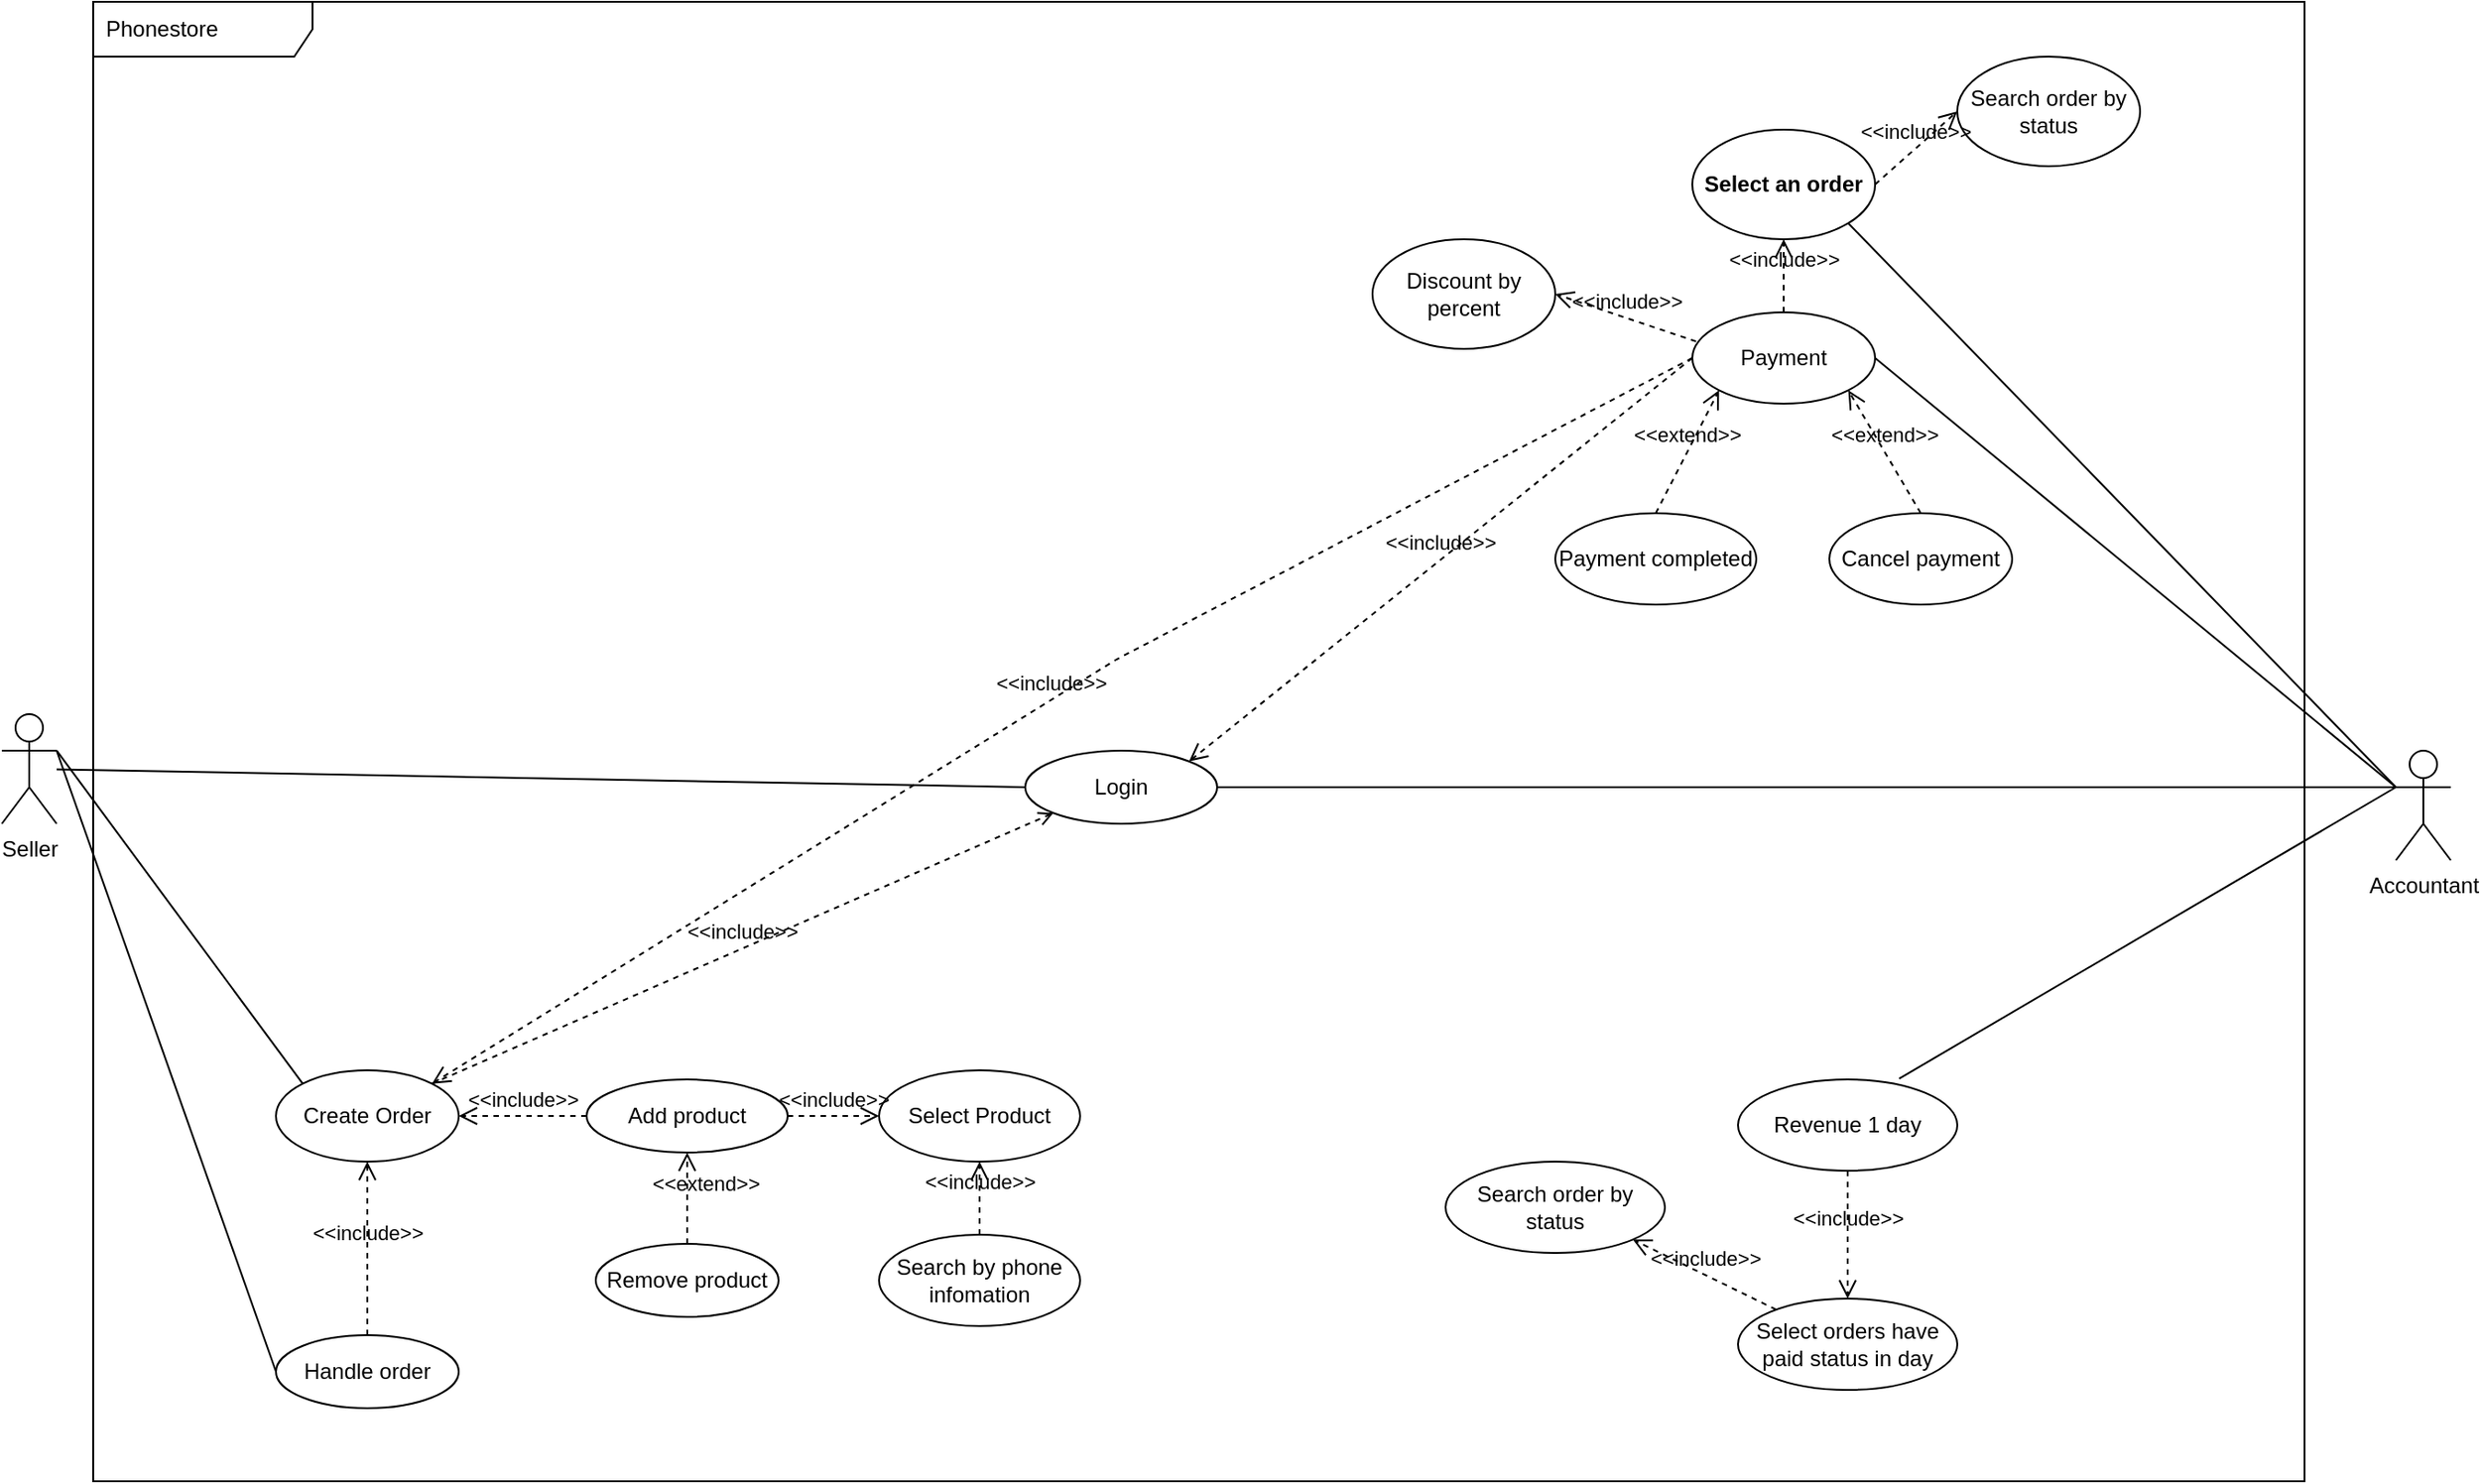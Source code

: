 <mxfile version="20.3.0" type="device" pages="5"><diagram id="plzzUm9Q1-YNLyNBZAM-" name="UseCase"><mxGraphModel dx="2333" dy="916" grid="1" gridSize="10" guides="1" tooltips="1" connect="1" arrows="1" fold="1" page="1" pageScale="1" pageWidth="850" pageHeight="1100" math="0" shadow="0"><root><mxCell id="0"/><mxCell id="1" parent="0"/><mxCell id="evYkAqDUSUbGGytnIl_m-107" value="Accountant" style="shape=umlActor;verticalLabelPosition=bottom;verticalAlign=top;html=1;outlineConnect=0;" parent="1" vertex="1"><mxGeometry x="710" y="420" width="30" height="60" as="geometry"/></mxCell><mxCell id="evYkAqDUSUbGGytnIl_m-111" value="Seller" style="shape=umlActor;verticalLabelPosition=bottom;verticalAlign=top;html=1;outlineConnect=0;" parent="1" vertex="1"><mxGeometry x="-600" y="400" width="30" height="60" as="geometry"/></mxCell><mxCell id="evYkAqDUSUbGGytnIl_m-113" value="Login" style="ellipse;whiteSpace=wrap;html=1;" parent="1" vertex="1"><mxGeometry x="-40" y="420" width="105" height="40" as="geometry"/></mxCell><mxCell id="evYkAqDUSUbGGytnIl_m-114" value="Create Order" style="ellipse;whiteSpace=wrap;html=1;" parent="1" vertex="1"><mxGeometry x="-450" y="595" width="100" height="50" as="geometry"/></mxCell><mxCell id="evYkAqDUSUbGGytnIl_m-115" value="Payment" style="ellipse;whiteSpace=wrap;html=1;" parent="1" vertex="1"><mxGeometry x="325" y="180" width="100" height="50" as="geometry"/></mxCell><mxCell id="evYkAqDUSUbGGytnIl_m-116" value="Payment completed" style="ellipse;whiteSpace=wrap;html=1;" parent="1" vertex="1"><mxGeometry x="250" y="290" width="110" height="50" as="geometry"/></mxCell><mxCell id="evYkAqDUSUbGGytnIl_m-117" value="Cancel payment" style="ellipse;whiteSpace=wrap;html=1;" parent="1" vertex="1"><mxGeometry x="400" y="290" width="100" height="50" as="geometry"/></mxCell><mxCell id="evYkAqDUSUbGGytnIl_m-119" style="edgeStyle=orthogonalEdgeStyle;rounded=0;orthogonalLoop=1;jettySize=auto;html=1;exitX=0.5;exitY=1;exitDx=0;exitDy=0;endArrow=none;endFill=0;" parent="1" source="evYkAqDUSUbGGytnIl_m-114" target="evYkAqDUSUbGGytnIl_m-114" edge="1"><mxGeometry relative="1" as="geometry"/></mxCell><mxCell id="evYkAqDUSUbGGytnIl_m-122" value="" style="endArrow=none;html=1;rounded=0;entryX=0;entryY=0.5;entryDx=0;entryDy=0;" parent="1" source="evYkAqDUSUbGGytnIl_m-111" target="evYkAqDUSUbGGytnIl_m-113" edge="1"><mxGeometry width="50" height="50" relative="1" as="geometry"><mxPoint x="-490" y="430" as="sourcePoint"/><mxPoint x="-340" y="470" as="targetPoint"/></mxGeometry></mxCell><mxCell id="evYkAqDUSUbGGytnIl_m-123" value="" style="endArrow=none;html=1;rounded=0;exitX=1;exitY=0.333;exitDx=0;exitDy=0;exitPerimeter=0;entryX=0;entryY=0;entryDx=0;entryDy=0;" parent="1" source="evYkAqDUSUbGGytnIl_m-111" target="evYkAqDUSUbGGytnIl_m-114" edge="1"><mxGeometry width="50" height="50" relative="1" as="geometry"><mxPoint x="-390" y="520" as="sourcePoint"/><mxPoint x="-340" y="470" as="targetPoint"/></mxGeometry></mxCell><mxCell id="evYkAqDUSUbGGytnIl_m-124" value="" style="endArrow=none;html=1;rounded=0;entryX=0;entryY=0.333;entryDx=0;entryDy=0;entryPerimeter=0;exitX=1;exitY=0.5;exitDx=0;exitDy=0;" parent="1" source="evYkAqDUSUbGGytnIl_m-115" target="evYkAqDUSUbGGytnIl_m-107" edge="1"><mxGeometry width="50" height="50" relative="1" as="geometry"><mxPoint x="-270" y="520" as="sourcePoint"/><mxPoint x="-220" y="470" as="targetPoint"/></mxGeometry></mxCell><mxCell id="evYkAqDUSUbGGytnIl_m-125" value="&amp;lt;&amp;lt;extend&amp;gt;&amp;gt;" style="endArrow=open;startArrow=none;endFill=0;startFill=0;endSize=8;html=1;verticalAlign=bottom;dashed=1;labelBackgroundColor=none;rounded=0;entryX=0;entryY=1;entryDx=0;entryDy=0;exitX=0.5;exitY=0;exitDx=0;exitDy=0;" parent="1" source="evYkAqDUSUbGGytnIl_m-116" target="evYkAqDUSUbGGytnIl_m-115" edge="1"><mxGeometry width="160" relative="1" as="geometry"><mxPoint x="-230" y="480" as="sourcePoint"/><mxPoint x="-70" y="480" as="targetPoint"/></mxGeometry></mxCell><mxCell id="evYkAqDUSUbGGytnIl_m-127" value="&amp;lt;&amp;lt;extend&amp;gt;&amp;gt;" style="endArrow=open;startArrow=none;endFill=0;startFill=0;endSize=8;html=1;verticalAlign=bottom;dashed=1;labelBackgroundColor=none;rounded=0;entryX=1;entryY=1;entryDx=0;entryDy=0;exitX=0.5;exitY=0;exitDx=0;exitDy=0;" parent="1" source="evYkAqDUSUbGGytnIl_m-117" target="evYkAqDUSUbGGytnIl_m-115" edge="1"><mxGeometry width="160" relative="1" as="geometry"><mxPoint x="-230" y="480" as="sourcePoint"/><mxPoint x="-70" y="480" as="targetPoint"/></mxGeometry></mxCell><mxCell id="evYkAqDUSUbGGytnIl_m-132" value="Add product" style="ellipse;whiteSpace=wrap;html=1;" parent="1" vertex="1"><mxGeometry x="-280" y="600" width="110" height="40" as="geometry"/></mxCell><mxCell id="evYkAqDUSUbGGytnIl_m-133" value="&amp;lt;&amp;lt;include&amp;gt;&amp;gt;" style="endArrow=open;startArrow=none;endFill=0;startFill=0;endSize=8;html=1;verticalAlign=bottom;dashed=1;labelBackgroundColor=none;rounded=0;exitX=0;exitY=0.5;exitDx=0;exitDy=0;" parent="1" source="evYkAqDUSUbGGytnIl_m-132" target="evYkAqDUSUbGGytnIl_m-114" edge="1"><mxGeometry width="160" relative="1" as="geometry"><mxPoint x="-410" y="640" as="sourcePoint"/><mxPoint x="-360" y="675" as="targetPoint"/></mxGeometry></mxCell><mxCell id="evYkAqDUSUbGGytnIl_m-134" value="Remove product" style="ellipse;whiteSpace=wrap;html=1;" parent="1" vertex="1"><mxGeometry x="-275" y="690" width="100" height="40" as="geometry"/></mxCell><mxCell id="evYkAqDUSUbGGytnIl_m-135" value="&amp;lt;&amp;lt;extend&amp;gt;&amp;gt;" style="endArrow=open;startArrow=none;endFill=0;startFill=0;endSize=8;html=1;verticalAlign=bottom;dashed=1;labelBackgroundColor=none;rounded=0;exitX=0.5;exitY=0;exitDx=0;exitDy=0;entryX=0.5;entryY=1;entryDx=0;entryDy=0;" parent="1" source="evYkAqDUSUbGGytnIl_m-134" target="evYkAqDUSUbGGytnIl_m-132" edge="1"><mxGeometry x="-0.043" y="-10" width="160" relative="1" as="geometry"><mxPoint x="-280" y="740" as="sourcePoint"/><mxPoint x="-90" y="700" as="targetPoint"/><mxPoint as="offset"/></mxGeometry></mxCell><mxCell id="evYkAqDUSUbGGytnIl_m-136" value="" style="endArrow=none;html=1;rounded=0;entryX=0;entryY=0.333;entryDx=0;entryDy=0;entryPerimeter=0;exitX=1;exitY=0.5;exitDx=0;exitDy=0;" parent="1" source="evYkAqDUSUbGGytnIl_m-113" target="evYkAqDUSUbGGytnIl_m-107" edge="1"><mxGeometry width="50" height="50" relative="1" as="geometry"><mxPoint x="-220" y="420" as="sourcePoint"/><mxPoint x="-170" y="370" as="targetPoint"/></mxGeometry></mxCell><mxCell id="evYkAqDUSUbGGytnIl_m-137" value="&amp;lt;&amp;lt;include&amp;gt;&amp;gt;" style="html=1;verticalAlign=bottom;labelBackgroundColor=none;endArrow=open;endFill=0;dashed=1;rounded=0;entryX=0;entryY=1;entryDx=0;entryDy=0;exitX=1;exitY=0;exitDx=0;exitDy=0;" parent="1" source="evYkAqDUSUbGGytnIl_m-114" target="evYkAqDUSUbGGytnIl_m-113" edge="1"><mxGeometry width="160" relative="1" as="geometry"><mxPoint x="-300" y="390" as="sourcePoint"/><mxPoint x="-140" y="390" as="targetPoint"/></mxGeometry></mxCell><mxCell id="evYkAqDUSUbGGytnIl_m-138" value="&amp;lt;&amp;lt;include&amp;gt;&amp;gt;" style="endArrow=open;startArrow=none;endFill=0;startFill=0;endSize=8;html=1;verticalAlign=bottom;dashed=1;labelBackgroundColor=none;rounded=0;exitX=0;exitY=0.5;exitDx=0;exitDy=0;entryX=1;entryY=0;entryDx=0;entryDy=0;" parent="1" source="evYkAqDUSUbGGytnIl_m-115" target="evYkAqDUSUbGGytnIl_m-113" edge="1"><mxGeometry width="160" relative="1" as="geometry"><mxPoint x="-300" y="390" as="sourcePoint"/><mxPoint x="-140" y="390" as="targetPoint"/></mxGeometry></mxCell><mxCell id="evYkAqDUSUbGGytnIl_m-139" value="Handle order" style="ellipse;whiteSpace=wrap;html=1;" parent="1" vertex="1"><mxGeometry x="-450" y="740" width="100" height="40" as="geometry"/></mxCell><mxCell id="evYkAqDUSUbGGytnIl_m-142" value="&amp;lt;&amp;lt;include&amp;gt;&amp;gt;" style="endArrow=open;startArrow=none;endFill=0;startFill=0;endSize=8;html=1;verticalAlign=bottom;dashed=1;labelBackgroundColor=none;rounded=0;" parent="1" source="evYkAqDUSUbGGytnIl_m-139" target="evYkAqDUSUbGGytnIl_m-114" edge="1"><mxGeometry width="160" relative="1" as="geometry"><mxPoint x="-380.0" y="750.0" as="sourcePoint"/><mxPoint x="-380.0" y="480" as="targetPoint"/></mxGeometry></mxCell><mxCell id="evYkAqDUSUbGGytnIl_m-144" value="" style="endArrow=none;html=1;rounded=0;exitX=1;exitY=0.333;exitDx=0;exitDy=0;exitPerimeter=0;entryX=0;entryY=0.5;entryDx=0;entryDy=0;" parent="1" source="evYkAqDUSUbGGytnIl_m-111" target="evYkAqDUSUbGGytnIl_m-139" edge="1"><mxGeometry width="50" height="50" relative="1" as="geometry"><mxPoint x="-480.0" y="440" as="sourcePoint"/><mxPoint x="-335.355" y="617.322" as="targetPoint"/></mxGeometry></mxCell><mxCell id="gO_4bIIhswA1FDXIDrsf-1" value="Select an order" style="ellipse;whiteSpace=wrap;html=1;fontStyle=1" parent="1" vertex="1"><mxGeometry x="325" y="80" width="100" height="60" as="geometry"/></mxCell><mxCell id="gO_4bIIhswA1FDXIDrsf-2" value="" style="endArrow=none;html=1;rounded=0;exitX=1;exitY=1;exitDx=0;exitDy=0;entryX=0;entryY=0.333;entryDx=0;entryDy=0;entryPerimeter=0;" parent="1" source="gO_4bIIhswA1FDXIDrsf-1" target="evYkAqDUSUbGGytnIl_m-107" edge="1"><mxGeometry width="50" height="50" relative="1" as="geometry"><mxPoint x="120" y="365" as="sourcePoint"/><mxPoint x="260" y="440" as="targetPoint"/></mxGeometry></mxCell><mxCell id="gO_4bIIhswA1FDXIDrsf-3" value="&amp;lt;&amp;lt;include&amp;gt;&amp;gt;" style="endArrow=open;startArrow=none;endFill=0;startFill=0;endSize=8;html=1;verticalAlign=bottom;dashed=1;labelBackgroundColor=none;rounded=0;entryX=0.5;entryY=1;entryDx=0;entryDy=0;" parent="1" source="evYkAqDUSUbGGytnIl_m-115" target="gO_4bIIhswA1FDXIDrsf-1" edge="1"><mxGeometry width="160" relative="1" as="geometry"><mxPoint x="120" y="215" as="sourcePoint"/><mxPoint x="16.65" y="270.48" as="targetPoint"/></mxGeometry></mxCell><mxCell id="eRvsgI1rMTiTV7d8JcqV-6" value="" style="endArrow=none;html=1;rounded=0;exitX=0.735;exitY=-0.008;exitDx=0;exitDy=0;exitPerimeter=0;" parent="1" source="tSVoAQn-lGgbai9ycOR8-14" edge="1"><mxGeometry width="50" height="50" relative="1" as="geometry"><mxPoint x="414.025" y="663.12" as="sourcePoint"/><mxPoint x="710" y="440" as="targetPoint"/></mxGeometry></mxCell><mxCell id="tSVoAQn-lGgbai9ycOR8-9" value="Select Product" style="ellipse;whiteSpace=wrap;html=1;" parent="1" vertex="1"><mxGeometry x="-120" y="595" width="110" height="50" as="geometry"/></mxCell><mxCell id="tSVoAQn-lGgbai9ycOR8-10" value="&amp;lt;&amp;lt;include&amp;gt;&amp;gt;" style="endArrow=open;startArrow=none;endFill=0;startFill=0;endSize=8;html=1;verticalAlign=bottom;dashed=1;labelBackgroundColor=none;rounded=0;exitX=1;exitY=0.5;exitDx=0;exitDy=0;" parent="1" source="evYkAqDUSUbGGytnIl_m-132" target="tSVoAQn-lGgbai9ycOR8-9" edge="1"><mxGeometry width="160" relative="1" as="geometry"><mxPoint x="-205" y="520" as="sourcePoint"/><mxPoint x="-270.188" y="517.166" as="targetPoint"/></mxGeometry></mxCell><mxCell id="tSVoAQn-lGgbai9ycOR8-13" value="Select orders have paid status in day" style="ellipse;whiteSpace=wrap;html=1;" parent="1" vertex="1"><mxGeometry x="350" y="720" width="120" height="50" as="geometry"/></mxCell><mxCell id="tSVoAQn-lGgbai9ycOR8-14" value="Revenue 1 day" style="ellipse;whiteSpace=wrap;html=1;" parent="1" vertex="1"><mxGeometry x="350" y="600" width="120" height="50" as="geometry"/></mxCell><mxCell id="tSVoAQn-lGgbai9ycOR8-17" value="&amp;lt;&amp;lt;include&amp;gt;&amp;gt;" style="endArrow=open;startArrow=none;endFill=0;startFill=0;endSize=8;html=1;verticalAlign=bottom;dashed=1;labelBackgroundColor=none;rounded=0;exitX=0.5;exitY=1;exitDx=0;exitDy=0;" parent="1" source="tSVoAQn-lGgbai9ycOR8-14" target="tSVoAQn-lGgbai9ycOR8-13" edge="1"><mxGeometry width="160" relative="1" as="geometry"><mxPoint x="-125" y="560" as="sourcePoint"/><mxPoint x="-75" y="560" as="targetPoint"/></mxGeometry></mxCell><mxCell id="JqWp0R3jmMWdy8JbDNzn-1" value="Search by phone infomation" style="ellipse;whiteSpace=wrap;html=1;" parent="1" vertex="1"><mxGeometry x="-120" y="685" width="110" height="50" as="geometry"/></mxCell><mxCell id="JqWp0R3jmMWdy8JbDNzn-2" value="&amp;lt;&amp;lt;include&amp;gt;&amp;gt;" style="endArrow=open;startArrow=none;endFill=0;startFill=0;endSize=8;html=1;verticalAlign=bottom;dashed=1;labelBackgroundColor=none;rounded=0;entryX=0.5;entryY=1;entryDx=0;entryDy=0;exitX=0.5;exitY=0;exitDx=0;exitDy=0;" parent="1" source="JqWp0R3jmMWdy8JbDNzn-1" target="tSVoAQn-lGgbai9ycOR8-9" edge="1"><mxGeometry width="160" relative="1" as="geometry"><mxPoint x="-390.0" y="750" as="sourcePoint"/><mxPoint x="-390.0" y="655" as="targetPoint"/></mxGeometry></mxCell><mxCell id="JqWp0R3jmMWdy8JbDNzn-3" value="Discount by percent" style="ellipse;whiteSpace=wrap;html=1;" parent="1" vertex="1"><mxGeometry x="150" y="140" width="100" height="60" as="geometry"/></mxCell><mxCell id="JqWp0R3jmMWdy8JbDNzn-4" value="&amp;lt;&amp;lt;include&amp;gt;&amp;gt;" style="endArrow=open;startArrow=none;endFill=0;startFill=0;endSize=8;html=1;verticalAlign=bottom;dashed=1;labelBackgroundColor=none;rounded=0;entryX=1;entryY=0.5;entryDx=0;entryDy=0;exitX=0.021;exitY=0.319;exitDx=0;exitDy=0;exitPerimeter=0;" parent="1" source="evYkAqDUSUbGGytnIl_m-115" target="JqWp0R3jmMWdy8JbDNzn-3" edge="1"><mxGeometry width="160" relative="1" as="geometry"><mxPoint x="385" y="190" as="sourcePoint"/><mxPoint x="385" y="150" as="targetPoint"/></mxGeometry></mxCell><mxCell id="y3XF-FJHsTXpcdgW195x-1" value="Search order by status" style="ellipse;whiteSpace=wrap;html=1;" parent="1" vertex="1"><mxGeometry x="470" y="40" width="100" height="60" as="geometry"/></mxCell><mxCell id="y3XF-FJHsTXpcdgW195x-2" value="&amp;lt;&amp;lt;include&amp;gt;&amp;gt;" style="endArrow=open;startArrow=none;endFill=0;startFill=0;endSize=8;html=1;verticalAlign=bottom;dashed=1;labelBackgroundColor=none;rounded=0;entryX=0;entryY=0.5;entryDx=0;entryDy=0;exitX=1;exitY=0.5;exitDx=0;exitDy=0;" parent="1" source="gO_4bIIhswA1FDXIDrsf-1" target="y3XF-FJHsTXpcdgW195x-1" edge="1"><mxGeometry width="160" relative="1" as="geometry"><mxPoint x="385" y="190" as="sourcePoint"/><mxPoint x="385" y="150" as="targetPoint"/></mxGeometry></mxCell><mxCell id="y3XF-FJHsTXpcdgW195x-3" value="Search order by status" style="ellipse;whiteSpace=wrap;html=1;" parent="1" vertex="1"><mxGeometry x="190" y="645" width="120" height="50" as="geometry"/></mxCell><mxCell id="y3XF-FJHsTXpcdgW195x-4" value="&amp;lt;&amp;lt;include&amp;gt;&amp;gt;" style="endArrow=open;startArrow=none;endFill=0;startFill=0;endSize=8;html=1;verticalAlign=bottom;dashed=1;labelBackgroundColor=none;rounded=0;entryX=1;entryY=1;entryDx=0;entryDy=0;" parent="1" source="tSVoAQn-lGgbai9ycOR8-13" target="y3XF-FJHsTXpcdgW195x-3" edge="1"><mxGeometry width="160" relative="1" as="geometry"><mxPoint x="420" y="660" as="sourcePoint"/><mxPoint x="420" y="730" as="targetPoint"/></mxGeometry></mxCell><mxCell id="y3XF-FJHsTXpcdgW195x-5" value="" style="endArrow=none;startArrow=none;endFill=0;startFill=0;endSize=8;html=1;verticalAlign=bottom;dashed=1;labelBackgroundColor=none;rounded=0;exitX=0;exitY=0.5;exitDx=0;exitDy=0;entryX=1;entryY=0.5;entryDx=0;entryDy=0;" parent="1" source="evYkAqDUSUbGGytnIl_m-132" target="evYkAqDUSUbGGytnIl_m-114" edge="1"><mxGeometry width="160" relative="1" as="geometry"><mxPoint x="-280" y="620" as="sourcePoint"/><mxPoint x="-350.0" y="620" as="targetPoint"/></mxGeometry></mxCell><mxCell id="evYkAqDUSUbGGytnIl_m-112" value="Phonestore" style="shape=umlFrame;whiteSpace=wrap;html=1;width=120;height=30;boundedLbl=1;verticalAlign=middle;align=left;spacingLeft=5;" parent="1" vertex="1"><mxGeometry x="-550" y="10" width="1210" height="810" as="geometry"/></mxCell><mxCell id="y3XF-FJHsTXpcdgW195x-6" value="&amp;lt;&amp;lt;include&amp;gt;&amp;gt;" style="endArrow=open;startArrow=none;endFill=0;startFill=0;endSize=8;html=1;verticalAlign=bottom;dashed=1;labelBackgroundColor=none;rounded=0;exitX=0;exitY=0.5;exitDx=0;exitDy=0;entryX=1;entryY=0;entryDx=0;entryDy=0;" parent="1" source="evYkAqDUSUbGGytnIl_m-115" target="evYkAqDUSUbGGytnIl_m-114" edge="1"><mxGeometry width="160" relative="1" as="geometry"><mxPoint x="335.0" y="215" as="sourcePoint"/><mxPoint x="59.238" y="435.713" as="targetPoint"/><Array as="points"><mxPoint x="10" y="370"/></Array></mxGeometry></mxCell></root></mxGraphModel></diagram><diagram id="g4R_9UVsEIdJczepRnOr" name="Activity Diagram"><mxGraphModel dx="3695" dy="3303" grid="1" gridSize="10" guides="1" tooltips="1" connect="1" arrows="1" fold="1" page="1" pageScale="1" pageWidth="1100" pageHeight="850" background="none" math="0" shadow="0"><root><mxCell id="0"/><mxCell id="1" parent="0"/><mxCell id="bddKd5dNdxHoh8bnjm24-1" value="" style="ellipse;html=1;shape=startState;fillColor=#000000;strokeColor=#ff0000;" parent="1" vertex="1"><mxGeometry x="1601" y="67" width="30" height="30" as="geometry"/></mxCell><mxCell id="bddKd5dNdxHoh8bnjm24-2" value="" style="edgeStyle=orthogonalEdgeStyle;html=1;verticalAlign=bottom;endArrow=open;endSize=8;strokeColor=#ff0000;" parent="1" source="bddKd5dNdxHoh8bnjm24-1" edge="1"><mxGeometry relative="1" as="geometry"><mxPoint x="1616" y="157" as="targetPoint"/></mxGeometry></mxCell><mxCell id="bddKd5dNdxHoh8bnjm24-3" style="edgeStyle=none;html=1;exitX=0.5;exitY=1;exitDx=0;exitDy=0;entryX=0.5;entryY=0;entryDx=0;entryDy=0;" parent="1" source="bddKd5dNdxHoh8bnjm24-4" target="bddKd5dNdxHoh8bnjm24-5" edge="1"><mxGeometry relative="1" as="geometry"><mxPoint x="1616" y="229" as="targetPoint"/></mxGeometry></mxCell><mxCell id="bddKd5dNdxHoh8bnjm24-4" value="Input username and password" style="rounded=1;whiteSpace=wrap;html=1;arcSize=40;fontColor=#000000;fillColor=#ffffc0;strokeColor=#ff0000;" parent="1" vertex="1"><mxGeometry x="1556" y="157" width="120" height="40" as="geometry"/></mxCell><mxCell id="_Dvnie39_-w9bEtWqzS5-70" style="edgeStyle=none;html=1;exitX=0;exitY=0.5;exitDx=0;exitDy=0;entryX=0.5;entryY=1;entryDx=0;entryDy=0;endArrow=classic;endFill=1;" parent="1" source="bddKd5dNdxHoh8bnjm24-5" target="bddKd5dNdxHoh8bnjm24-9" edge="1"><mxGeometry relative="1" as="geometry"><Array as="points"><mxPoint x="1451" y="310"/></Array></mxGeometry></mxCell><mxCell id="bddKd5dNdxHoh8bnjm24-5" value="" style="rhombus;whiteSpace=wrap;html=1;fillColor=#ffffc0;strokeColor=#ff0000;" parent="1" vertex="1"><mxGeometry x="1576" y="290" width="80" height="40" as="geometry"/></mxCell><mxCell id="bddKd5dNdxHoh8bnjm24-9" value="" style="rhombus;whiteSpace=wrap;html=1;fillColor=#ffffc0;strokeColor=#ff0000;" parent="1" vertex="1"><mxGeometry x="1411" y="157" width="80" height="40" as="geometry"/></mxCell><mxCell id="bddKd5dNdxHoh8bnjm24-10" value="[Login again]" style="edgeStyle=orthogonalEdgeStyle;html=1;align=left;verticalAlign=bottom;endArrow=classic;endSize=8;strokeColor=#000000;entryX=0;entryY=0.5;entryDx=0;entryDy=0;endFill=1;" parent="1" source="bddKd5dNdxHoh8bnjm24-9" edge="1"><mxGeometry x="-1" relative="1" as="geometry"><mxPoint x="1556" y="177" as="targetPoint"/></mxGeometry></mxCell><mxCell id="bddKd5dNdxHoh8bnjm24-11" value="[exit]" style="edgeStyle=orthogonalEdgeStyle;html=1;align=left;verticalAlign=top;endArrow=classic;endSize=8;strokeColor=#000000;entryX=0.13;entryY=0.6;entryDx=0;entryDy=0;entryPerimeter=0;endFill=1;" parent="1" source="bddKd5dNdxHoh8bnjm24-9" target="bddKd5dNdxHoh8bnjm24-20" edge="1"><mxGeometry x="-0.855" y="-23" relative="1" as="geometry"><mxPoint x="1331" y="691" as="targetPoint"/><Array as="points"><mxPoint x="1332" y="177"/></Array><mxPoint as="offset"/></mxGeometry></mxCell><mxCell id="bddKd5dNdxHoh8bnjm24-13" value="" style="rhombus;whiteSpace=wrap;html=1;fillColor=#ffffc0;strokeColor=#ff0000;" parent="1" vertex="1"><mxGeometry x="1576" y="434" width="80" height="40" as="geometry"/></mxCell><mxCell id="bddKd5dNdxHoh8bnjm24-14" value="[Account is seller]" style="edgeStyle=orthogonalEdgeStyle;html=1;align=left;verticalAlign=bottom;endArrow=classic;endSize=8;strokeColor=#000000;endFill=1;" parent="1" source="bddKd5dNdxHoh8bnjm24-13" edge="1"><mxGeometry x="-1" relative="1" as="geometry"><mxPoint x="1716" y="543" as="targetPoint"/></mxGeometry></mxCell><mxCell id="bddKd5dNdxHoh8bnjm24-15" value="[Account is accountant]" style="edgeStyle=orthogonalEdgeStyle;html=1;align=left;verticalAlign=top;endArrow=classic;endSize=8;strokeColor=#000000;endFill=1;" parent="1" source="bddKd5dNdxHoh8bnjm24-13" edge="1"><mxGeometry x="-0.161" y="-43" relative="1" as="geometry"><mxPoint x="1506" y="543" as="targetPoint"/><mxPoint x="-35" y="17" as="offset"/></mxGeometry></mxCell><mxCell id="bddKd5dNdxHoh8bnjm24-16" value="Show Accountant menu" style="rounded=1;whiteSpace=wrap;html=1;arcSize=40;fontColor=#000000;fillColor=#ffffc0;strokeColor=#ff0000;" parent="1" vertex="1"><mxGeometry x="1446" y="543" width="120" height="40" as="geometry"/></mxCell><mxCell id="bddKd5dNdxHoh8bnjm24-17" value="" style="edgeStyle=orthogonalEdgeStyle;html=1;verticalAlign=bottom;endArrow=classic;endSize=8;strokeColor=#000000;entryX=0.381;entryY=0.66;entryDx=0;entryDy=0;entryPerimeter=0;endFill=1;" parent="1" source="bddKd5dNdxHoh8bnjm24-16" target="bddKd5dNdxHoh8bnjm24-20" edge="1"><mxGeometry relative="1" as="geometry"><mxPoint x="1504.8" y="679" as="targetPoint"/></mxGeometry></mxCell><mxCell id="bddKd5dNdxHoh8bnjm24-18" value="Show Seller menu" style="rounded=1;whiteSpace=wrap;html=1;arcSize=40;fontColor=#000000;fillColor=#ffffc0;strokeColor=#ff0000;" parent="1" vertex="1"><mxGeometry x="1651" y="543" width="120" height="40" as="geometry"/></mxCell><mxCell id="bddKd5dNdxHoh8bnjm24-19" value="" style="edgeStyle=orthogonalEdgeStyle;html=1;verticalAlign=bottom;endArrow=classic;endSize=8;strokeColor=#000000;entryX=0.673;entryY=0.66;entryDx=0;entryDy=0;entryPerimeter=0;endFill=1;" parent="1" source="bddKd5dNdxHoh8bnjm24-18" target="bddKd5dNdxHoh8bnjm24-20" edge="1"><mxGeometry relative="1" as="geometry"><mxPoint x="1711.3" y="677" as="targetPoint"/></mxGeometry></mxCell><mxCell id="bddKd5dNdxHoh8bnjm24-20" value="" style="shape=line;html=1;strokeWidth=6;strokeColor=#ff0000;fillColor=none;" parent="1" vertex="1"><mxGeometry x="1240" y="602" width="700" height="10" as="geometry"/></mxCell><mxCell id="bddKd5dNdxHoh8bnjm24-21" value="" style="edgeStyle=orthogonalEdgeStyle;html=1;verticalAlign=bottom;endArrow=open;endSize=8;strokeColor=#ff0000;" parent="1" edge="1"><mxGeometry relative="1" as="geometry"><mxPoint x="1610" y="682" as="targetPoint"/><mxPoint x="1610" y="612" as="sourcePoint"/></mxGeometry></mxCell><mxCell id="bddKd5dNdxHoh8bnjm24-22" value="" style="ellipse;html=1;shape=endState;fillColor=#000000;strokeColor=#ff0000;" parent="1" vertex="1"><mxGeometry x="1595" y="680" width="30" height="30" as="geometry"/></mxCell><mxCell id="bddKd5dNdxHoh8bnjm24-23" value="&lt;p style=&quot;margin:0px;margin-top:4px;text-align:center;&quot;&gt;&lt;b&gt;Login&lt;/b&gt;&lt;/p&gt;&lt;hr size=&quot;1&quot;&gt;&lt;div style=&quot;height:2px;&quot;&gt;&lt;/div&gt;" style="verticalAlign=top;align=left;overflow=fill;fontSize=12;fontFamily=Helvetica;html=1;fillColor=none;" parent="1" vertex="1"><mxGeometry x="1155" y="43" width="870" height="693" as="geometry"/></mxCell><mxCell id="nUawC4UDq5o-oAfR9gKg-1" value="" style="ellipse;html=1;shape=startState;fillColor=#000000;strokeColor=#ff0000;" parent="1" vertex="1"><mxGeometry x="875" y="-952" width="30" height="30" as="geometry"/></mxCell><mxCell id="nUawC4UDq5o-oAfR9gKg-2" value="" style="edgeStyle=orthogonalEdgeStyle;html=1;verticalAlign=bottom;endArrow=open;endSize=8;strokeColor=#ff0000;" parent="1" source="nUawC4UDq5o-oAfR9gKg-1" edge="1"><mxGeometry relative="1" as="geometry"><mxPoint x="890.5" y="-900" as="targetPoint"/></mxGeometry></mxCell><mxCell id="nUawC4UDq5o-oAfR9gKg-3" style="edgeStyle=none;html=1;exitX=0.5;exitY=1;exitDx=0;exitDy=0;entryX=0.5;entryY=0;entryDx=0;entryDy=0;strokeColor=#000000;endArrow=classic;endFill=1;" parent="1" source="nUawC4UDq5o-oAfR9gKg-16" target="nUawC4UDq5o-oAfR9gKg-4" edge="1"><mxGeometry relative="1" as="geometry"><mxPoint x="896.5" y="-671" as="sourcePoint"/></mxGeometry></mxCell><mxCell id="RIDWpnrClOZ-3P2TYEve-23" style="edgeStyle=none;html=1;exitX=0;exitY=0.5;exitDx=0;exitDy=0;entryX=0;entryY=0.5;entryDx=0;entryDy=0;" parent="1" source="nUawC4UDq5o-oAfR9gKg-4" target="Mhy3hanU2za7BboZaj8k-99" edge="1"><mxGeometry relative="1" as="geometry"><Array as="points"><mxPoint x="730" y="-630"/><mxPoint x="730" y="-880"/></Array></mxGeometry></mxCell><mxCell id="nUawC4UDq5o-oAfR9gKg-4" value="" style="rhombus;whiteSpace=wrap;html=1;fillColor=#ffffc0;strokeColor=#ff0000;" parent="1" vertex="1"><mxGeometry x="851" y="-648" width="80" height="40" as="geometry"/></mxCell><mxCell id="nUawC4UDq5o-oAfR9gKg-6" value="[Valid ID]" style="edgeStyle=orthogonalEdgeStyle;html=1;align=left;verticalAlign=top;endArrow=classic;endSize=8;strokeColor=#000000;endFill=1;entryX=0.5;entryY=0;entryDx=0;entryDy=0;" parent="1" source="nUawC4UDq5o-oAfR9gKg-4" edge="1"><mxGeometry x="-0.903" y="4" relative="1" as="geometry"><mxPoint x="896.5" y="-531" as="targetPoint"/><mxPoint as="offset"/><Array as="points"><mxPoint x="897" y="-600"/></Array></mxGeometry></mxCell><mxCell id="RIDWpnrClOZ-3P2TYEve-14" style="edgeStyle=none;html=1;exitX=0.5;exitY=1;exitDx=0;exitDy=0;entryX=0.5;entryY=0;entryDx=0;entryDy=0;" parent="1" source="nUawC4UDq5o-oAfR9gKg-7" target="RIDWpnrClOZ-3P2TYEve-13" edge="1"><mxGeometry relative="1" as="geometry"/></mxCell><mxCell id="nUawC4UDq5o-oAfR9gKg-7" value="Show order details" style="rounded=1;whiteSpace=wrap;html=1;arcSize=40;fontColor=#000000;fillColor=#ffffc0;strokeColor=#ff0000;" parent="1" vertex="1"><mxGeometry x="836.5" y="-531" width="120" height="40" as="geometry"/></mxCell><mxCell id="nUawC4UDq5o-oAfR9gKg-9" value="" style="shape=line;html=1;strokeWidth=6;strokeColor=#ff0000;" parent="1" vertex="1"><mxGeometry x="831" y="-333" width="345" height="10" as="geometry"/></mxCell><mxCell id="nUawC4UDq5o-oAfR9gKg-10" value="" style="edgeStyle=orthogonalEdgeStyle;html=1;verticalAlign=bottom;endArrow=open;endSize=8;strokeColor=#ff0000;entryX=0.5;entryY=0;entryDx=0;entryDy=0;" parent="1" source="nUawC4UDq5o-oAfR9gKg-9" target="nUawC4UDq5o-oAfR9gKg-11" edge="1"><mxGeometry relative="1" as="geometry"><mxPoint x="931" y="-303" as="targetPoint"/></mxGeometry></mxCell><mxCell id="nUawC4UDq5o-oAfR9gKg-11" value="" style="ellipse;html=1;shape=endState;fillColor=#000000;strokeColor=#ff0000;" parent="1" vertex="1"><mxGeometry x="988.5" y="-273" width="30" height="30" as="geometry"/></mxCell><mxCell id="nUawC4UDq5o-oAfR9gKg-14" value="&lt;p style=&quot;margin:0px;margin-top:4px;text-align:center;&quot;&gt;&lt;b&gt;Handle Order&lt;/b&gt;&lt;/p&gt;&lt;hr size=&quot;1&quot;&gt;&lt;div style=&quot;height:2px;&quot;&gt;&lt;/div&gt;" style="verticalAlign=top;align=left;overflow=fill;fontSize=12;fontFamily=Helvetica;html=1;fillColor=none;" parent="1" vertex="1"><mxGeometry x="640" y="-980" width="590" height="763" as="geometry"/></mxCell><mxCell id="nUawC4UDq5o-oAfR9gKg-16" value="choose order by order id" style="rounded=1;whiteSpace=wrap;html=1;arcSize=40;fontColor=#000000;fillColor=#ffffc0;strokeColor=#ff0000;" parent="1" vertex="1"><mxGeometry x="831" y="-720" width="120" height="40" as="geometry"/></mxCell><mxCell id="_Dvnie39_-w9bEtWqzS5-1" value="" style="ellipse;html=1;shape=startState;fillColor=#000000;strokeColor=#ff0000;" parent="1" vertex="1"><mxGeometry x="103" y="225" width="32" height="30" as="geometry"/></mxCell><mxCell id="_Dvnie39_-w9bEtWqzS5-2" value="" style="edgeStyle=orthogonalEdgeStyle;html=1;verticalAlign=bottom;endArrow=open;endSize=8;strokeColor=#ff0000;strokeWidth=1;opacity=40;entryX=0.5;entryY=0;entryDx=0;entryDy=0;" parent="1" source="_Dvnie39_-w9bEtWqzS5-1" edge="1"><mxGeometry relative="1" as="geometry"><mxPoint x="119" y="305.0" as="targetPoint"/></mxGeometry></mxCell><mxCell id="_Dvnie39_-w9bEtWqzS5-3" value="Choose order by id" style="rounded=1;whiteSpace=wrap;html=1;arcSize=40;fontColor=#000000;fillColor=#ffffc0;strokeColor=#ff0000;" parent="1" vertex="1"><mxGeometry x="69" y="411.5" width="120" height="40" as="geometry"/></mxCell><mxCell id="RIDWpnrClOZ-3P2TYEve-34" style="edgeStyle=none;html=1;exitX=0.5;exitY=1;exitDx=0;exitDy=0;entryX=0.5;entryY=0;entryDx=0;entryDy=0;startArrow=none;" parent="1" source="RIDWpnrClOZ-3P2TYEve-35" target="_Dvnie39_-w9bEtWqzS5-54" edge="1"><mxGeometry relative="1" as="geometry"/></mxCell><mxCell id="_Dvnie39_-w9bEtWqzS5-5" value="" style="rhombus;whiteSpace=wrap;html=1;fillColor=#ffffc0;strokeColor=#ff0000;" parent="1" vertex="1"><mxGeometry x="89" y="511.5" width="80" height="40" as="geometry"/></mxCell><mxCell id="_Dvnie39_-w9bEtWqzS5-7" value="" style="rhombus;whiteSpace=wrap;html=1;fillColor=#ffffc0;strokeColor=#ff0000;" parent="1" vertex="1"><mxGeometry x="289" y="411.5" width="80" height="40" as="geometry"/></mxCell><mxCell id="_Dvnie39_-w9bEtWqzS5-9" value="" style="endArrow=classic;endFill=1;endSize=10;html=1;rounded=0;strokeColor=#000000;exitX=0;exitY=0.5;exitDx=0;exitDy=0;entryX=1;entryY=0.5;entryDx=0;entryDy=0;" parent="1" source="_Dvnie39_-w9bEtWqzS5-7" target="_Dvnie39_-w9bEtWqzS5-3" edge="1"><mxGeometry width="160" relative="1" as="geometry"><mxPoint x="339" y="521.5" as="sourcePoint"/><mxPoint x="339" y="461.5" as="targetPoint"/></mxGeometry></mxCell><mxCell id="_Dvnie39_-w9bEtWqzS5-10" value="" style="endArrow=classic;endFill=1;endSize=10;html=1;rounded=0;strokeColor=#000000;exitX=1;exitY=0.5;exitDx=0;exitDy=0;entryX=0.917;entryY=0.433;entryDx=0;entryDy=0;entryPerimeter=0;" parent="1" source="_Dvnie39_-w9bEtWqzS5-7" target="_Dvnie39_-w9bEtWqzS5-29" edge="1"><mxGeometry width="160" relative="1" as="geometry"><mxPoint x="299" y="441.5" as="sourcePoint"/><mxPoint x="551" y="431.5" as="targetPoint"/><Array as="points"><mxPoint x="491" y="431.5"/></Array></mxGeometry></mxCell><mxCell id="_Dvnie39_-w9bEtWqzS5-12" value="" style="endArrow=classic;endFill=1;endSize=10;html=1;rounded=0;strokeColor=#000000;exitX=0.5;exitY=1;exitDx=0;exitDy=0;entryX=0.5;entryY=0;entryDx=0;entryDy=0;startArrow=none;" parent="1" source="_Dvnie39_-w9bEtWqzS5-59" edge="1"><mxGeometry width="160" relative="1" as="geometry"><mxPoint x="139" y="711.5" as="sourcePoint"/><mxPoint x="129" y="856.5" as="targetPoint"/></mxGeometry></mxCell><mxCell id="_Dvnie39_-w9bEtWqzS5-13" value="" style="endArrow=classic;endFill=1;endSize=10;html=1;rounded=0;strokeColor=#000000;exitX=0.5;exitY=1;exitDx=0;exitDy=0;" parent="1" source="_Dvnie39_-w9bEtWqzS5-3" edge="1"><mxGeometry width="160" relative="1" as="geometry"><mxPoint x="139" y="561.5" as="sourcePoint"/><mxPoint x="129" y="511.5" as="targetPoint"/></mxGeometry></mxCell><mxCell id="_Dvnie39_-w9bEtWqzS5-14" value="" style="endArrow=classic;endFill=1;endSize=10;html=1;rounded=0;strokeColor=#000000;exitX=1;exitY=0.5;exitDx=0;exitDy=0;entryX=0.5;entryY=1;entryDx=0;entryDy=0;" parent="1" source="_Dvnie39_-w9bEtWqzS5-5" target="_Dvnie39_-w9bEtWqzS5-7" edge="1"><mxGeometry width="160" relative="1" as="geometry"><mxPoint x="379" y="441.5" as="sourcePoint"/><mxPoint x="269" y="531.5" as="targetPoint"/><Array as="points"><mxPoint x="329" y="531.5"/></Array></mxGeometry></mxCell><mxCell id="_Dvnie39_-w9bEtWqzS5-22" value="[Re-enter id]" style="text;html=1;align=center;verticalAlign=middle;resizable=0;points=[];autosize=1;strokeColor=none;fillColor=none;" parent="1" vertex="1"><mxGeometry x="200" y="411.5" width="90" height="30" as="geometry"/></mxCell><mxCell id="_Dvnie39_-w9bEtWqzS5-23" value="[exit]" style="text;html=1;align=center;verticalAlign=middle;resizable=0;points=[];autosize=1;strokeColor=none;fillColor=none;" parent="1" vertex="1"><mxGeometry x="395" y="413.5" width="43" height="26" as="geometry"/></mxCell><mxCell id="_Dvnie39_-w9bEtWqzS5-29" value="" style="shape=line;html=1;strokeWidth=6;strokeColor=#ff0000;" parent="1" vertex="1"><mxGeometry x="-60" y="1084.5" width="600" height="10" as="geometry"/></mxCell><mxCell id="_Dvnie39_-w9bEtWqzS5-31" value="" style="endArrow=classic;endFill=1;endSize=10;html=1;rounded=0;strokeColor=#000000;exitX=0.5;exitY=1;exitDx=0;exitDy=0;entryX=0.453;entryY=-0.005;entryDx=0;entryDy=0;entryPerimeter=0;" parent="1" target="_Dvnie39_-w9bEtWqzS5-3" edge="1"><mxGeometry width="160" relative="1" as="geometry"><mxPoint x="123" y="330" as="sourcePoint"/><mxPoint x="128.6" y="401.5" as="targetPoint"/></mxGeometry></mxCell><mxCell id="_Dvnie39_-w9bEtWqzS5-38" value="Confirm Payment" style="rounded=1;whiteSpace=wrap;html=1;arcSize=40;fontColor=#000000;fillColor=#ffffc0;strokeColor=#ff0000;" parent="1" vertex="1"><mxGeometry x="68" y="824.5" width="120" height="40" as="geometry"/></mxCell><mxCell id="_Dvnie39_-w9bEtWqzS5-39" value="" style="rhombus;whiteSpace=wrap;html=1;fillColor=#ffffc0;strokeColor=#ff0000;" parent="1" vertex="1"><mxGeometry x="88" y="899.5" width="80" height="40" as="geometry"/></mxCell><mxCell id="_Dvnie39_-w9bEtWqzS5-40" value="" style="endArrow=classic;endFill=1;endSize=10;html=1;rounded=0;strokeColor=#000000;exitX=0.5;exitY=1;exitDx=0;exitDy=0;entryX=0.5;entryY=0;entryDx=0;entryDy=0;" parent="1" source="_Dvnie39_-w9bEtWqzS5-38" target="_Dvnie39_-w9bEtWqzS5-39" edge="1"><mxGeometry width="160" relative="1" as="geometry"><mxPoint x="123.6" y="879.5" as="sourcePoint"/><mxPoint x="123.6" y="929.5" as="targetPoint"/><Array as="points"/></mxGeometry></mxCell><mxCell id="_Dvnie39_-w9bEtWqzS5-41" value="Change order status to paid" style="rounded=1;whiteSpace=wrap;html=1;arcSize=40;fontColor=#000000;fillColor=#ffffc0;strokeColor=#ff0000;" parent="1" vertex="1"><mxGeometry x="-85.5" y="984.5" width="120" height="40" as="geometry"/></mxCell><mxCell id="_Dvnie39_-w9bEtWqzS5-42" value="" style="endArrow=classic;endFill=1;endSize=10;html=1;rounded=0;strokeColor=#000000;exitX=1;exitY=0.5;exitDx=0;exitDy=0;" parent="1" source="_Dvnie39_-w9bEtWqzS5-39" edge="1"><mxGeometry width="160" relative="1" as="geometry"><mxPoint x="300" y="922" as="sourcePoint"/><mxPoint x="310.5" y="987.5" as="targetPoint"/><Array as="points"><mxPoint x="310" y="919.5"/></Array></mxGeometry></mxCell><mxCell id="_Dvnie39_-w9bEtWqzS5-44" value="" style="endArrow=classic;endFill=1;endSize=10;html=1;rounded=0;strokeColor=#000000;exitX=0.5;exitY=1;exitDx=0;exitDy=0;entryX=0.055;entryY=0.5;entryDx=0;entryDy=0;entryPerimeter=0;" parent="1" source="_Dvnie39_-w9bEtWqzS5-41" target="_Dvnie39_-w9bEtWqzS5-29" edge="1"><mxGeometry width="160" relative="1" as="geometry"><mxPoint x="32" y="1029.5" as="sourcePoint"/><mxPoint x="22" y="1049.5" as="targetPoint"/><Array as="points"/></mxGeometry></mxCell><mxCell id="_Dvnie39_-w9bEtWqzS5-46" value="[invalid id]" style="text;html=1;align=center;verticalAlign=middle;resizable=0;points=[];autosize=1;strokeColor=none;fillColor=none;" parent="1" vertex="1"><mxGeometry x="183" y="504.5" width="80" height="30" as="geometry"/></mxCell><mxCell id="_Dvnie39_-w9bEtWqzS5-47" value="[Valid id]" style="text;html=1;align=center;verticalAlign=middle;resizable=0;points=[];autosize=1;strokeColor=none;fillColor=none;" parent="1" vertex="1"><mxGeometry x="150.5" y="543" width="70" height="30" as="geometry"/></mxCell><mxCell id="_Dvnie39_-w9bEtWqzS5-49" value="[Payment completed]" style="text;html=1;align=center;verticalAlign=middle;resizable=0;points=[];autosize=1;strokeColor=none;fillColor=none;" parent="1" vertex="1"><mxGeometry x="-52" y="894.5" width="140" height="30" as="geometry"/></mxCell><mxCell id="_Dvnie39_-w9bEtWqzS5-50" value="[Cancel Payment]" style="text;html=1;align=center;verticalAlign=middle;resizable=0;points=[];autosize=1;strokeColor=none;fillColor=none;" parent="1" vertex="1"><mxGeometry x="188" y="894.5" width="120" height="30" as="geometry"/></mxCell><mxCell id="_Dvnie39_-w9bEtWqzS5-51" value="&lt;p style=&quot;margin:0px;margin-top:4px;text-align:center;&quot;&gt;&lt;b&gt;Payment&lt;/b&gt;&lt;/p&gt;&lt;hr size=&quot;1&quot;&gt;&lt;div style=&quot;height:2px;&quot;&gt;&lt;/div&gt;" style="verticalAlign=top;align=left;overflow=fill;fontSize=12;fontFamily=Helvetica;html=1;fillColor=none;" parent="1" vertex="1"><mxGeometry x="-149.5" y="170" width="730" height="1069.5" as="geometry"/></mxCell><mxCell id="_Dvnie39_-w9bEtWqzS5-52" style="edgeStyle=none;html=1;exitX=0.5;exitY=0;exitDx=0;exitDy=0;entryX=0.476;entryY=0.9;entryDx=0;entryDy=0;entryPerimeter=0;strokeColor=#FF0000;strokeWidth=1;startArrow=open;startFill=0;endArrow=none;endFill=0;endSize=16;opacity=70;startSize=10;sourcePerimeterSpacing=3;targetPerimeterSpacing=8;" parent="1" source="_Dvnie39_-w9bEtWqzS5-53" target="_Dvnie39_-w9bEtWqzS5-29" edge="1"><mxGeometry relative="1" as="geometry"/></mxCell><mxCell id="_Dvnie39_-w9bEtWqzS5-53" value="" style="ellipse;html=1;shape=endState;fillColor=#000000;strokeColor=#ff0000;" parent="1" vertex="1"><mxGeometry x="215" y="1184.5" width="30" height="30" as="geometry"/></mxCell><mxCell id="_Dvnie39_-w9bEtWqzS5-55" value="" style="endArrow=classic;endFill=1;endSize=10;html=1;rounded=0;strokeColor=#000000;exitX=0;exitY=0.5;exitDx=0;exitDy=0;" parent="1" source="_Dvnie39_-w9bEtWqzS5-39" edge="1"><mxGeometry width="160" relative="1" as="geometry"><mxPoint x="-170" y="932" as="sourcePoint"/><mxPoint x="-27.5" y="987.5" as="targetPoint"/><Array as="points"><mxPoint x="-28" y="919.5"/></Array></mxGeometry></mxCell><mxCell id="_Dvnie39_-w9bEtWqzS5-56" value="" style="endArrow=classic;endFill=1;endSize=10;html=1;rounded=0;strokeColor=#000000;exitX=0.5;exitY=1;exitDx=0;exitDy=0;" parent="1" source="_Dvnie39_-w9bEtWqzS5-54" edge="1"><mxGeometry width="160" relative="1" as="geometry"><mxPoint x="199" y="1031.5" as="sourcePoint"/><mxPoint x="129" y="731.5" as="targetPoint"/><Array as="points"/></mxGeometry></mxCell><mxCell id="_Dvnie39_-w9bEtWqzS5-54" value="Discount by payment method" style="rounded=1;whiteSpace=wrap;html=1;arcSize=40;fontColor=#000000;fillColor=#ffffc0;strokeColor=#ff0000;" parent="1" vertex="1"><mxGeometry x="69" y="670" width="120" height="40" as="geometry"/></mxCell><mxCell id="_Dvnie39_-w9bEtWqzS5-62" value="" style="endArrow=none;endFill=1;endSize=10;html=1;rounded=0;strokeColor=#000000;exitX=0.5;exitY=1;exitDx=0;exitDy=0;entryX=0.5;entryY=0;entryDx=0;entryDy=0;startArrow=none;" parent="1" source="_Dvnie39_-w9bEtWqzS5-54" target="_Dvnie39_-w9bEtWqzS5-59" edge="1"><mxGeometry width="160" relative="1" as="geometry"><mxPoint x="129" y="696.5" as="sourcePoint"/><mxPoint x="129" y="856.5" as="targetPoint"/></mxGeometry></mxCell><mxCell id="_Dvnie39_-w9bEtWqzS5-63" style="edgeStyle=none;html=1;exitX=0.5;exitY=1;exitDx=0;exitDy=0;entryX=0.5;entryY=0;entryDx=0;entryDy=0;endArrow=classic;endFill=1;" parent="1" source="_Dvnie39_-w9bEtWqzS5-59" target="_Dvnie39_-w9bEtWqzS5-38" edge="1"><mxGeometry relative="1" as="geometry"/></mxCell><mxCell id="_Dvnie39_-w9bEtWqzS5-64" style="edgeStyle=none;html=1;exitX=1;exitY=0.5;exitDx=0;exitDy=0;endArrow=classic;endFill=1;entryX=1;entryY=0.5;entryDx=0;entryDy=0;" parent="1" source="_Dvnie39_-w9bEtWqzS5-59" target="_Dvnie39_-w9bEtWqzS5-54" edge="1"><mxGeometry relative="1" as="geometry"><mxPoint x="282" y="689.5" as="targetPoint"/><Array as="points"><mxPoint x="266" y="755.5"/><mxPoint x="266" y="690"/></Array></mxGeometry></mxCell><mxCell id="_Dvnie39_-w9bEtWqzS5-59" value="" style="rhombus;whiteSpace=wrap;html=1;fillColor=#ffffc0;strokeColor=#ff0000;" parent="1" vertex="1"><mxGeometry x="89" y="735.5" width="80" height="40" as="geometry"/></mxCell><mxCell id="_Dvnie39_-w9bEtWqzS5-65" value="[Valid format]" style="text;html=1;align=center;verticalAlign=middle;resizable=0;points=[];autosize=1;strokeColor=none;fillColor=none;" parent="1" vertex="1"><mxGeometry x="38" y="775.5" width="90" height="30" as="geometry"/></mxCell><mxCell id="_Dvnie39_-w9bEtWqzS5-66" value="[Invalid format]" style="text;html=1;align=center;verticalAlign=middle;resizable=0;points=[];autosize=1;strokeColor=none;fillColor=none;" parent="1" vertex="1"><mxGeometry x="167" y="757.5" width="100" height="30" as="geometry"/></mxCell><mxCell id="_Dvnie39_-w9bEtWqzS5-71" value="[incorrect account]" style="text;html=1;align=center;verticalAlign=middle;resizable=0;points=[];autosize=1;strokeColor=none;fillColor=none;" parent="1" vertex="1"><mxGeometry x="1455" y="286" width="116" height="26" as="geometry"/></mxCell><mxCell id="_Dvnie39_-w9bEtWqzS5-74" value="[correct account]" style="edgeStyle=orthogonalEdgeStyle;html=1;align=left;verticalAlign=top;endArrow=classic;endSize=8;strokeColor=#000000;endFill=1;startArrow=none;exitX=0.5;exitY=1;exitDx=0;exitDy=0;entryX=0.5;entryY=0;entryDx=0;entryDy=0;" parent="1" source="bddKd5dNdxHoh8bnjm24-5" target="bddKd5dNdxHoh8bnjm24-13" edge="1"><mxGeometry x="-1" relative="1" as="geometry"><mxPoint x="1616" y="370" as="targetPoint"/><mxPoint x="1616" y="368" as="sourcePoint"/></mxGeometry></mxCell><mxCell id="_Dvnie39_-w9bEtWqzS5-80" value="" style="endArrow=none;html=1;rounded=0;align=center;verticalAlign=top;endFill=0;labelBackgroundColor=none;endSize=6;dashed=1;entryX=0;entryY=1;entryDx=0;entryDy=0;exitX=1.027;exitY=0.336;exitDx=0;exitDy=0;exitPerimeter=0;" parent="1" source="RIDWpnrClOZ-3P2TYEve-9" target="bddKd5dNdxHoh8bnjm24-5" edge="1"><mxGeometry relative="1" as="geometry"><mxPoint x="1618" y="332" as="targetPoint"/><mxPoint x="1530" y="348" as="sourcePoint"/></mxGeometry></mxCell><mxCell id="_Dvnie39_-w9bEtWqzS5-82" value="" style="ellipse;html=1;shape=startState;fillColor=#000000;strokeColor=#ff0000;" parent="1" vertex="1"><mxGeometry x="2391" y="238" width="30" height="30" as="geometry"/></mxCell><mxCell id="_Dvnie39_-w9bEtWqzS5-83" value="" style="edgeStyle=orthogonalEdgeStyle;html=1;verticalAlign=bottom;endArrow=open;endSize=8;strokeColor=#ff0000;dashed=1;entryX=0.5;entryY=0;entryDx=0;entryDy=0;" parent="1" source="_Dvnie39_-w9bEtWqzS5-82" target="Mhy3hanU2za7BboZaj8k-94" edge="1"><mxGeometry relative="1" as="geometry"><mxPoint x="2406" y="316" as="targetPoint"/></mxGeometry></mxCell><mxCell id="_Dvnie39_-w9bEtWqzS5-84" value="&lt;p style=&quot;margin:0px;margin-top:4px;text-align:center;&quot;&gt;&lt;b&gt;Revenue in day&lt;/b&gt;&lt;/p&gt;&lt;hr size=&quot;1&quot;&gt;&lt;div style=&quot;height:2px;&quot;&gt;&amp;nbsp;&lt;/div&gt;" style="verticalAlign=top;align=left;overflow=fill;fontSize=12;fontFamily=Helvetica;html=1;fillColor=none;" parent="1" vertex="1"><mxGeometry x="2100" y="159.5" width="680" height="895" as="geometry"/></mxCell><mxCell id="_Dvnie39_-w9bEtWqzS5-104" value="Confirm revenue" style="rounded=1;whiteSpace=wrap;html=1;arcSize=40;fontColor=#000000;fillColor=#ffffc0;strokeColor=#ff0000;" parent="1" vertex="1"><mxGeometry x="2345" y="714.5" width="132" height="49" as="geometry"/></mxCell><mxCell id="_Dvnie39_-w9bEtWqzS5-108" value="" style="edgeStyle=orthogonalEdgeStyle;html=1;verticalAlign=bottom;endArrow=open;endSize=8;strokeColor=#ff0000;exitX=0.5;exitY=1;exitDx=0;exitDy=0;entryX=0.5;entryY=0;entryDx=0;entryDy=0;" parent="1" target="_Dvnie39_-w9bEtWqzS5-111" edge="1"><mxGeometry relative="1" as="geometry"><mxPoint x="2440" y="886" as="targetPoint"/><mxPoint x="2441" y="898" as="sourcePoint"/></mxGeometry></mxCell><mxCell id="_Dvnie39_-w9bEtWqzS5-111" value="" style="ellipse;html=1;shape=endState;fillColor=#000000;strokeColor=#ff0000;" parent="1" vertex="1"><mxGeometry x="2426" y="917" width="30" height="30" as="geometry"/></mxCell><mxCell id="_Dvnie39_-w9bEtWqzS5-116" style="edgeStyle=none;html=1;exitX=0.5;exitY=1;exitDx=0;exitDy=0;endArrow=classic;endFill=1;entryX=0.5;entryY=0;entryDx=0;entryDy=0;" parent="1" target="Mhy3hanU2za7BboZaj8k-107" edge="1"><mxGeometry relative="1" as="geometry"><mxPoint x="2406" y="403.5" as="targetPoint"/><mxPoint x="2406" y="361.5" as="sourcePoint"/></mxGeometry></mxCell><mxCell id="_Dvnie39_-w9bEtWqzS5-125" style="edgeStyle=none;html=1;exitX=0.5;exitY=1;exitDx=0;exitDy=0;entryX=0.5;entryY=0;entryDx=0;entryDy=0;endArrow=classic;endFill=1;" parent="1" target="_Dvnie39_-w9bEtWqzS5-124" edge="1"><mxGeometry relative="1" as="geometry"><mxPoint x="2411" y="441" as="sourcePoint"/></mxGeometry></mxCell><mxCell id="_Dvnie39_-w9bEtWqzS5-126" style="edgeStyle=none;html=1;exitX=0.5;exitY=1;exitDx=0;exitDy=0;endArrow=classic;endFill=1;" parent="1" source="_Dvnie39_-w9bEtWqzS5-124" edge="1"><mxGeometry relative="1" as="geometry"><mxPoint x="2411" y="634" as="targetPoint"/><Array as="points"/></mxGeometry></mxCell><mxCell id="_Dvnie39_-w9bEtWqzS5-124" value="Calculate revenue by total due of all orders" style="rounded=1;whiteSpace=wrap;html=1;arcSize=40;fontColor=#000000;fillColor=#ffffc0;strokeColor=#ff0000;" parent="1" vertex="1"><mxGeometry x="2327.5" y="515.5" width="167" height="68.5" as="geometry"/></mxCell><mxCell id="CaXkZZTf6lAaBpu9JXS5-1" value="" style="ellipse;html=1;shape=startState;fillColor=#000000;strokeColor=#ff0000;" parent="1" vertex="1"><mxGeometry x="-126.5" y="-1335" width="30" height="30" as="geometry"/></mxCell><mxCell id="CaXkZZTf6lAaBpu9JXS5-2" value="" style="edgeStyle=orthogonalEdgeStyle;html=1;verticalAlign=bottom;endArrow=open;endSize=8;strokeColor=#ff0000;" parent="1" source="CaXkZZTf6lAaBpu9JXS5-1" edge="1"><mxGeometry relative="1" as="geometry"><mxPoint x="-111.0" y="-1283" as="targetPoint"/></mxGeometry></mxCell><mxCell id="CaXkZZTf6lAaBpu9JXS5-3" style="edgeStyle=none;html=1;exitX=0.5;exitY=1;exitDx=0;exitDy=0;entryX=0.5;entryY=0;entryDx=0;entryDy=0;strokeColor=#000000;endArrow=classic;endFill=1;" parent="1" source="CaXkZZTf6lAaBpu9JXS5-17" target="CaXkZZTf6lAaBpu9JXS5-4" edge="1"><mxGeometry relative="1" as="geometry"><mxPoint x="-102" y="-831" as="sourcePoint"/></mxGeometry></mxCell><mxCell id="CaXkZZTf6lAaBpu9JXS5-4" value="" style="rhombus;whiteSpace=wrap;html=1;fillColor=#ffffc0;strokeColor=#ff0000;" parent="1" vertex="1"><mxGeometry x="-143.5" y="-808" width="80" height="40" as="geometry"/></mxCell><mxCell id="CaXkZZTf6lAaBpu9JXS5-8" value="" style="edgeStyle=orthogonalEdgeStyle;html=1;verticalAlign=bottom;endArrow=classic;endSize=8;strokeColor=#000000;endFill=1;entryX=0.5;entryY=0;entryDx=0;entryDy=0;exitX=0.5;exitY=1;exitDx=0;exitDy=0;" parent="1" source="CaXkZZTf6lAaBpu9JXS5-4" target="CaXkZZTf6lAaBpu9JXS5-7" edge="1"><mxGeometry relative="1" as="geometry"><mxPoint x="-107" y="-191" as="targetPoint"/><Array as="points"/></mxGeometry></mxCell><mxCell id="CaXkZZTf6lAaBpu9JXS5-9" value="" style="shape=line;html=1;strokeWidth=6;strokeColor=#ff0000;" parent="1" vertex="1"><mxGeometry x="-149.5" y="-135" width="345" height="10" as="geometry"/></mxCell><mxCell id="CaXkZZTf6lAaBpu9JXS5-10" value="" style="edgeStyle=orthogonalEdgeStyle;html=1;verticalAlign=bottom;endArrow=open;endSize=8;strokeColor=#ff0000;entryX=0.5;entryY=0;entryDx=0;entryDy=0;" parent="1" source="CaXkZZTf6lAaBpu9JXS5-9" target="CaXkZZTf6lAaBpu9JXS5-11" edge="1"><mxGeometry relative="1" as="geometry"><mxPoint x="-49.5" y="-105" as="targetPoint"/></mxGeometry></mxCell><mxCell id="CaXkZZTf6lAaBpu9JXS5-11" value="" style="ellipse;html=1;shape=endState;fillColor=#000000;strokeColor=#ff0000;" parent="1" vertex="1"><mxGeometry x="8" y="-61.5" width="30" height="30" as="geometry"/></mxCell><mxCell id="CaXkZZTf6lAaBpu9JXS5-17" value="Choose phone by id" style="rounded=1;whiteSpace=wrap;html=1;arcSize=40;fontColor=#000000;fillColor=#ffffc0;strokeColor=#ff0000;" parent="1" vertex="1"><mxGeometry x="-163.5" y="-880" width="120" height="40" as="geometry"/></mxCell><mxCell id="Mhy3hanU2za7BboZaj8k-2" style="edgeStyle=none;html=1;exitX=0.5;exitY=1;exitDx=0;exitDy=0;entryX=0.5;entryY=0.47;entryDx=0;entryDy=0;entryPerimeter=0;" parent="1" source="CaXkZZTf6lAaBpu9JXS5-19" target="Mhy3hanU2za7BboZaj8k-59" edge="1"><mxGeometry relative="1" as="geometry"/></mxCell><mxCell id="CaXkZZTf6lAaBpu9JXS5-19" value="Search Phone by information" style="rounded=1;whiteSpace=wrap;html=1;arcSize=40;fontColor=#000000;fillColor=#ffffc0;strokeColor=#ff0000;" parent="1" vertex="1"><mxGeometry x="-171.5" y="-1281" width="120" height="40" as="geometry"/></mxCell><mxCell id="Mhy3hanU2za7BboZaj8k-3" style="edgeStyle=none;html=1;exitX=0.5;exitY=1;exitDx=0;exitDy=0;entryX=0.5;entryY=0;entryDx=0;entryDy=0;" parent="1" source="Mhy3hanU2za7BboZaj8k-1" target="CaXkZZTf6lAaBpu9JXS5-17" edge="1"><mxGeometry relative="1" as="geometry"/></mxCell><mxCell id="Mhy3hanU2za7BboZaj8k-4" style="edgeStyle=none;html=1;exitX=1;exitY=0.5;exitDx=0;exitDy=0;entryX=1;entryY=0.5;entryDx=0;entryDy=0;" parent="1" source="Mhy3hanU2za7BboZaj8k-1" target="CaXkZZTf6lAaBpu9JXS5-19" edge="1"><mxGeometry relative="1" as="geometry"><mxPoint x="400" y="-1160" as="targetPoint"/><Array as="points"><mxPoint x="250" y="-970"/><mxPoint x="250" y="-1261"/></Array></mxGeometry></mxCell><mxCell id="Mhy3hanU2za7BboZaj8k-1" value="" style="rhombus;whiteSpace=wrap;html=1;fillColor=#ffffc0;strokeColor=#ff0000;" parent="1" vertex="1"><mxGeometry x="-144.5" y="-990" width="80" height="40" as="geometry"/></mxCell><mxCell id="Mhy3hanU2za7BboZaj8k-5" value="[Don't have any phone in list]" style="text;html=1;align=center;verticalAlign=middle;resizable=0;points=[];autosize=1;strokeColor=none;fillColor=none;" parent="1" vertex="1"><mxGeometry x="-96.5" y="-1000" width="180" height="30" as="geometry"/></mxCell><mxCell id="Mhy3hanU2za7BboZaj8k-6" value="[have at least one]" style="text;html=1;align=center;verticalAlign=middle;resizable=0;points=[];autosize=1;strokeColor=none;fillColor=none;" parent="1" vertex="1"><mxGeometry x="-112" y="-950" width="120" height="30" as="geometry"/></mxCell><mxCell id="Mhy3hanU2za7BboZaj8k-8" value="" style="endArrow=none;html=1;rounded=0;align=center;verticalAlign=top;endFill=0;labelBackgroundColor=none;endSize=6;dashed=1;entryX=0;entryY=0.5;entryDx=0;entryDy=0;exitX=1.013;exitY=0.391;exitDx=0;exitDy=0;exitPerimeter=0;" parent="1" source="RIDWpnrClOZ-3P2TYEve-4" target="CaXkZZTf6lAaBpu9JXS5-17" edge="1"><mxGeometry relative="1" as="geometry"><mxPoint x="-164.5" y="-1050" as="targetPoint"/><mxPoint x="-278" y="-831.171" as="sourcePoint"/></mxGeometry></mxCell><mxCell id="Mhy3hanU2za7BboZaj8k-11" style="edgeStyle=none;html=1;exitX=0.5;exitY=1;exitDx=0;exitDy=0;entryX=0.5;entryY=0;entryDx=0;entryDy=0;" parent="1" source="CaXkZZTf6lAaBpu9JXS5-7" target="Mhy3hanU2za7BboZaj8k-10" edge="1"><mxGeometry relative="1" as="geometry"/></mxCell><mxCell id="CaXkZZTf6lAaBpu9JXS5-7" value="Input phone quantity" style="rounded=1;whiteSpace=wrap;html=1;arcSize=40;fontColor=#000000;fillColor=#ffffc0;strokeColor=#ff0000;" parent="1" vertex="1"><mxGeometry x="-163.5" y="-720" width="120" height="40" as="geometry"/></mxCell><mxCell id="Mhy3hanU2za7BboZaj8k-16" style="edgeStyle=none;html=1;exitX=1;exitY=0.5;exitDx=0;exitDy=0;" parent="1" source="Mhy3hanU2za7BboZaj8k-10" edge="1"><mxGeometry relative="1" as="geometry"><mxPoint x="-63" y="-641" as="targetPoint"/></mxGeometry></mxCell><mxCell id="Mhy3hanU2za7BboZaj8k-17" style="edgeStyle=none;html=1;exitX=1;exitY=0.5;exitDx=0;exitDy=0;entryX=1;entryY=0.5;entryDx=0;entryDy=0;" parent="1" source="Mhy3hanU2za7BboZaj8k-10" target="Mhy3hanU2za7BboZaj8k-81" edge="1"><mxGeometry relative="1" as="geometry"><mxPoint x="128" y="-820" as="targetPoint"/><Array as="points"><mxPoint x="98" y="-641"/><mxPoint x="98" y="-1040"/></Array></mxGeometry></mxCell><mxCell id="Mhy3hanU2za7BboZaj8k-19" style="edgeStyle=none;html=1;exitX=0.5;exitY=1;exitDx=0;exitDy=0;" parent="1" source="Mhy3hanU2za7BboZaj8k-10" edge="1"><mxGeometry relative="1" as="geometry"><mxPoint x="-103" y="-500" as="targetPoint"/></mxGeometry></mxCell><mxCell id="Mhy3hanU2za7BboZaj8k-21" style="edgeStyle=none;html=1;exitX=0;exitY=0.5;exitDx=0;exitDy=0;entryX=0;entryY=0.5;entryDx=0;entryDy=0;" parent="1" source="Mhy3hanU2za7BboZaj8k-10" target="CaXkZZTf6lAaBpu9JXS5-7" edge="1"><mxGeometry relative="1" as="geometry"><Array as="points"><mxPoint x="-232" y="-640"/><mxPoint x="-232" y="-700"/></Array></mxGeometry></mxCell><mxCell id="Mhy3hanU2za7BboZaj8k-10" value="" style="rhombus;whiteSpace=wrap;html=1;fillColor=#ffffc0;strokeColor=#ff0000;" parent="1" vertex="1"><mxGeometry x="-143.5" y="-661" width="80" height="40" as="geometry"/></mxCell><mxCell id="Mhy3hanU2za7BboZaj8k-18" value="[out of stock]" style="text;html=1;align=center;verticalAlign=middle;resizable=0;points=[];autosize=1;strokeColor=none;fillColor=none;" parent="1" vertex="1"><mxGeometry x="-41" y="-670" width="90" height="30" as="geometry"/></mxCell><mxCell id="Mhy3hanU2za7BboZaj8k-22" value="[not enough quantity]" style="text;html=1;align=center;verticalAlign=middle;resizable=0;points=[];autosize=1;strokeColor=none;fillColor=none;" parent="1" vertex="1"><mxGeometry x="-282" y="-640" width="140" height="30" as="geometry"/></mxCell><mxCell id="Mhy3hanU2za7BboZaj8k-23" value="[Valid quantity]" style="text;html=1;align=center;verticalAlign=middle;resizable=0;points=[];autosize=1;strokeColor=none;fillColor=none;" parent="1" vertex="1"><mxGeometry x="-102" y="-597" width="100" height="30" as="geometry"/></mxCell><mxCell id="Mhy3hanU2za7BboZaj8k-26" style="edgeStyle=none;html=1;exitX=0.5;exitY=1;exitDx=0;exitDy=0;entryX=0.5;entryY=0;entryDx=0;entryDy=0;" parent="1" source="Mhy3hanU2za7BboZaj8k-24" target="Mhy3hanU2za7BboZaj8k-25" edge="1"><mxGeometry relative="1" as="geometry"/></mxCell><mxCell id="Mhy3hanU2za7BboZaj8k-24" value="Input Customer Information" style="rounded=1;whiteSpace=wrap;html=1;arcSize=40;fontColor=#000000;fillColor=#ffffc0;strokeColor=#ff0000;" parent="1" vertex="1"><mxGeometry x="-164.5" y="-500" width="120" height="40" as="geometry"/></mxCell><mxCell id="Mhy3hanU2za7BboZaj8k-34" style="edgeStyle=none;html=1;exitX=1;exitY=0.5;exitDx=0;exitDy=0;entryX=1;entryY=0.5;entryDx=0;entryDy=0;" parent="1" source="Mhy3hanU2za7BboZaj8k-25" target="Mhy3hanU2za7BboZaj8k-24" edge="1"><mxGeometry relative="1" as="geometry"><Array as="points"><mxPoint x="102" y="-412"/><mxPoint x="102" y="-480"/></Array></mxGeometry></mxCell><mxCell id="Mhy3hanU2za7BboZaj8k-87" style="edgeStyle=none;html=1;exitX=0.5;exitY=1;exitDx=0;exitDy=0;entryX=0.5;entryY=0;entryDx=0;entryDy=0;endArrow=classic;endFill=1;" parent="1" source="Mhy3hanU2za7BboZaj8k-25" target="Mhy3hanU2za7BboZaj8k-86" edge="1"><mxGeometry relative="1" as="geometry"/></mxCell><mxCell id="Mhy3hanU2za7BboZaj8k-25" value="" style="rhombus;whiteSpace=wrap;html=1;fillColor=#ffffc0;strokeColor=#ff0000;" parent="1" vertex="1"><mxGeometry x="-144.5" y="-432" width="80" height="40" as="geometry"/></mxCell><mxCell id="Mhy3hanU2za7BboZaj8k-30" value="" style="endArrow=none;html=1;rounded=0;align=center;verticalAlign=top;endFill=0;labelBackgroundColor=none;endSize=6;dashed=1;entryX=0.369;entryY=0.817;entryDx=0;entryDy=0;entryPerimeter=0;startArrow=none;exitX=0.996;exitY=0.404;exitDx=0;exitDy=0;exitPerimeter=0;" parent="1" source="RIDWpnrClOZ-3P2TYEve-2" target="Mhy3hanU2za7BboZaj8k-10" edge="1"><mxGeometry relative="1" as="geometry"><mxPoint x="-153.5" y="-850" as="targetPoint"/><mxPoint x="-197" y="-557" as="sourcePoint"/></mxGeometry></mxCell><mxCell id="Mhy3hanU2za7BboZaj8k-33" value="" style="endArrow=none;html=1;rounded=0;align=center;verticalAlign=top;endFill=0;labelBackgroundColor=none;endSize=6;dashed=1;entryX=0.06;entryY=0.958;entryDx=0;entryDy=0;entryPerimeter=0;exitX=1.015;exitY=0.472;exitDx=0;exitDy=0;exitPerimeter=0;" parent="1" source="RIDWpnrClOZ-3P2TYEve-3" target="Mhy3hanU2za7BboZaj8k-24" edge="1"><mxGeometry relative="1" as="geometry"><mxPoint x="-197" y="-409" as="targetPoint"/><mxPoint x="-263.852" y="-399" as="sourcePoint"/></mxGeometry></mxCell><mxCell id="Mhy3hanU2za7BboZaj8k-35" value="[invalid customer information]" style="text;html=1;align=center;verticalAlign=middle;resizable=0;points=[];autosize=1;strokeColor=none;fillColor=none;" parent="1" vertex="1"><mxGeometry x="-92.5" y="-440" width="180" height="30" as="geometry"/></mxCell><mxCell id="Mhy3hanU2za7BboZaj8k-38" style="edgeStyle=none;html=1;exitX=0.5;exitY=1;exitDx=0;exitDy=0;entryX=0.131;entryY=0.617;entryDx=0;entryDy=0;entryPerimeter=0;" parent="1" source="Mhy3hanU2za7BboZaj8k-36" target="CaXkZZTf6lAaBpu9JXS5-9" edge="1"><mxGeometry relative="1" as="geometry"/></mxCell><mxCell id="Mhy3hanU2za7BboZaj8k-36" value="Confirm order" style="rounded=1;whiteSpace=wrap;html=1;arcSize=40;fontColor=#000000;fillColor=#ffffc0;strokeColor=#ff0000;" parent="1" vertex="1"><mxGeometry x="-164.5" y="-210" width="120" height="40" as="geometry"/></mxCell><mxCell id="Mhy3hanU2za7BboZaj8k-41" value="&lt;span style=&quot;font-size: 11px; text-align: left; background-color: rgb(255, 255, 255);&quot;&gt;[Phone Found]&lt;/span&gt;" style="text;html=1;align=center;verticalAlign=middle;resizable=0;points=[];autosize=1;strokeColor=none;fillColor=none;" parent="1" vertex="1"><mxGeometry x="-112" y="-775" width="100" height="30" as="geometry"/></mxCell><mxCell id="Mhy3hanU2za7BboZaj8k-42" value="[Valid customer information]" style="text;html=1;align=center;verticalAlign=middle;resizable=0;points=[];autosize=1;strokeColor=none;fillColor=none;" parent="1" vertex="1"><mxGeometry x="-96.5" y="-392" width="170" height="30" as="geometry"/></mxCell><mxCell id="Mhy3hanU2za7BboZaj8k-46" style="edgeStyle=none;html=1;exitX=0.5;exitY=1;exitDx=0;exitDy=0;entryX=0.623;entryY=0.084;entryDx=0;entryDy=0;entryPerimeter=0;" parent="1" source="Mhy3hanU2za7BboZaj8k-45" target="_Dvnie39_-w9bEtWqzS5-29" edge="1"><mxGeometry relative="1" as="geometry"/></mxCell><mxCell id="Mhy3hanU2za7BboZaj8k-45" value="Cancel Payment" style="rounded=1;whiteSpace=wrap;html=1;arcSize=40;fontColor=#000000;fillColor=#ffffc0;strokeColor=#ff0000;" parent="1" vertex="1"><mxGeometry x="254.5" y="988.5" width="120" height="40" as="geometry"/></mxCell><mxCell id="Mhy3hanU2za7BboZaj8k-50" style="edgeStyle=none;html=1;exitX=0.5;exitY=1;exitDx=0;exitDy=0;entryX=0.5;entryY=0;entryDx=0;entryDy=0;" parent="1" source="Mhy3hanU2za7BboZaj8k-47" target="nUawC4UDq5o-oAfR9gKg-16" edge="1"><mxGeometry relative="1" as="geometry"/></mxCell><mxCell id="Mhy3hanU2za7BboZaj8k-52" style="edgeStyle=none;html=1;exitX=1;exitY=0.5;exitDx=0;exitDy=0;entryX=0.9;entryY=0.584;entryDx=0;entryDy=0;entryPerimeter=0;" parent="1" source="Mhy3hanU2za7BboZaj8k-47" target="nUawC4UDq5o-oAfR9gKg-9" edge="1"><mxGeometry relative="1" as="geometry"><mxPoint x="1180.0" y="-430" as="targetPoint"/><Array as="points"><mxPoint x="1140" y="-793"/></Array></mxGeometry></mxCell><mxCell id="Mhy3hanU2za7BboZaj8k-47" value="" style="rhombus;whiteSpace=wrap;html=1;fillColor=#ffffc0;strokeColor=#ff0000;" parent="1" vertex="1"><mxGeometry x="851" y="-813" width="80" height="40" as="geometry"/></mxCell><mxCell id="Mhy3hanU2za7BboZaj8k-51" value="[Have at least one]" style="text;html=1;align=center;verticalAlign=middle;resizable=0;points=[];autosize=1;strokeColor=none;fillColor=none;" parent="1" vertex="1"><mxGeometry x="780" y="-780" width="120" height="30" as="geometry"/></mxCell><mxCell id="Mhy3hanU2za7BboZaj8k-53" value="[Don't have any order in list]" style="text;html=1;align=center;verticalAlign=middle;resizable=0;points=[];autosize=1;strokeColor=none;fillColor=none;" parent="1" vertex="1"><mxGeometry x="917.5" y="-822" width="170" height="30" as="geometry"/></mxCell><mxCell id="Mhy3hanU2za7BboZaj8k-55" style="edgeStyle=none;html=1;exitX=0.997;exitY=0.508;exitDx=0;exitDy=0;entryX=0;entryY=1;entryDx=0;entryDy=0;dashed=1;endArrow=none;endFill=0;exitPerimeter=0;" parent="1" source="RIDWpnrClOZ-3P2TYEve-8" target="nUawC4UDq5o-oAfR9gKg-4" edge="1"><mxGeometry relative="1" as="geometry"><mxPoint x="790" y="-560" as="sourcePoint"/></mxGeometry></mxCell><mxCell id="Mhy3hanU2za7BboZaj8k-59" value="" style="shape=line;html=1;strokeWidth=6;strokeColor=#ff0000;" parent="1" vertex="1"><mxGeometry x="-460" y="-1225" width="700" height="10" as="geometry"/></mxCell><mxCell id="Mhy3hanU2za7BboZaj8k-83" value="" style="edgeStyle=none;html=1;endArrow=classic;endFill=1;" parent="1" source="Mhy3hanU2za7BboZaj8k-60" target="Mhy3hanU2za7BboZaj8k-81" edge="1"><mxGeometry relative="1" as="geometry"/></mxCell><mxCell id="Mhy3hanU2za7BboZaj8k-60" value="" style="shape=line;html=1;strokeWidth=6;strokeColor=#ff0000;" parent="1" vertex="1"><mxGeometry x="-460" y="-1110" width="700" height="10" as="geometry"/></mxCell><mxCell id="Mhy3hanU2za7BboZaj8k-63" style="edgeStyle=none;html=1;exitX=0.5;exitY=0.22;exitDx=0;exitDy=0;entryX=0.5;entryY=0;entryDx=0;entryDy=0;exitPerimeter=0;" parent="1" source="Mhy3hanU2za7BboZaj8k-60" target="Mhy3hanU2za7BboZaj8k-1" edge="1"><mxGeometry relative="1" as="geometry"><mxPoint x="-101.5" y="-1186" as="sourcePoint"/><mxPoint x="-101.5" y="-1165.3" as="targetPoint"/></mxGeometry></mxCell><mxCell id="Mhy3hanU2za7BboZaj8k-64" value="Search Phone by Branch" style="rounded=1;whiteSpace=wrap;html=1;arcSize=40;fontColor=#000000;fillColor=#ffffc0;strokeColor=#ff0000;" parent="1" vertex="1"><mxGeometry x="-470" y="-1180" width="120" height="40" as="geometry"/></mxCell><mxCell id="Mhy3hanU2za7BboZaj8k-65" value="Search Phone by Storage memory" style="rounded=1;whiteSpace=wrap;html=1;arcSize=40;fontColor=#000000;fillColor=#ffffc0;strokeColor=#ff0000;" parent="1" vertex="1"><mxGeometry x="-325" y="-1180" width="120" height="40" as="geometry"/></mxCell><mxCell id="Mhy3hanU2za7BboZaj8k-66" value="Search Phone by Simslot" style="rounded=1;whiteSpace=wrap;html=1;arcSize=40;fontColor=#000000;fillColor=#ffffc0;strokeColor=#ff0000;" parent="1" vertex="1"><mxGeometry x="-180" y="-1180" width="120" height="40" as="geometry"/></mxCell><mxCell id="Mhy3hanU2za7BboZaj8k-67" value="Search Phone by Simslot" style="rounded=1;whiteSpace=wrap;html=1;arcSize=40;fontColor=#000000;fillColor=#ffffc0;strokeColor=#ff0000;" parent="1" vertex="1"><mxGeometry x="-36.5" y="-1180" width="120" height="40" as="geometry"/></mxCell><mxCell id="Mhy3hanU2za7BboZaj8k-68" value="Search Phone by Simslot" style="rounded=1;whiteSpace=wrap;html=1;arcSize=40;fontColor=#000000;fillColor=#ffffc0;strokeColor=#ff0000;" parent="1" vertex="1"><mxGeometry x="105.5" y="-1180" width="120" height="40" as="geometry"/></mxCell><mxCell id="Mhy3hanU2za7BboZaj8k-70" style="edgeStyle=none;html=1;exitX=0.5;exitY=0.22;exitDx=0;exitDy=0;entryX=0.5;entryY=0;entryDx=0;entryDy=0;exitPerimeter=0;" parent="1" edge="1"><mxGeometry relative="1" as="geometry"><mxPoint x="-408.75" y="-1140.0" as="sourcePoint"/><mxPoint x="-411.25" y="-1102.2" as="targetPoint"/></mxGeometry></mxCell><mxCell id="Mhy3hanU2za7BboZaj8k-71" style="edgeStyle=none;html=1;exitX=0.5;exitY=0.22;exitDx=0;exitDy=0;entryX=0.5;entryY=0;entryDx=0;entryDy=0;exitPerimeter=0;" parent="1" edge="1"><mxGeometry relative="1" as="geometry"><mxPoint x="-263.75" y="-1140.0" as="sourcePoint"/><mxPoint x="-266.25" y="-1102.2" as="targetPoint"/></mxGeometry></mxCell><mxCell id="Mhy3hanU2za7BboZaj8k-72" style="edgeStyle=none;html=1;exitX=0.5;exitY=0.22;exitDx=0;exitDy=0;entryX=0.5;entryY=0;entryDx=0;entryDy=0;exitPerimeter=0;" parent="1" edge="1"><mxGeometry relative="1" as="geometry"><mxPoint x="-116.5" y="-1140.0" as="sourcePoint"/><mxPoint x="-119" y="-1102.2" as="targetPoint"/></mxGeometry></mxCell><mxCell id="Mhy3hanU2za7BboZaj8k-73" style="edgeStyle=none;html=1;exitX=0.5;exitY=0.22;exitDx=0;exitDy=0;entryX=0.5;entryY=0;entryDx=0;entryDy=0;exitPerimeter=0;" parent="1" edge="1"><mxGeometry relative="1" as="geometry"><mxPoint x="24.75" y="-1140.0" as="sourcePoint"/><mxPoint x="22.25" y="-1102.2" as="targetPoint"/></mxGeometry></mxCell><mxCell id="Mhy3hanU2za7BboZaj8k-74" style="edgeStyle=none;html=1;exitX=0.5;exitY=0.22;exitDx=0;exitDy=0;entryX=0.5;entryY=0;entryDx=0;entryDy=0;exitPerimeter=0;" parent="1" edge="1"><mxGeometry relative="1" as="geometry"><mxPoint x="166" y="-1140.0" as="sourcePoint"/><mxPoint x="163.5" y="-1102.2" as="targetPoint"/></mxGeometry></mxCell><mxCell id="Mhy3hanU2za7BboZaj8k-75" style="edgeStyle=none;html=1;exitX=0.5;exitY=0.22;exitDx=0;exitDy=0;entryX=0.5;entryY=0;entryDx=0;entryDy=0;exitPerimeter=0;" parent="1" edge="1"><mxGeometry relative="1" as="geometry"><mxPoint x="-407.5" y="-1215.0" as="sourcePoint"/><mxPoint x="-410" y="-1177.2" as="targetPoint"/></mxGeometry></mxCell><mxCell id="Mhy3hanU2za7BboZaj8k-76" style="edgeStyle=none;html=1;exitX=0.5;exitY=0.22;exitDx=0;exitDy=0;entryX=0.5;entryY=0;entryDx=0;entryDy=0;exitPerimeter=0;" parent="1" edge="1"><mxGeometry relative="1" as="geometry"><mxPoint x="-263.75" y="-1217.8" as="sourcePoint"/><mxPoint x="-266.25" y="-1180" as="targetPoint"/></mxGeometry></mxCell><mxCell id="Mhy3hanU2za7BboZaj8k-77" style="edgeStyle=none;html=1;exitX=0.5;exitY=0.22;exitDx=0;exitDy=0;entryX=0.5;entryY=0;entryDx=0;entryDy=0;exitPerimeter=0;" parent="1" edge="1"><mxGeometry relative="1" as="geometry"><mxPoint x="-108.75" y="-1215.0" as="sourcePoint"/><mxPoint x="-111.25" y="-1177.2" as="targetPoint"/></mxGeometry></mxCell><mxCell id="Mhy3hanU2za7BboZaj8k-78" style="edgeStyle=none;html=1;exitX=0.5;exitY=0.22;exitDx=0;exitDy=0;entryX=0.5;entryY=0;entryDx=0;entryDy=0;exitPerimeter=0;" parent="1" edge="1"><mxGeometry relative="1" as="geometry"><mxPoint x="32.5" y="-1217.8" as="sourcePoint"/><mxPoint x="30" y="-1180" as="targetPoint"/><Array as="points"><mxPoint x="32.5" y="-1220"/></Array></mxGeometry></mxCell><mxCell id="Mhy3hanU2za7BboZaj8k-79" style="edgeStyle=none;html=1;exitX=0.5;exitY=0.22;exitDx=0;exitDy=0;entryX=0.5;entryY=0;entryDx=0;entryDy=0;exitPerimeter=0;" parent="1" edge="1"><mxGeometry relative="1" as="geometry"><mxPoint x="171" y="-1217.8" as="sourcePoint"/><mxPoint x="168.5" y="-1180" as="targetPoint"/></mxGeometry></mxCell><mxCell id="Mhy3hanU2za7BboZaj8k-81" value="Show list phone" style="rounded=1;whiteSpace=wrap;html=1;arcSize=40;fontColor=#000000;fillColor=#ffffc0;strokeColor=#ff0000;" parent="1" vertex="1"><mxGeometry x="-170" y="-1060" width="120" height="40" as="geometry"/></mxCell><mxCell id="Mhy3hanU2za7BboZaj8k-82" style="edgeStyle=none;html=1;exitX=0.498;exitY=0.095;exitDx=0;exitDy=0;entryX=0.5;entryY=0;entryDx=0;entryDy=0;exitPerimeter=0;" parent="1" source="Mhy3hanU2za7BboZaj8k-60" edge="1"><mxGeometry relative="1" as="geometry"><mxPoint x="-106" y="-1097.8" as="sourcePoint"/><mxPoint x="-108.5" y="-1060" as="targetPoint"/></mxGeometry></mxCell><mxCell id="Mhy3hanU2za7BboZaj8k-43" value="&lt;p style=&quot;margin:0px;margin-top:4px;text-align:center;&quot;&gt;Create order&lt;br&gt;&lt;/p&gt;&lt;hr size=&quot;1&quot;&gt;&lt;div style=&quot;height:2px;&quot;&gt;&lt;/div&gt;" style="verticalAlign=top;align=left;overflow=fill;fontSize=12;fontFamily=Helvetica;html=1;fillColor=none;" parent="1" vertex="1"><mxGeometry x="-550" y="-1380" width="984.87" height="1360" as="geometry"/></mxCell><mxCell id="Mhy3hanU2za7BboZaj8k-88" style="edgeStyle=none;html=1;exitX=0.5;exitY=1;exitDx=0;exitDy=0;entryX=0.5;entryY=0;entryDx=0;entryDy=0;endArrow=classic;endFill=1;startArrow=none;" parent="1" source="Mhy3hanU2za7BboZaj8k-89" target="Mhy3hanU2za7BboZaj8k-36" edge="1"><mxGeometry relative="1" as="geometry"/></mxCell><mxCell id="Mhy3hanU2za7BboZaj8k-86" value="Show this order details" style="rounded=1;whiteSpace=wrap;html=1;arcSize=40;fontColor=#000000;fillColor=#ffffc0;strokeColor=#ff0000;" parent="1" vertex="1"><mxGeometry x="-163.5" y="-344" width="120" height="40" as="geometry"/></mxCell><mxCell id="Mhy3hanU2za7BboZaj8k-90" value="" style="edgeStyle=none;html=1;exitX=0.5;exitY=1;exitDx=0;exitDy=0;entryX=0.5;entryY=0;entryDx=0;entryDy=0;endArrow=none;endFill=1;" parent="1" source="Mhy3hanU2za7BboZaj8k-86" target="Mhy3hanU2za7BboZaj8k-89" edge="1"><mxGeometry relative="1" as="geometry"><mxPoint x="-103.5" y="-304.0" as="sourcePoint"/><mxPoint x="-104.5" y="-210" as="targetPoint"/></mxGeometry></mxCell><mxCell id="Mhy3hanU2za7BboZaj8k-91" style="edgeStyle=none;html=1;exitX=1;exitY=0.5;exitDx=0;exitDy=0;entryX=0.75;entryY=0.5;entryDx=0;entryDy=0;entryPerimeter=0;endArrow=classic;endFill=1;" parent="1" source="Mhy3hanU2za7BboZaj8k-89" target="CaXkZZTf6lAaBpu9JXS5-9" edge="1"><mxGeometry relative="1" as="geometry"><Array as="points"><mxPoint x="109" y="-260"/></Array></mxGeometry></mxCell><mxCell id="Mhy3hanU2za7BboZaj8k-89" value="" style="rhombus;whiteSpace=wrap;html=1;fillColor=#ffffc0;strokeColor=#ff0000;" parent="1" vertex="1"><mxGeometry x="-143.5" y="-279" width="80" height="40" as="geometry"/></mxCell><mxCell id="Mhy3hanU2za7BboZaj8k-92" value="[Cancel order]" style="text;html=1;align=center;verticalAlign=middle;resizable=0;points=[];autosize=1;strokeColor=none;fillColor=none;" parent="1" vertex="1"><mxGeometry x="-64.5" y="-290" width="100" height="30" as="geometry"/></mxCell><mxCell id="Mhy3hanU2za7BboZaj8k-93" value="[Continue to confirm order]" style="text;html=1;align=center;verticalAlign=middle;resizable=0;points=[];autosize=1;strokeColor=none;fillColor=none;" parent="1" vertex="1"><mxGeometry x="-112" y="-240" width="170" height="30" as="geometry"/></mxCell><mxCell id="Mhy3hanU2za7BboZaj8k-94" value="Show orders have export status in day" style="rounded=1;whiteSpace=wrap;html=1;arcSize=40;fontColor=#000000;fillColor=#ffffc0;strokeColor=#ff0000;" parent="1" vertex="1"><mxGeometry x="2340" y="312" width="132" height="49" as="geometry"/></mxCell><mxCell id="Mhy3hanU2za7BboZaj8k-112" style="edgeStyle=none;html=1;exitX=0.5;exitY=1;exitDx=0;exitDy=0;entryX=0.5;entryY=0;entryDx=0;entryDy=0;endArrow=classic;endFill=1;" parent="1" source="Mhy3hanU2za7BboZaj8k-95" target="_Dvnie39_-w9bEtWqzS5-104" edge="1"><mxGeometry relative="1" as="geometry"/></mxCell><mxCell id="Mhy3hanU2za7BboZaj8k-95" value="Show revenue detail" style="rounded=1;whiteSpace=wrap;html=1;arcSize=40;fontColor=#000000;fillColor=#ffffc0;strokeColor=#ff0000;" parent="1" vertex="1"><mxGeometry x="2345" y="631.5" width="132" height="49" as="geometry"/></mxCell><mxCell id="Mhy3hanU2za7BboZaj8k-96" value="[Phone Not Found]" style="edgeStyle=orthogonalEdgeStyle;html=1;align=left;verticalAlign=bottom;endArrow=classic;endSize=8;strokeColor=#000000;endFill=1;entryX=0;entryY=0.5;entryDx=0;entryDy=0;exitX=0;exitY=0.5;exitDx=0;exitDy=0;" parent="1" source="CaXkZZTf6lAaBpu9JXS5-4" target="Mhy3hanU2za7BboZaj8k-81" edge="1"><mxGeometry x="-0.532" y="-10" relative="1" as="geometry"><mxPoint x="-43.5" y="-860.0" as="targetPoint"/><mxPoint x="-63.5" y="-788" as="sourcePoint"/><Array as="points"><mxPoint x="-143" y="-790"/><mxPoint x="-220" y="-790"/><mxPoint x="-220" y="-1040"/></Array><mxPoint as="offset"/></mxGeometry></mxCell><mxCell id="Mhy3hanU2za7BboZaj8k-100" style="edgeStyle=none;html=1;exitX=0.5;exitY=1;exitDx=0;exitDy=0;entryX=0.5;entryY=0;entryDx=0;entryDy=0;endArrow=classic;endFill=1;" parent="1" source="Mhy3hanU2za7BboZaj8k-99" target="Mhy3hanU2za7BboZaj8k-47" edge="1"><mxGeometry relative="1" as="geometry"><mxPoint x="891" y="-904" as="targetPoint"/></mxGeometry></mxCell><mxCell id="Mhy3hanU2za7BboZaj8k-99" value="Show orders by paid status in day" style="rounded=1;whiteSpace=wrap;html=1;arcSize=40;fontColor=#000000;fillColor=#ffffc0;strokeColor=#ff0000;" parent="1" vertex="1"><mxGeometry x="825.5" y="-900" width="129" height="40" as="geometry"/></mxCell><mxCell id="Mhy3hanU2za7BboZaj8k-102" style="edgeStyle=none;html=1;exitX=0.5;exitY=1;exitDx=0;exitDy=0;entryX=0.5;entryY=0;entryDx=0;entryDy=0;endArrow=classic;endFill=1;" parent="1" source="Mhy3hanU2za7BboZaj8k-101" target="Mhy3hanU2za7BboZaj8k-103" edge="1"><mxGeometry relative="1" as="geometry"><mxPoint x="123" y="335" as="targetPoint"/></mxGeometry></mxCell><mxCell id="Mhy3hanU2za7BboZaj8k-101" value="Show unpaid order status in day" style="rounded=1;whiteSpace=wrap;html=1;arcSize=40;fontColor=#000000;fillColor=#ffffc0;strokeColor=#ff0000;" parent="1" vertex="1"><mxGeometry x="63" y="265" width="120" height="40" as="geometry"/></mxCell><mxCell id="Mhy3hanU2za7BboZaj8k-104" style="edgeStyle=none;html=1;exitX=1;exitY=0.5;exitDx=0;exitDy=0;endArrow=classic;endFill=1;entryX=0.979;entryY=0.318;entryDx=0;entryDy=0;entryPerimeter=0;" parent="1" source="Mhy3hanU2za7BboZaj8k-103" target="_Dvnie39_-w9bEtWqzS5-29" edge="1"><mxGeometry relative="1" as="geometry"><mxPoint x="548" y="367.471" as="targetPoint"/><Array as="points"><mxPoint x="527" y="370"/></Array></mxGeometry></mxCell><mxCell id="Mhy3hanU2za7BboZaj8k-103" value="" style="rhombus;whiteSpace=wrap;html=1;fillColor=#ffffc0;strokeColor=#ff0000;" parent="1" vertex="1"><mxGeometry x="83" y="347" width="80" height="40" as="geometry"/></mxCell><mxCell id="Mhy3hanU2za7BboZaj8k-105" value="[have at least one]" style="text;html=1;align=center;verticalAlign=middle;resizable=0;points=[];autosize=1;strokeColor=none;fillColor=none;" parent="1" vertex="1"><mxGeometry x="8" y="383.5" width="120" height="30" as="geometry"/></mxCell><mxCell id="Mhy3hanU2za7BboZaj8k-106" value="[don't have any unpaid order status in day]" style="text;html=1;align=center;verticalAlign=middle;resizable=0;points=[];autosize=1;strokeColor=none;fillColor=none;" parent="1" vertex="1"><mxGeometry x="163" y="345" width="250" height="30" as="geometry"/></mxCell><mxCell id="Mhy3hanU2za7BboZaj8k-109" style="edgeStyle=none;html=1;exitX=1;exitY=0.5;exitDx=0;exitDy=0;endArrow=classic;endFill=1;entryX=0.729;entryY=0.562;entryDx=0;entryDy=0;entryPerimeter=0;" parent="1" source="Mhy3hanU2za7BboZaj8k-107" target="Mhy3hanU2za7BboZaj8k-110" edge="1"><mxGeometry relative="1" as="geometry"><mxPoint x="2560" y="935.5" as="targetPoint"/><Array as="points"><mxPoint x="2558" y="418.5"/></Array></mxGeometry></mxCell><mxCell id="Mhy3hanU2za7BboZaj8k-107" value="" style="rhombus;whiteSpace=wrap;html=1;fillColor=#ffffc0;strokeColor=#ff0000;" parent="1" vertex="1"><mxGeometry x="2366" y="398.5" width="80" height="40" as="geometry"/></mxCell><mxCell id="Mhy3hanU2za7BboZaj8k-110" value="" style="shape=line;html=1;strokeWidth=6;strokeColor=#ff0000;fillColor=none;" parent="1" vertex="1"><mxGeometry x="2230" y="888" width="450" height="10" as="geometry"/></mxCell><mxCell id="Mhy3hanU2za7BboZaj8k-111" style="edgeStyle=none;html=1;exitX=0.5;exitY=1;exitDx=0;exitDy=0;endArrow=classic;endFill=1;entryX=0.401;entryY=0.079;entryDx=0;entryDy=0;entryPerimeter=0;" parent="1" target="Mhy3hanU2za7BboZaj8k-110" edge="1"><mxGeometry relative="1" as="geometry"><mxPoint x="2410.33" y="762.5" as="sourcePoint"/><mxPoint x="2410.33" y="812.5" as="targetPoint"/><Array as="points"/></mxGeometry></mxCell><mxCell id="Mhy3hanU2za7BboZaj8k-113" value="[Don't have any order in day]" style="text;html=1;align=center;verticalAlign=middle;resizable=0;points=[];autosize=1;strokeColor=none;fillColor=none;" parent="1" vertex="1"><mxGeometry x="2440" y="382" width="180" height="30" as="geometry"/></mxCell><mxCell id="Mhy3hanU2za7BboZaj8k-114" value="[Have at least one]" style="text;html=1;align=center;verticalAlign=middle;resizable=0;points=[];autosize=1;strokeColor=none;fillColor=none;" parent="1" vertex="1"><mxGeometry x="2290" y="438.5" width="120" height="30" as="geometry"/></mxCell><mxCell id="Mhy3hanU2za7BboZaj8k-118" style="edgeStyle=none;html=1;exitX=0.5;exitY=1;exitDx=0;exitDy=0;endArrow=classic;endFill=1;" parent="1" source="Mhy3hanU2za7BboZaj8k-117" edge="1"><mxGeometry relative="1" as="geometry"><mxPoint x="180" y="-140" as="targetPoint"/></mxGeometry></mxCell><mxCell id="Mhy3hanU2za7BboZaj8k-117" value="" style="rhombus;whiteSpace=wrap;html=1;fillColor=#ffffc0;strokeColor=#ff0000;" parent="1" vertex="1"><mxGeometry x="145.5" y="-990" width="80" height="40" as="geometry"/></mxCell><mxCell id="Mhy3hanU2za7BboZaj8k-119" value="[Re-enter phone information]" style="text;html=1;align=center;verticalAlign=middle;resizable=0;points=[];autosize=1;strokeColor=none;fillColor=none;" parent="1" vertex="1"><mxGeometry x="245" y="-1007" width="180" height="30" as="geometry"/></mxCell><mxCell id="Mhy3hanU2za7BboZaj8k-121" value="[Cancel order]" style="text;html=1;align=center;verticalAlign=middle;resizable=0;points=[];autosize=1;strokeColor=none;fillColor=none;" parent="1" vertex="1"><mxGeometry x="183" y="-950" width="100" height="30" as="geometry"/></mxCell><mxCell id="RIDWpnrClOZ-3P2TYEve-2" value="&lt;span style=&quot;&quot;&gt;phone quantity is positive interger&lt;/span&gt;&lt;br style=&quot;border-color: var(--border-color);&quot;&gt;&lt;span style=&quot;&quot;&gt;and enough phone quantity&lt;/span&gt;" style="shape=note2;boundedLbl=1;whiteSpace=wrap;html=1;size=25;verticalAlign=top;align=center;fillColor=#fff2cc;strokeColor=#d6b656;" parent="1" vertex="1"><mxGeometry x="-363.5" y="-580" width="120" height="111" as="geometry"/></mxCell><mxCell id="RIDWpnrClOZ-3P2TYEve-3" value="&lt;span style=&quot;&quot;&gt;customer information include:&lt;/span&gt;&lt;br style=&quot;border-color: var(--border-color);&quot;&gt;&lt;span style=&quot;&quot;&gt;Name: first character is uppercase&amp;nbsp;&lt;/span&gt;&lt;br style=&quot;border-color: var(--border-color);&quot;&gt;&lt;span style=&quot;&quot;&gt;and all character of name must be&amp;nbsp;&lt;/span&gt;&lt;br style=&quot;border-color: var(--border-color);&quot;&gt;&lt;span style=&quot;&quot;&gt;alphabet&lt;/span&gt;&lt;br style=&quot;border-color: var(--border-color);&quot;&gt;&lt;span style=&quot;&quot;&gt;PhoneNumber: Have 10 or 11 degits&lt;/span&gt;&lt;br style=&quot;border-color: var(--border-color);&quot;&gt;&lt;span style=&quot;&quot;&gt;characters&lt;/span&gt;" style="shape=note2;boundedLbl=1;whiteSpace=wrap;html=1;size=25;verticalAlign=top;align=center;fillColor=#fff2cc;strokeColor=#d6b656;" parent="1" vertex="1"><mxGeometry x="-439" y="-415" width="130" height="205" as="geometry"/></mxCell><mxCell id="RIDWpnrClOZ-3P2TYEve-4" value="&lt;span style=&quot;&quot;&gt;phone information include: Branch,&lt;/span&gt;&lt;br style=&quot;border-color: var(--border-color);&quot;&gt;&lt;span style=&quot;&quot;&gt;Storage memory, simslot, ram, pin,&lt;/span&gt;&lt;br style=&quot;border-color: var(--border-color);&quot;&gt;&lt;span style=&quot;&quot;&gt;category&lt;/span&gt;" style="shape=note2;boundedLbl=1;whiteSpace=wrap;html=1;size=25;verticalAlign=top;align=center;fillColor=#fff2cc;strokeColor=#d6b656;" parent="1" vertex="1"><mxGeometry x="-429" y="-900" width="120" height="122" as="geometry"/></mxCell><mxCell id="RIDWpnrClOZ-3P2TYEve-8" value="ID format is positive interger" style="shape=note2;boundedLbl=1;whiteSpace=wrap;html=1;size=25;verticalAlign=top;align=center;fillColor=#fff2cc;strokeColor=#d6b656;" parent="1" vertex="1"><mxGeometry x="650" y="-590" width="120" height="82" as="geometry"/></mxCell><mxCell id="RIDWpnrClOZ-3P2TYEve-9" value="&lt;span style=&quot;&quot;&gt;Username minimum 6 character&lt;/span&gt;&lt;br style=&quot;border-color: var(--border-color);&quot;&gt;&lt;span style=&quot;&quot;&gt;Password: minimum 8 character,&lt;/span&gt;&lt;br style=&quot;border-color: var(--border-color);&quot;&gt;&lt;span style=&quot;&quot;&gt;minimum&amp;nbsp; 1 special character,&lt;/span&gt;&lt;br style=&quot;border-color: var(--border-color);&quot;&gt;&lt;span style=&quot;&quot;&gt;minimum 1 uppercase character&lt;/span&gt;" style="shape=note2;boundedLbl=1;whiteSpace=wrap;html=1;size=25;verticalAlign=top;align=center;fillColor=#fff2cc;strokeColor=#d6b656;" parent="1" vertex="1"><mxGeometry x="1340" y="330" width="130" height="160" as="geometry"/></mxCell><mxCell id="RIDWpnrClOZ-3P2TYEve-16" style="edgeStyle=none;html=1;exitX=0.5;exitY=1;exitDx=0;exitDy=0;entryX=0.191;entryY=0.234;entryDx=0;entryDy=0;entryPerimeter=0;" parent="1" source="RIDWpnrClOZ-3P2TYEve-10" target="nUawC4UDq5o-oAfR9gKg-9" edge="1"><mxGeometry relative="1" as="geometry"/></mxCell><mxCell id="RIDWpnrClOZ-3P2TYEve-10" value="Product Delivery" style="rounded=1;whiteSpace=wrap;html=1;arcSize=40;fontColor=#000000;fillColor=#ffffc0;strokeColor=#ff0000;" parent="1" vertex="1"><mxGeometry x="836.5" y="-410" width="120" height="40" as="geometry"/></mxCell><mxCell id="RIDWpnrClOZ-3P2TYEve-15" style="edgeStyle=none;html=1;exitX=0.5;exitY=1;exitDx=0;exitDy=0;entryX=0.5;entryY=0;entryDx=0;entryDy=0;" parent="1" source="RIDWpnrClOZ-3P2TYEve-13" target="RIDWpnrClOZ-3P2TYEve-10" edge="1"><mxGeometry relative="1" as="geometry"/></mxCell><mxCell id="RIDWpnrClOZ-3P2TYEve-17" style="edgeStyle=none;html=1;exitX=1;exitY=0.5;exitDx=0;exitDy=0;" parent="1" source="RIDWpnrClOZ-3P2TYEve-13" target="nUawC4UDq5o-oAfR9gKg-9" edge="1"><mxGeometry relative="1" as="geometry"><mxPoint x="990" y="-452" as="targetPoint"/><Array as="points"><mxPoint x="1004" y="-452"/></Array></mxGeometry></mxCell><mxCell id="RIDWpnrClOZ-3P2TYEve-13" value="" style="rhombus;whiteSpace=wrap;html=1;fillColor=#ffffc0;strokeColor=#ff0000;" parent="1" vertex="1"><mxGeometry x="856.5" y="-472" width="80" height="40" as="geometry"/></mxCell><mxCell id="RIDWpnrClOZ-3P2TYEve-19" value="[cancel]" style="text;html=1;align=center;verticalAlign=middle;resizable=0;points=[];autosize=1;strokeColor=none;fillColor=none;" parent="1" vertex="1"><mxGeometry x="955" y="-480" width="60" height="30" as="geometry"/></mxCell><mxCell id="RIDWpnrClOZ-3P2TYEve-20" value="[continue]" style="text;html=1;align=center;verticalAlign=middle;resizable=0;points=[];autosize=1;strokeColor=none;fillColor=none;" parent="1" vertex="1"><mxGeometry x="785" y="-440" width="80" height="30" as="geometry"/></mxCell><mxCell id="RIDWpnrClOZ-3P2TYEve-24" value="[Invalid ID]" style="text;html=1;align=center;verticalAlign=middle;resizable=0;points=[];autosize=1;strokeColor=none;fillColor=none;" parent="1" vertex="1"><mxGeometry x="756.5" y="-656" width="80" height="30" as="geometry"/></mxCell><mxCell id="RIDWpnrClOZ-3P2TYEve-36" value="" style="edgeStyle=none;html=1;exitX=0.5;exitY=1;exitDx=0;exitDy=0;entryX=0.5;entryY=0;entryDx=0;entryDy=0;endArrow=none;" parent="1" source="_Dvnie39_-w9bEtWqzS5-5" target="RIDWpnrClOZ-3P2TYEve-35" edge="1"><mxGeometry relative="1" as="geometry"><mxPoint x="129" y="551.5" as="sourcePoint"/><mxPoint x="129" y="670" as="targetPoint"/></mxGeometry></mxCell><mxCell id="RIDWpnrClOZ-3P2TYEve-35" value="Select payment method" style="rounded=1;whiteSpace=wrap;html=1;arcSize=40;fontColor=#000000;fillColor=#ffffc0;strokeColor=#ff0000;" parent="1" vertex="1"><mxGeometry x="69" y="591.5" width="120" height="40" as="geometry"/></mxCell><mxCell id="RIDWpnrClOZ-3P2TYEve-38" style="edgeStyle=none;html=1;exitX=1.005;exitY=0.86;exitDx=0;exitDy=0;exitPerimeter=0;dashed=1;endArrow=none;endFill=0;" parent="1" source="RIDWpnrClOZ-3P2TYEve-37" target="RIDWpnrClOZ-3P2TYEve-35" edge="1"><mxGeometry relative="1" as="geometry"/></mxCell><mxCell id="RIDWpnrClOZ-3P2TYEve-37" value="payment method include:&lt;br&gt;Banking, Cash,&lt;br&gt;VNPay, momo,&amp;nbsp;&lt;br&gt;ZaloPay" style="shape=note2;boundedLbl=1;whiteSpace=wrap;html=1;size=25;verticalAlign=top;align=center;fillColor=#fff2cc;strokeColor=#d6b656;" parent="1" vertex="1"><mxGeometry x="-76.28" y="441.5" width="96.28" height="108.5" as="geometry"/></mxCell></root></mxGraphModel></diagram><diagram id="8F19ZTJWDXG4mj1Pduov" name="ERD Concept"><mxGraphModel dx="1888" dy="1741" grid="1" gridSize="10" guides="1" tooltips="1" connect="1" arrows="1" fold="1" page="1" pageScale="1" pageWidth="850" pageHeight="1100" math="0" shadow="0"><root><mxCell id="0"/><mxCell id="1" parent="0"/><mxCell id="1mG5hsyULitnQ3yeIZiS-1" value="Customers" style="whiteSpace=wrap;html=1;align=center;" parent="1" vertex="1"><mxGeometry x="110" y="620" width="100" height="40" as="geometry"/></mxCell><mxCell id="1mG5hsyULitnQ3yeIZiS-4" value="Order" style="whiteSpace=wrap;html=1;align=center;" parent="1" vertex="1"><mxGeometry x="110" y="350" width="100" height="40" as="geometry"/></mxCell><mxCell id="1mG5hsyULitnQ3yeIZiS-5" value="Phone" style="whiteSpace=wrap;html=1;align=center;" parent="1" vertex="1"><mxGeometry x="830" y="350" width="100" height="40" as="geometry"/></mxCell><mxCell id="1mG5hsyULitnQ3yeIZiS-6" value="Manufactories" style="whiteSpace=wrap;html=1;align=center;" parent="1" vertex="1"><mxGeometry x="830" y="-50" width="100" height="40" as="geometry"/></mxCell><mxCell id="1mG5hsyULitnQ3yeIZiS-7" value="Staffs" style="whiteSpace=wrap;html=1;align=center;" parent="1" vertex="1"><mxGeometry x="110" y="80" width="100" height="40" as="geometry"/></mxCell><mxCell id="1mG5hsyULitnQ3yeIZiS-8" value="Categories" style="whiteSpace=wrap;html=1;align=center;" parent="1" vertex="1"><mxGeometry x="830" y="760" width="100" height="40" as="geometry"/></mxCell><mxCell id="1mG5hsyULitnQ3yeIZiS-10" value="CustomerName" style="ellipse;whiteSpace=wrap;html=1;align=center;" parent="1" vertex="1"><mxGeometry x="-50" y="690" width="100" height="40" as="geometry"/></mxCell><mxCell id="1mG5hsyULitnQ3yeIZiS-11" value="PhoneNumber" style="ellipse;whiteSpace=wrap;html=1;align=center;" parent="1" vertex="1"><mxGeometry x="50" y="730" width="100" height="40" as="geometry"/></mxCell><mxCell id="1mG5hsyULitnQ3yeIZiS-12" value="Email" style="ellipse;whiteSpace=wrap;html=1;align=center;" parent="1" vertex="1"><mxGeometry x="170" y="730" width="100" height="40" as="geometry"/></mxCell><mxCell id="1mG5hsyULitnQ3yeIZiS-13" value="Address" style="ellipse;whiteSpace=wrap;html=1;align=center;" parent="1" vertex="1"><mxGeometry x="280" y="690" width="100" height="40" as="geometry"/></mxCell><mxCell id="1mG5hsyULitnQ3yeIZiS-14" value="StaffID" style="ellipse;whiteSpace=wrap;html=1;align=center;fontStyle=4" parent="1" vertex="1"><mxGeometry x="-100" y="-20" width="100" height="40" as="geometry"/></mxCell><mxCell id="1mG5hsyULitnQ3yeIZiS-15" value="Name" style="ellipse;whiteSpace=wrap;html=1;align=center;" parent="1" vertex="1"><mxGeometry y="-60" width="100" height="40" as="geometry"/></mxCell><mxCell id="1mG5hsyULitnQ3yeIZiS-16" value="UserName" style="ellipse;whiteSpace=wrap;html=1;align=center;" parent="1" vertex="1"><mxGeometry x="120" y="-70" width="100" height="40" as="geometry"/></mxCell><mxCell id="1mG5hsyULitnQ3yeIZiS-17" value="Password" style="ellipse;whiteSpace=wrap;html=1;align=center;" parent="1" vertex="1"><mxGeometry x="220" y="-50" width="100" height="40" as="geometry"/></mxCell><mxCell id="1mG5hsyULitnQ3yeIZiS-18" value="Address" style="ellipse;whiteSpace=wrap;html=1;align=center;" parent="1" vertex="1"><mxGeometry x="-170" y="30" width="100" height="40" as="geometry"/></mxCell><mxCell id="1mG5hsyULitnQ3yeIZiS-19" value="Role" style="ellipse;whiteSpace=wrap;html=1;align=center;" parent="1" vertex="1"><mxGeometry x="290" y="-10" width="100" height="40" as="geometry"/></mxCell><mxCell id="1mG5hsyULitnQ3yeIZiS-20" value="1. Seller&lt;br&gt;2. Cashier" style="shape=note;size=20;whiteSpace=wrap;html=1;" parent="1" vertex="1"><mxGeometry x="440" y="-40" width="100" height="100" as="geometry"/></mxCell><mxCell id="4fjHkzPzhUYAvdrPVgWM-1" value="CategoriesName" style="ellipse;whiteSpace=wrap;html=1;align=center;" parent="1" vertex="1"><mxGeometry x="750" y="840" width="100" height="40" as="geometry"/></mxCell><mxCell id="4fjHkzPzhUYAvdrPVgWM-2" value="CategoriesID" style="ellipse;whiteSpace=wrap;html=1;align=center;fontStyle=4" parent="1" vertex="1"><mxGeometry x="910" y="840" width="100" height="40" as="geometry"/></mxCell><mxCell id="4fjHkzPzhUYAvdrPVgWM-3" value="ManufactoriesName" style="ellipse;whiteSpace=wrap;html=1;align=center;" parent="1" vertex="1"><mxGeometry x="720" y="-120" width="120" height="40" as="geometry"/></mxCell><mxCell id="4fjHkzPzhUYAvdrPVgWM-4" value="ManufactoriesID" style="ellipse;whiteSpace=wrap;html=1;align=center;fontStyle=4" parent="1" vertex="1"><mxGeometry x="850" y="-130" width="100" height="40" as="geometry"/></mxCell><mxCell id="4fjHkzPzhUYAvdrPVgWM-5" value="Website" style="ellipse;whiteSpace=wrap;html=1;align=center;" parent="1" vertex="1"><mxGeometry x="960" y="-110" width="100" height="40" as="geometry"/></mxCell><mxCell id="4fjHkzPzhUYAvdrPVgWM-6" value="PhoneID" style="ellipse;whiteSpace=wrap;html=1;align=center;fontStyle=4" parent="1" vertex="1"><mxGeometry x="1130" y="390" width="80" height="20" as="geometry"/></mxCell><mxCell id="4fjHkzPzhUYAvdrPVgWM-7" value="PhoneName" style="ellipse;whiteSpace=wrap;html=1;align=center;" parent="1" vertex="1"><mxGeometry x="1135" y="420" width="80" height="20" as="geometry"/></mxCell><mxCell id="4fjHkzPzhUYAvdrPVgWM-9" value="warranty&amp;nbsp;" style="ellipse;whiteSpace=wrap;html=1;align=center;" parent="1" vertex="1"><mxGeometry x="1135" y="450" width="70" height="20" as="geometry"/></mxCell><mxCell id="4fjHkzPzhUYAvdrPVgWM-10" value="phone size" style="ellipse;whiteSpace=wrap;html=1;align=center;" parent="1" vertex="1"><mxGeometry x="1100" y="520" width="70" height="20" as="geometry"/></mxCell><mxCell id="4fjHkzPzhUYAvdrPVgWM-11" value="Phone Weight" style="ellipse;whiteSpace=wrap;html=1;align=center;" parent="1" vertex="1"><mxGeometry x="1120" y="485" width="70" height="25" as="geometry"/></mxCell><mxCell id="4fjHkzPzhUYAvdrPVgWM-12" value="RAM" style="ellipse;whiteSpace=wrap;html=1;align=center;" parent="1" vertex="1"><mxGeometry x="780" y="620" width="60" height="15" as="geometry"/></mxCell><mxCell id="4fjHkzPzhUYAvdrPVgWM-13" value="Screen Size" style="ellipse;whiteSpace=wrap;html=1;align=center;" parent="1" vertex="1"><mxGeometry x="710" y="600" width="70" height="30" as="geometry"/></mxCell><mxCell id="4fjHkzPzhUYAvdrPVgWM-14" value="Screen Technology" style="ellipse;whiteSpace=wrap;html=1;align=center;" parent="1" vertex="1"><mxGeometry x="610" y="550" width="90" height="30" as="geometry"/></mxCell><mxCell id="4fjHkzPzhUYAvdrPVgWM-15" value="Screen Hz" style="ellipse;whiteSpace=wrap;html=1;align=center;" parent="1" vertex="1"><mxGeometry x="590" y="520" width="70" height="20" as="geometry"/></mxCell><mxCell id="4fjHkzPzhUYAvdrPVgWM-16" value="Screen resolution" style="ellipse;whiteSpace=wrap;html=1;align=center;" parent="1" vertex="1"><mxGeometry x="590" y="480" width="70" height="30" as="geometry"/></mxCell><mxCell id="4fjHkzPzhUYAvdrPVgWM-17" value="Storage Memory" style="ellipse;whiteSpace=wrap;html=1;align=center;" parent="1" vertex="1"><mxGeometry x="590" y="260" width="100" height="30" as="geometry"/></mxCell><mxCell id="4fjHkzPzhUYAvdrPVgWM-18" value="GPU" style="ellipse;whiteSpace=wrap;html=1;align=center;" parent="1" vertex="1"><mxGeometry x="1000" y="615" width="70" height="15" as="geometry"/></mxCell><mxCell id="4fjHkzPzhUYAvdrPVgWM-19" value="selfie Resolution" style="ellipse;whiteSpace=wrap;html=1;align=center;" parent="1" vertex="1"><mxGeometry x="910" y="210" width="90" height="30" as="geometry"/></mxCell><mxCell id="4fjHkzPzhUYAvdrPVgWM-20" value="selfie aperture" style="ellipse;whiteSpace=wrap;html=1;align=center;" parent="1" vertex="1"><mxGeometry x="1010" y="220" width="80" height="20" as="geometry"/></mxCell><mxCell id="4fjHkzPzhUYAvdrPVgWM-21" value="telephote resolution" style="ellipse;whiteSpace=wrap;html=1;align=center;" parent="1" vertex="1"><mxGeometry x="790" y="210" width="80" height="30" as="geometry"/></mxCell><mxCell id="4fjHkzPzhUYAvdrPVgWM-22" value="telephoto aperture" style="ellipse;whiteSpace=wrap;html=1;align=center;" parent="1" vertex="1"><mxGeometry x="680" y="230" width="100" height="30" as="geometry"/></mxCell><mxCell id="4fjHkzPzhUYAvdrPVgWM-23" value="Ultra Wide Resolution" style="ellipse;whiteSpace=wrap;html=1;align=center;" parent="1" vertex="1"><mxGeometry x="1100" y="280" width="90" height="30" as="geometry"/></mxCell><mxCell id="4fjHkzPzhUYAvdrPVgWM-24" value="Ultra WIde aperture" style="ellipse;whiteSpace=wrap;html=1;align=center;" parent="1" vertex="1"><mxGeometry x="1055" y="250" width="80" height="30" as="geometry"/></mxCell><mxCell id="4fjHkzPzhUYAvdrPVgWM-25" value="Sensor&amp;nbsp;" style="ellipse;whiteSpace=wrap;html=1;align=center;" parent="1" vertex="1"><mxGeometry x="1135" y="360" width="75" height="20" as="geometry"/></mxCell><mxCell id="4fjHkzPzhUYAvdrPVgWM-26" value="Security" style="ellipse;whiteSpace=wrap;html=1;align=center;" parent="1" vertex="1"><mxGeometry x="1137.5" y="330" width="70" height="20" as="geometry"/></mxCell><mxCell id="4fjHkzPzhUYAvdrPVgWM-27" value="SIM slot&amp;nbsp;" style="ellipse;whiteSpace=wrap;html=1;align=center;" parent="1" vertex="1"><mxGeometry x="670" y="585" width="60" height="20" as="geometry"/></mxCell><mxCell id="4fjHkzPzhUYAvdrPVgWM-28" value="bluetooth version" style="ellipse;whiteSpace=wrap;html=1;align=center;" parent="1" vertex="1"><mxGeometry x="1040" y="580" width="90" height="30" as="geometry"/></mxCell><mxCell id="4fjHkzPzhUYAvdrPVgWM-29" value="wireless comunication" style="ellipse;whiteSpace=wrap;html=1;align=center;" parent="1" vertex="1"><mxGeometry x="570" y="400" width="90" height="30" as="geometry"/></mxCell><mxCell id="4fjHkzPzhUYAvdrPVgWM-30" value="Battery capacity" style="ellipse;whiteSpace=wrap;html=1;align=center;" parent="1" vertex="1"><mxGeometry x="920" y="615" width="80" height="30" as="geometry"/></mxCell><mxCell id="4fjHkzPzhUYAvdrPVgWM-31" value="fast charge" style="ellipse;whiteSpace=wrap;html=1;align=center;" parent="1" vertex="1"><mxGeometry x="1080" y="550" width="70" height="20" as="geometry"/></mxCell><mxCell id="4fjHkzPzhUYAvdrPVgWM-32" value="Platform" style="ellipse;whiteSpace=wrap;html=1;align=center;" parent="1" vertex="1"><mxGeometry x="580" y="440" width="60" height="30" as="geometry"/></mxCell><mxCell id="4fjHkzPzhUYAvdrPVgWM-33" value="accessories included" style="ellipse;whiteSpace=wrap;html=1;align=center;" parent="1" vertex="1"><mxGeometry x="570" y="310" width="90" height="40" as="geometry"/></mxCell><mxCell id="4fjHkzPzhUYAvdrPVgWM-34" value="OrderID" style="ellipse;whiteSpace=wrap;html=1;align=center;fontStyle=4" parent="1" vertex="1"><mxGeometry x="-60" y="290" width="100" height="40" as="geometry"/></mxCell><mxCell id="4fjHkzPzhUYAvdrPVgWM-35" value="OrderDate" style="ellipse;whiteSpace=wrap;html=1;align=center;" parent="1" vertex="1"><mxGeometry x="-60" y="360" width="100" height="40" as="geometry"/></mxCell><mxCell id="4fjHkzPzhUYAvdrPVgWM-36" value="Status" style="ellipse;whiteSpace=wrap;html=1;align=center;" parent="1" vertex="1"><mxGeometry x="-60" y="430" width="100" height="40" as="geometry"/></mxCell><mxCell id="4fjHkzPzhUYAvdrPVgWM-38" value="1. Unpaid&lt;br&gt;2. Processing&lt;br&gt;3. Paid&lt;br&gt;4. Cancel" style="shape=note;size=20;whiteSpace=wrap;html=1;align=left;" parent="1" vertex="1"><mxGeometry x="-200" y="480" width="100" height="100" as="geometry"/></mxCell><mxCell id="4fjHkzPzhUYAvdrPVgWM-39" value="Create" style="shape=rhombus;perimeter=rhombusPerimeter;whiteSpace=wrap;html=1;align=center;" parent="1" vertex="1"><mxGeometry x="100" y="210" width="120" height="60" as="geometry"/></mxCell><mxCell id="4fjHkzPzhUYAvdrPVgWM-40" value="Have" style="shape=rhombus;perimeter=rhombusPerimeter;whiteSpace=wrap;html=1;align=center;" parent="1" vertex="1"><mxGeometry x="100" y="480" width="120" height="60" as="geometry"/></mxCell><mxCell id="4fjHkzPzhUYAvdrPVgWM-41" value="Have" style="shape=rhombus;perimeter=rhombusPerimeter;whiteSpace=wrap;html=1;align=center;" parent="1" vertex="1"><mxGeometry x="380" y="340" width="120" height="60" as="geometry"/></mxCell><mxCell id="4fjHkzPzhUYAvdrPVgWM-42" value="Have" style="shape=rhombus;perimeter=rhombusPerimeter;whiteSpace=wrap;html=1;align=center;" parent="1" vertex="1"><mxGeometry x="820" y="70" width="120" height="60" as="geometry"/></mxCell><mxCell id="4fjHkzPzhUYAvdrPVgWM-43" value="Have" style="shape=rhombus;perimeter=rhombusPerimeter;whiteSpace=wrap;html=1;align=center;" parent="1" vertex="1"><mxGeometry x="820" y="640" width="120" height="60" as="geometry"/></mxCell><mxCell id="4fjHkzPzhUYAvdrPVgWM-44" value="" style="endArrow=none;html=1;rounded=0;entryX=0.5;entryY=1;entryDx=0;entryDy=0;exitX=0.5;exitY=0;exitDx=0;exitDy=0;" parent="1" source="4fjHkzPzhUYAvdrPVgWM-39" target="1mG5hsyULitnQ3yeIZiS-7" edge="1"><mxGeometry relative="1" as="geometry"><mxPoint x="170" y="200" as="sourcePoint"/><mxPoint x="330" y="200" as="targetPoint"/></mxGeometry></mxCell><mxCell id="4fjHkzPzhUYAvdrPVgWM-45" value="1" style="resizable=0;html=1;align=right;verticalAlign=bottom;" parent="4fjHkzPzhUYAvdrPVgWM-44" connectable="0" vertex="1"><mxGeometry x="1" relative="1" as="geometry"><mxPoint x="10" y="20" as="offset"/></mxGeometry></mxCell><mxCell id="4fjHkzPzhUYAvdrPVgWM-46" value="" style="endArrow=none;html=1;rounded=0;exitX=0.5;exitY=1;exitDx=0;exitDy=0;entryX=0.5;entryY=0;entryDx=0;entryDy=0;" parent="1" source="4fjHkzPzhUYAvdrPVgWM-39" target="1mG5hsyULitnQ3yeIZiS-4" edge="1"><mxGeometry relative="1" as="geometry"><mxPoint x="170" y="390" as="sourcePoint"/><mxPoint x="330" y="390" as="targetPoint"/></mxGeometry></mxCell><mxCell id="4fjHkzPzhUYAvdrPVgWM-47" value="N" style="resizable=0;html=1;align=right;verticalAlign=bottom;" parent="4fjHkzPzhUYAvdrPVgWM-46" connectable="0" vertex="1"><mxGeometry x="1" relative="1" as="geometry"><mxPoint x="10" y="-10" as="offset"/></mxGeometry></mxCell><mxCell id="4fjHkzPzhUYAvdrPVgWM-48" value="" style="endArrow=none;html=1;rounded=0;entryX=0.5;entryY=0;entryDx=0;entryDy=0;exitX=0.5;exitY=1;exitDx=0;exitDy=0;" parent="1" source="4fjHkzPzhUYAvdrPVgWM-40" target="1mG5hsyULitnQ3yeIZiS-1" edge="1"><mxGeometry relative="1" as="geometry"><mxPoint x="170" y="390" as="sourcePoint"/><mxPoint x="330" y="390" as="targetPoint"/></mxGeometry></mxCell><mxCell id="4fjHkzPzhUYAvdrPVgWM-49" value="1" style="resizable=0;html=1;align=right;verticalAlign=bottom;" parent="4fjHkzPzhUYAvdrPVgWM-48" connectable="0" vertex="1"><mxGeometry x="1" relative="1" as="geometry"/></mxCell><mxCell id="4fjHkzPzhUYAvdrPVgWM-50" value="" style="endArrow=none;html=1;rounded=0;exitX=0.5;exitY=0;exitDx=0;exitDy=0;entryX=0.5;entryY=1;entryDx=0;entryDy=0;" parent="1" source="4fjHkzPzhUYAvdrPVgWM-40" target="1mG5hsyULitnQ3yeIZiS-4" edge="1"><mxGeometry relative="1" as="geometry"><mxPoint x="170" y="390" as="sourcePoint"/><mxPoint x="330" y="390" as="targetPoint"/></mxGeometry></mxCell><mxCell id="4fjHkzPzhUYAvdrPVgWM-51" value="N" style="resizable=0;html=1;align=right;verticalAlign=bottom;" parent="4fjHkzPzhUYAvdrPVgWM-50" connectable="0" vertex="1"><mxGeometry x="1" relative="1" as="geometry"><mxPoint x="10" y="20" as="offset"/></mxGeometry></mxCell><mxCell id="4fjHkzPzhUYAvdrPVgWM-53" value="" style="endArrow=none;html=1;rounded=0;exitX=1;exitY=0.5;exitDx=0;exitDy=0;entryX=0;entryY=0.5;entryDx=0;entryDy=0;" parent="1" source="1mG5hsyULitnQ3yeIZiS-4" target="4fjHkzPzhUYAvdrPVgWM-41" edge="1"><mxGeometry relative="1" as="geometry"><mxPoint x="510" y="390" as="sourcePoint"/><mxPoint x="670" y="390" as="targetPoint"/></mxGeometry></mxCell><mxCell id="4fjHkzPzhUYAvdrPVgWM-54" value="N" style="resizable=0;html=1;align=left;verticalAlign=bottom;" parent="4fjHkzPzhUYAvdrPVgWM-53" connectable="0" vertex="1"><mxGeometry x="-1" relative="1" as="geometry"/></mxCell><mxCell id="4fjHkzPzhUYAvdrPVgWM-55" value="" style="resizable=0;html=1;align=right;verticalAlign=bottom;" parent="4fjHkzPzhUYAvdrPVgWM-53" connectable="0" vertex="1"><mxGeometry x="1" relative="1" as="geometry"/></mxCell><mxCell id="4fjHkzPzhUYAvdrPVgWM-56" value="" style="endArrow=none;html=1;rounded=0;exitX=1;exitY=0.5;exitDx=0;exitDy=0;entryX=0;entryY=0.5;entryDx=0;entryDy=0;" parent="1" source="4fjHkzPzhUYAvdrPVgWM-41" target="1mG5hsyULitnQ3yeIZiS-5" edge="1"><mxGeometry relative="1" as="geometry"><mxPoint x="510" y="450" as="sourcePoint"/><mxPoint x="670" y="450" as="targetPoint"/></mxGeometry></mxCell><mxCell id="4fjHkzPzhUYAvdrPVgWM-57" value="N" style="resizable=0;html=1;align=right;verticalAlign=bottom;" parent="4fjHkzPzhUYAvdrPVgWM-56" connectable="0" vertex="1"><mxGeometry x="1" relative="1" as="geometry"/></mxCell><mxCell id="4fjHkzPzhUYAvdrPVgWM-58" value="" style="endArrow=none;html=1;rounded=0;entryX=0.5;entryY=0;entryDx=0;entryDy=0;exitX=0.5;exitY=1;exitDx=0;exitDy=0;" parent="1" source="4fjHkzPzhUYAvdrPVgWM-43" target="1mG5hsyULitnQ3yeIZiS-8" edge="1"><mxGeometry relative="1" as="geometry"><mxPoint x="510" y="630" as="sourcePoint"/><mxPoint x="670" y="630" as="targetPoint"/></mxGeometry></mxCell><mxCell id="4fjHkzPzhUYAvdrPVgWM-59" value="1" style="resizable=0;html=1;align=right;verticalAlign=bottom;" parent="4fjHkzPzhUYAvdrPVgWM-58" connectable="0" vertex="1"><mxGeometry x="1" relative="1" as="geometry"/></mxCell><mxCell id="4fjHkzPzhUYAvdrPVgWM-60" value="" style="endArrow=none;html=1;rounded=0;entryX=0.5;entryY=1;entryDx=0;entryDy=0;exitX=0.5;exitY=0;exitDx=0;exitDy=0;" parent="1" source="4fjHkzPzhUYAvdrPVgWM-43" target="1mG5hsyULitnQ3yeIZiS-5" edge="1"><mxGeometry relative="1" as="geometry"><mxPoint x="510" y="630" as="sourcePoint"/><mxPoint x="670" y="630" as="targetPoint"/></mxGeometry></mxCell><mxCell id="4fjHkzPzhUYAvdrPVgWM-61" value="N" style="resizable=0;html=1;align=right;verticalAlign=bottom;" parent="4fjHkzPzhUYAvdrPVgWM-60" connectable="0" vertex="1"><mxGeometry x="1" relative="1" as="geometry"><mxPoint x="10" y="20" as="offset"/></mxGeometry></mxCell><mxCell id="4fjHkzPzhUYAvdrPVgWM-62" value="" style="endArrow=none;html=1;rounded=0;entryX=0.5;entryY=1;entryDx=0;entryDy=0;exitX=0.5;exitY=0;exitDx=0;exitDy=0;" parent="1" source="4fjHkzPzhUYAvdrPVgWM-42" target="1mG5hsyULitnQ3yeIZiS-6" edge="1"><mxGeometry relative="1" as="geometry"><mxPoint x="510" y="250" as="sourcePoint"/><mxPoint x="670" y="250" as="targetPoint"/></mxGeometry></mxCell><mxCell id="4fjHkzPzhUYAvdrPVgWM-63" value="1" style="resizable=0;html=1;align=right;verticalAlign=bottom;" parent="4fjHkzPzhUYAvdrPVgWM-62" connectable="0" vertex="1"><mxGeometry x="1" relative="1" as="geometry"><mxPoint x="10" y="20" as="offset"/></mxGeometry></mxCell><mxCell id="4fjHkzPzhUYAvdrPVgWM-64" value="" style="endArrow=none;html=1;rounded=0;entryX=0.5;entryY=0;entryDx=0;entryDy=0;exitX=0.5;exitY=1;exitDx=0;exitDy=0;" parent="1" source="4fjHkzPzhUYAvdrPVgWM-42" target="1mG5hsyULitnQ3yeIZiS-5" edge="1"><mxGeometry relative="1" as="geometry"><mxPoint x="510" y="250" as="sourcePoint"/><mxPoint x="670" y="250" as="targetPoint"/></mxGeometry></mxCell><mxCell id="4fjHkzPzhUYAvdrPVgWM-65" value="N" style="resizable=0;html=1;align=right;verticalAlign=bottom;" parent="4fjHkzPzhUYAvdrPVgWM-64" connectable="0" vertex="1"><mxGeometry x="1" relative="1" as="geometry"><mxPoint y="-10" as="offset"/></mxGeometry></mxCell><mxCell id="4fjHkzPzhUYAvdrPVgWM-67" value="" style="endArrow=none;html=1;rounded=0;exitX=1;exitY=0.5;exitDx=0;exitDy=0;entryX=0;entryY=0.25;entryDx=0;entryDy=0;" parent="1" source="1mG5hsyULitnQ3yeIZiS-18" target="1mG5hsyULitnQ3yeIZiS-7" edge="1"><mxGeometry width="50" height="50" relative="1" as="geometry"><mxPoint x="280" y="150" as="sourcePoint"/><mxPoint x="330" y="100" as="targetPoint"/></mxGeometry></mxCell><mxCell id="4fjHkzPzhUYAvdrPVgWM-68" value="" style="endArrow=none;html=1;rounded=0;exitX=1;exitY=1;exitDx=0;exitDy=0;entryX=0;entryY=0;entryDx=0;entryDy=0;" parent="1" source="1mG5hsyULitnQ3yeIZiS-14" target="1mG5hsyULitnQ3yeIZiS-7" edge="1"><mxGeometry width="50" height="50" relative="1" as="geometry"><mxPoint x="-60" y="60" as="sourcePoint"/><mxPoint x="120" y="100" as="targetPoint"/></mxGeometry></mxCell><mxCell id="4fjHkzPzhUYAvdrPVgWM-69" value="" style="endArrow=none;html=1;rounded=0;exitX=0.664;exitY=1.02;exitDx=0;exitDy=0;entryX=0.084;entryY=-0.08;entryDx=0;entryDy=0;exitPerimeter=0;entryPerimeter=0;" parent="1" source="1mG5hsyULitnQ3yeIZiS-15" target="1mG5hsyULitnQ3yeIZiS-7" edge="1"><mxGeometry width="50" height="50" relative="1" as="geometry"><mxPoint x="-4.645" y="24.142" as="sourcePoint"/><mxPoint x="120" y="90" as="targetPoint"/></mxGeometry></mxCell><mxCell id="4fjHkzPzhUYAvdrPVgWM-70" value="" style="endArrow=none;html=1;rounded=0;exitX=0;exitY=1;exitDx=0;exitDy=0;entryX=0.25;entryY=0;entryDx=0;entryDy=0;" parent="1" source="1mG5hsyULitnQ3yeIZiS-16" target="1mG5hsyULitnQ3yeIZiS-7" edge="1"><mxGeometry width="50" height="50" relative="1" as="geometry"><mxPoint x="76.4" y="-9.2" as="sourcePoint"/><mxPoint x="128.4" y="86.8" as="targetPoint"/></mxGeometry></mxCell><mxCell id="4fjHkzPzhUYAvdrPVgWM-71" value="" style="endArrow=none;html=1;rounded=0;exitX=-0.008;exitY=0.69;exitDx=0;exitDy=0;entryX=0.364;entryY=0;entryDx=0;entryDy=0;exitPerimeter=0;entryPerimeter=0;" parent="1" source="1mG5hsyULitnQ3yeIZiS-17" target="1mG5hsyULitnQ3yeIZiS-7" edge="1"><mxGeometry width="50" height="50" relative="1" as="geometry"><mxPoint x="144.645" y="-25.858" as="sourcePoint"/><mxPoint x="145" y="90" as="targetPoint"/></mxGeometry></mxCell><mxCell id="4fjHkzPzhUYAvdrPVgWM-73" value="" style="endArrow=none;html=1;rounded=0;exitX=0;exitY=0.5;exitDx=0;exitDy=0;entryX=0.58;entryY=-0.08;entryDx=0;entryDy=0;entryPerimeter=0;" parent="1" source="1mG5hsyULitnQ3yeIZiS-19" target="1mG5hsyULitnQ3yeIZiS-7" edge="1"><mxGeometry width="50" height="50" relative="1" as="geometry"><mxPoint x="229.2" y="-12.4" as="sourcePoint"/><mxPoint x="156.4" y="90" as="targetPoint"/></mxGeometry></mxCell><mxCell id="4fjHkzPzhUYAvdrPVgWM-74" value="" style="endArrow=none;dashed=1;html=1;rounded=0;entryX=0;entryY=0.5;entryDx=0;entryDy=0;entryPerimeter=0;exitX=1;exitY=0.5;exitDx=0;exitDy=0;" parent="1" source="1mG5hsyULitnQ3yeIZiS-19" target="1mG5hsyULitnQ3yeIZiS-20" edge="1"><mxGeometry width="50" height="50" relative="1" as="geometry"><mxPoint x="280" y="150" as="sourcePoint"/><mxPoint x="330" y="100" as="targetPoint"/></mxGeometry></mxCell><mxCell id="4fjHkzPzhUYAvdrPVgWM-75" value="" style="endArrow=none;html=1;rounded=0;exitX=1;exitY=0.5;exitDx=0;exitDy=0;entryX=0;entryY=0;entryDx=0;entryDy=0;" parent="1" source="4fjHkzPzhUYAvdrPVgWM-34" target="1mG5hsyULitnQ3yeIZiS-4" edge="1"><mxGeometry width="50" height="50" relative="1" as="geometry"><mxPoint x="280" y="420" as="sourcePoint"/><mxPoint x="330" y="370" as="targetPoint"/></mxGeometry></mxCell><mxCell id="4fjHkzPzhUYAvdrPVgWM-76" value="" style="endArrow=none;html=1;rounded=0;exitX=1;exitY=0.5;exitDx=0;exitDy=0;" parent="1" source="4fjHkzPzhUYAvdrPVgWM-35" edge="1"><mxGeometry width="50" height="50" relative="1" as="geometry"><mxPoint x="50" y="320" as="sourcePoint"/><mxPoint x="110" y="360" as="targetPoint"/></mxGeometry></mxCell><mxCell id="4fjHkzPzhUYAvdrPVgWM-77" value="" style="endArrow=none;html=1;rounded=0;exitX=1;exitY=0.5;exitDx=0;exitDy=0;entryX=0;entryY=1;entryDx=0;entryDy=0;" parent="1" source="4fjHkzPzhUYAvdrPVgWM-36" target="1mG5hsyULitnQ3yeIZiS-4" edge="1"><mxGeometry width="50" height="50" relative="1" as="geometry"><mxPoint x="50" y="390" as="sourcePoint"/><mxPoint x="120" y="370" as="targetPoint"/></mxGeometry></mxCell><mxCell id="4fjHkzPzhUYAvdrPVgWM-78" value="" style="endArrow=none;dashed=1;html=1;rounded=0;exitX=0;exitY=0;exitDx=90;exitDy=10;exitPerimeter=0;" parent="1" source="4fjHkzPzhUYAvdrPVgWM-38" edge="1"><mxGeometry width="50" height="50" relative="1" as="geometry"><mxPoint x="280" y="420" as="sourcePoint"/><mxPoint x="-50" y="460" as="targetPoint"/></mxGeometry></mxCell><mxCell id="4fjHkzPzhUYAvdrPVgWM-79" value="" style="endArrow=none;html=1;rounded=0;entryX=1;entryY=1;entryDx=0;entryDy=0;exitX=0;exitY=0;exitDx=0;exitDy=0;" parent="1" source="1mG5hsyULitnQ3yeIZiS-13" target="1mG5hsyULitnQ3yeIZiS-1" edge="1"><mxGeometry width="50" height="50" relative="1" as="geometry"><mxPoint x="280" y="690" as="sourcePoint"/><mxPoint x="330" y="640" as="targetPoint"/></mxGeometry></mxCell><mxCell id="4fjHkzPzhUYAvdrPVgWM-80" value="" style="endArrow=none;html=1;rounded=0;entryX=0.75;entryY=1;entryDx=0;entryDy=0;exitX=0.5;exitY=0;exitDx=0;exitDy=0;" parent="1" source="1mG5hsyULitnQ3yeIZiS-12" target="1mG5hsyULitnQ3yeIZiS-1" edge="1"><mxGeometry width="50" height="50" relative="1" as="geometry"><mxPoint x="304.645" y="705.858" as="sourcePoint"/><mxPoint x="220" y="670" as="targetPoint"/></mxGeometry></mxCell><mxCell id="4fjHkzPzhUYAvdrPVgWM-81" value="" style="endArrow=none;html=1;rounded=0;entryX=0.25;entryY=1;entryDx=0;entryDy=0;exitX=0.756;exitY=0.09;exitDx=0;exitDy=0;exitPerimeter=0;" parent="1" source="1mG5hsyULitnQ3yeIZiS-11" target="1mG5hsyULitnQ3yeIZiS-1" edge="1"><mxGeometry width="50" height="50" relative="1" as="geometry"><mxPoint x="230" y="740" as="sourcePoint"/><mxPoint x="195" y="670" as="targetPoint"/></mxGeometry></mxCell><mxCell id="4fjHkzPzhUYAvdrPVgWM-82" value="" style="endArrow=none;html=1;rounded=0;entryX=0;entryY=1;entryDx=0;entryDy=0;exitX=1;exitY=0;exitDx=0;exitDy=0;" parent="1" source="1mG5hsyULitnQ3yeIZiS-10" target="1mG5hsyULitnQ3yeIZiS-1" edge="1"><mxGeometry width="50" height="50" relative="1" as="geometry"><mxPoint x="135.6" y="743.6" as="sourcePoint"/><mxPoint x="145" y="670" as="targetPoint"/></mxGeometry></mxCell><mxCell id="4fjHkzPzhUYAvdrPVgWM-83" value="" style="endArrow=none;html=1;rounded=0;exitX=0.5;exitY=0;exitDx=0;exitDy=0;entryX=0.25;entryY=1;entryDx=0;entryDy=0;" parent="1" source="4fjHkzPzhUYAvdrPVgWM-1" target="1mG5hsyULitnQ3yeIZiS-8" edge="1"><mxGeometry width="50" height="50" relative="1" as="geometry"><mxPoint x="740" y="690" as="sourcePoint"/><mxPoint x="790" y="640" as="targetPoint"/></mxGeometry></mxCell><mxCell id="4fjHkzPzhUYAvdrPVgWM-84" value="" style="endArrow=none;html=1;rounded=0;exitX=0.5;exitY=0;exitDx=0;exitDy=0;entryX=0.75;entryY=1;entryDx=0;entryDy=0;" parent="1" source="4fjHkzPzhUYAvdrPVgWM-2" target="1mG5hsyULitnQ3yeIZiS-8" edge="1"><mxGeometry width="50" height="50" relative="1" as="geometry"><mxPoint x="810" y="850" as="sourcePoint"/><mxPoint x="865" y="810" as="targetPoint"/></mxGeometry></mxCell><mxCell id="4fjHkzPzhUYAvdrPVgWM-85" value="" style="endArrow=none;html=1;rounded=0;entryX=1;entryY=1;entryDx=0;entryDy=0;exitX=0;exitY=0;exitDx=0;exitDy=0;" parent="1" source="1mG5hsyULitnQ3yeIZiS-5" target="4fjHkzPzhUYAvdrPVgWM-17" edge="1"><mxGeometry width="50" height="50" relative="1" as="geometry"><mxPoint x="740" y="430" as="sourcePoint"/><mxPoint x="790" y="380" as="targetPoint"/></mxGeometry></mxCell><mxCell id="4fjHkzPzhUYAvdrPVgWM-86" value="" style="endArrow=none;html=1;rounded=0;entryX=0.5;entryY=1;entryDx=0;entryDy=0;" parent="1" target="4fjHkzPzhUYAvdrPVgWM-22" edge="1"><mxGeometry width="50" height="50" relative="1" as="geometry"><mxPoint x="840" y="350" as="sourcePoint"/><mxPoint x="755.355" y="265.607" as="targetPoint"/></mxGeometry></mxCell><mxCell id="4fjHkzPzhUYAvdrPVgWM-87" value="" style="endArrow=none;html=1;rounded=0;entryX=1;entryY=0.5;entryDx=0;entryDy=0;" parent="1" target="4fjHkzPzhUYAvdrPVgWM-33" edge="1"><mxGeometry width="50" height="50" relative="1" as="geometry"><mxPoint x="830" y="350" as="sourcePoint"/><mxPoint x="755.355" y="265.607" as="targetPoint"/></mxGeometry></mxCell><mxCell id="4fjHkzPzhUYAvdrPVgWM-88" value="" style="endArrow=none;html=1;rounded=0;exitX=1;exitY=0.5;exitDx=0;exitDy=0;entryX=0;entryY=0.75;entryDx=0;entryDy=0;" parent="1" source="4fjHkzPzhUYAvdrPVgWM-29" target="1mG5hsyULitnQ3yeIZiS-5" edge="1"><mxGeometry width="50" height="50" relative="1" as="geometry"><mxPoint x="740" y="430" as="sourcePoint"/><mxPoint x="790" y="380" as="targetPoint"/></mxGeometry></mxCell><mxCell id="4fjHkzPzhUYAvdrPVgWM-89" value="" style="endArrow=none;html=1;rounded=0;exitX=1;exitY=0.5;exitDx=0;exitDy=0;" parent="1" source="4fjHkzPzhUYAvdrPVgWM-32" edge="1"><mxGeometry width="50" height="50" relative="1" as="geometry"><mxPoint x="680" y="425" as="sourcePoint"/><mxPoint x="830" y="390" as="targetPoint"/></mxGeometry></mxCell><mxCell id="4fjHkzPzhUYAvdrPVgWM-90" value="" style="endArrow=none;html=1;rounded=0;exitX=1;exitY=0.5;exitDx=0;exitDy=0;entryX=0;entryY=1;entryDx=0;entryDy=0;" parent="1" source="4fjHkzPzhUYAvdrPVgWM-16" target="1mG5hsyULitnQ3yeIZiS-5" edge="1"><mxGeometry width="50" height="50" relative="1" as="geometry"><mxPoint x="650" y="465" as="sourcePoint"/><mxPoint x="840" y="400" as="targetPoint"/></mxGeometry></mxCell><mxCell id="4fjHkzPzhUYAvdrPVgWM-91" value="" style="endArrow=none;html=1;rounded=0;exitX=1;exitY=0.5;exitDx=0;exitDy=0;entryX=0.124;entryY=1.03;entryDx=0;entryDy=0;entryPerimeter=0;" parent="1" source="4fjHkzPzhUYAvdrPVgWM-15" target="1mG5hsyULitnQ3yeIZiS-5" edge="1"><mxGeometry width="50" height="50" relative="1" as="geometry"><mxPoint x="670" y="505" as="sourcePoint"/><mxPoint x="840" y="400" as="targetPoint"/></mxGeometry></mxCell><mxCell id="4fjHkzPzhUYAvdrPVgWM-92" value="" style="endArrow=none;html=1;rounded=0;exitX=1;exitY=0;exitDx=0;exitDy=0;entryX=0.25;entryY=1;entryDx=0;entryDy=0;" parent="1" source="4fjHkzPzhUYAvdrPVgWM-14" target="1mG5hsyULitnQ3yeIZiS-5" edge="1"><mxGeometry width="50" height="50" relative="1" as="geometry"><mxPoint x="670" y="540" as="sourcePoint"/><mxPoint x="852.4" y="401.2" as="targetPoint"/></mxGeometry></mxCell><mxCell id="4fjHkzPzhUYAvdrPVgWM-93" value="" style="endArrow=none;html=1;rounded=0;exitX=1;exitY=0;exitDx=0;exitDy=0;entryX=0.25;entryY=1;entryDx=0;entryDy=0;" parent="1" source="4fjHkzPzhUYAvdrPVgWM-27" target="1mG5hsyULitnQ3yeIZiS-5" edge="1"><mxGeometry width="50" height="50" relative="1" as="geometry"><mxPoint x="696.82" y="564.393" as="sourcePoint"/><mxPoint x="865" y="400" as="targetPoint"/></mxGeometry></mxCell><mxCell id="4fjHkzPzhUYAvdrPVgWM-94" value="" style="endArrow=none;html=1;rounded=0;exitX=0.5;exitY=0;exitDx=0;exitDy=0;entryX=0.324;entryY=1.03;entryDx=0;entryDy=0;entryPerimeter=0;" parent="1" source="4fjHkzPzhUYAvdrPVgWM-13" target="1mG5hsyULitnQ3yeIZiS-5" edge="1"><mxGeometry width="50" height="50" relative="1" as="geometry"><mxPoint x="731.213" y="597.929" as="sourcePoint"/><mxPoint x="865" y="400" as="targetPoint"/></mxGeometry></mxCell><mxCell id="4fjHkzPzhUYAvdrPVgWM-95" value="" style="endArrow=none;html=1;rounded=0;exitX=0.5;exitY=0;exitDx=0;exitDy=0;entryX=0.372;entryY=1.03;entryDx=0;entryDy=0;entryPerimeter=0;" parent="1" source="4fjHkzPzhUYAvdrPVgWM-12" target="1mG5hsyULitnQ3yeIZiS-5" edge="1"><mxGeometry width="50" height="50" relative="1" as="geometry"><mxPoint x="755" y="610" as="sourcePoint"/><mxPoint x="872.4" y="401.2" as="targetPoint"/></mxGeometry></mxCell><mxCell id="4fjHkzPzhUYAvdrPVgWM-96" value="" style="endArrow=none;html=1;rounded=0;entryX=0.75;entryY=1;entryDx=0;entryDy=0;" parent="1" target="1mG5hsyULitnQ3yeIZiS-5" edge="1"><mxGeometry width="50" height="50" relative="1" as="geometry"><mxPoint x="960" y="610" as="sourcePoint"/><mxPoint x="790" y="380" as="targetPoint"/></mxGeometry></mxCell><mxCell id="4fjHkzPzhUYAvdrPVgWM-97" value="" style="endArrow=none;html=1;rounded=0;exitX=0.354;exitY=0.12;exitDx=0;exitDy=0;exitPerimeter=0;entryX=0.924;entryY=1.03;entryDx=0;entryDy=0;entryPerimeter=0;" parent="1" source="4fjHkzPzhUYAvdrPVgWM-18" target="1mG5hsyULitnQ3yeIZiS-5" edge="1"><mxGeometry width="50" height="50" relative="1" as="geometry"><mxPoint x="740" y="430" as="sourcePoint"/><mxPoint x="790" y="380" as="targetPoint"/></mxGeometry></mxCell><mxCell id="4fjHkzPzhUYAvdrPVgWM-98" value="" style="endArrow=none;html=1;rounded=0;exitX=0;exitY=0;exitDx=0;exitDy=0;entryX=1;entryY=1;entryDx=0;entryDy=0;" parent="1" source="4fjHkzPzhUYAvdrPVgWM-28" target="1mG5hsyULitnQ3yeIZiS-5" edge="1"><mxGeometry width="50" height="50" relative="1" as="geometry"><mxPoint x="1034.78" y="626.8" as="sourcePoint"/><mxPoint x="932.4" y="401.2" as="targetPoint"/></mxGeometry></mxCell><mxCell id="4fjHkzPzhUYAvdrPVgWM-99" value="" style="endArrow=none;html=1;rounded=0;exitX=0;exitY=0.5;exitDx=0;exitDy=0;entryX=1;entryY=0.75;entryDx=0;entryDy=0;" parent="1" source="4fjHkzPzhUYAvdrPVgWM-31" target="1mG5hsyULitnQ3yeIZiS-5" edge="1"><mxGeometry width="50" height="50" relative="1" as="geometry"><mxPoint x="1063.18" y="594.393" as="sourcePoint"/><mxPoint x="940" y="400" as="targetPoint"/></mxGeometry></mxCell><mxCell id="4fjHkzPzhUYAvdrPVgWM-100" value="" style="endArrow=none;html=1;rounded=0;exitX=0;exitY=0.5;exitDx=0;exitDy=0;" parent="1" source="4fjHkzPzhUYAvdrPVgWM-10" edge="1"><mxGeometry width="50" height="50" relative="1" as="geometry"><mxPoint x="1090" y="570" as="sourcePoint"/><mxPoint x="930" y="380" as="targetPoint"/></mxGeometry></mxCell><mxCell id="4fjHkzPzhUYAvdrPVgWM-101" value="" style="endArrow=none;html=1;rounded=0;exitX=0;exitY=0.5;exitDx=0;exitDy=0;" parent="1" source="4fjHkzPzhUYAvdrPVgWM-11" edge="1"><mxGeometry width="50" height="50" relative="1" as="geometry"><mxPoint x="1110" y="540" as="sourcePoint"/><mxPoint x="930" y="370" as="targetPoint"/></mxGeometry></mxCell><mxCell id="4fjHkzPzhUYAvdrPVgWM-102" value="" style="endArrow=none;html=1;rounded=0;exitX=0;exitY=0.5;exitDx=0;exitDy=0;" parent="1" source="4fjHkzPzhUYAvdrPVgWM-9" edge="1"><mxGeometry width="50" height="50" relative="1" as="geometry"><mxPoint x="1130" y="507.5" as="sourcePoint"/><mxPoint x="930" y="370" as="targetPoint"/></mxGeometry></mxCell><mxCell id="4fjHkzPzhUYAvdrPVgWM-103" value="" style="endArrow=none;html=1;rounded=0;exitX=0;exitY=0.5;exitDx=0;exitDy=0;entryX=1;entryY=0.5;entryDx=0;entryDy=0;" parent="1" source="4fjHkzPzhUYAvdrPVgWM-7" target="1mG5hsyULitnQ3yeIZiS-5" edge="1"><mxGeometry width="50" height="50" relative="1" as="geometry"><mxPoint x="1145" y="470" as="sourcePoint"/><mxPoint x="940" y="380" as="targetPoint"/></mxGeometry></mxCell><mxCell id="4fjHkzPzhUYAvdrPVgWM-104" value="" style="endArrow=none;html=1;rounded=0;exitX=0;exitY=0.5;exitDx=0;exitDy=0;" parent="1" source="4fjHkzPzhUYAvdrPVgWM-6" edge="1"><mxGeometry width="50" height="50" relative="1" as="geometry"><mxPoint x="1145" y="440" as="sourcePoint"/><mxPoint x="930" y="370" as="targetPoint"/></mxGeometry></mxCell><mxCell id="4fjHkzPzhUYAvdrPVgWM-105" value="" style="endArrow=none;html=1;rounded=0;exitX=0;exitY=0.5;exitDx=0;exitDy=0;entryX=1;entryY=0.25;entryDx=0;entryDy=0;" parent="1" source="4fjHkzPzhUYAvdrPVgWM-25" target="1mG5hsyULitnQ3yeIZiS-5" edge="1"><mxGeometry width="50" height="50" relative="1" as="geometry"><mxPoint x="1140" y="410" as="sourcePoint"/><mxPoint x="940" y="380" as="targetPoint"/></mxGeometry></mxCell><mxCell id="4fjHkzPzhUYAvdrPVgWM-106" value="" style="endArrow=none;html=1;rounded=0;exitX=0;exitY=0.5;exitDx=0;exitDy=0;entryX=1;entryY=0.25;entryDx=0;entryDy=0;" parent="1" source="4fjHkzPzhUYAvdrPVgWM-26" target="1mG5hsyULitnQ3yeIZiS-5" edge="1"><mxGeometry width="50" height="50" relative="1" as="geometry"><mxPoint x="1145" y="380" as="sourcePoint"/><mxPoint x="940" y="370" as="targetPoint"/></mxGeometry></mxCell><mxCell id="4fjHkzPzhUYAvdrPVgWM-107" value="" style="endArrow=none;html=1;rounded=0;exitX=0;exitY=0.5;exitDx=0;exitDy=0;" parent="1" source="4fjHkzPzhUYAvdrPVgWM-23" edge="1"><mxGeometry width="50" height="50" relative="1" as="geometry"><mxPoint x="1147.5" y="350" as="sourcePoint"/><mxPoint x="930" y="360" as="targetPoint"/></mxGeometry></mxCell><mxCell id="4fjHkzPzhUYAvdrPVgWM-108" value="" style="endArrow=none;html=1;rounded=0;exitX=0;exitY=1;exitDx=0;exitDy=0;" parent="1" source="4fjHkzPzhUYAvdrPVgWM-24" edge="1"><mxGeometry width="50" height="50" relative="1" as="geometry"><mxPoint x="1110" y="305" as="sourcePoint"/><mxPoint x="930" y="360" as="targetPoint"/></mxGeometry></mxCell><mxCell id="4fjHkzPzhUYAvdrPVgWM-109" value="" style="endArrow=none;html=1;rounded=0;exitX=0;exitY=1;exitDx=0;exitDy=0;entryX=1;entryY=0;entryDx=0;entryDy=0;" parent="1" source="4fjHkzPzhUYAvdrPVgWM-20" target="1mG5hsyULitnQ3yeIZiS-5" edge="1"><mxGeometry width="50" height="50" relative="1" as="geometry"><mxPoint x="1076.716" y="275.607" as="sourcePoint"/><mxPoint x="940" y="370" as="targetPoint"/></mxGeometry></mxCell><mxCell id="4fjHkzPzhUYAvdrPVgWM-110" value="" style="endArrow=none;html=1;rounded=0;exitX=0.5;exitY=1;exitDx=0;exitDy=0;entryX=0.75;entryY=0;entryDx=0;entryDy=0;" parent="1" source="4fjHkzPzhUYAvdrPVgWM-19" target="1mG5hsyULitnQ3yeIZiS-5" edge="1"><mxGeometry width="50" height="50" relative="1" as="geometry"><mxPoint x="1031.716" y="237.071" as="sourcePoint"/><mxPoint x="940" y="360" as="targetPoint"/></mxGeometry></mxCell><mxCell id="4fjHkzPzhUYAvdrPVgWM-111" value="" style="endArrow=none;html=1;rounded=0;exitX=0.25;exitY=0;exitDx=0;exitDy=0;entryX=0.5;entryY=1;entryDx=0;entryDy=0;" parent="1" source="1mG5hsyULitnQ3yeIZiS-5" target="4fjHkzPzhUYAvdrPVgWM-21" edge="1"><mxGeometry width="50" height="50" relative="1" as="geometry"><mxPoint x="840" y="280" as="sourcePoint"/><mxPoint x="890" y="230" as="targetPoint"/></mxGeometry></mxCell><mxCell id="n1z4WgpayEiUgrIoxqz0-1" value="" style="endArrow=none;html=1;rounded=0;entryX=0.651;entryY=0.967;entryDx=0;entryDy=0;entryPerimeter=0;exitX=0;exitY=0;exitDx=0;exitDy=0;" parent="1" source="1mG5hsyULitnQ3yeIZiS-6" target="4fjHkzPzhUYAvdrPVgWM-3" edge="1"><mxGeometry width="50" height="50" relative="1" as="geometry"><mxPoint x="840" y="70" as="sourcePoint"/><mxPoint x="890" y="20" as="targetPoint"/></mxGeometry></mxCell><mxCell id="n1z4WgpayEiUgrIoxqz0-2" value="" style="endArrow=none;html=1;rounded=0;entryX=0.313;entryY=0.993;entryDx=0;entryDy=0;entryPerimeter=0;exitX=0.5;exitY=0;exitDx=0;exitDy=0;" parent="1" source="1mG5hsyULitnQ3yeIZiS-6" target="4fjHkzPzhUYAvdrPVgWM-4" edge="1"><mxGeometry width="50" height="50" relative="1" as="geometry"><mxPoint x="840" y="70" as="sourcePoint"/><mxPoint x="890" y="20" as="targetPoint"/></mxGeometry></mxCell><mxCell id="n1z4WgpayEiUgrIoxqz0-3" value="" style="endArrow=none;html=1;rounded=0;entryX=0;entryY=1;entryDx=0;entryDy=0;exitX=1;exitY=0;exitDx=0;exitDy=0;" parent="1" source="1mG5hsyULitnQ3yeIZiS-6" target="4fjHkzPzhUYAvdrPVgWM-5" edge="1"><mxGeometry width="50" height="50" relative="1" as="geometry"><mxPoint x="840" y="70" as="sourcePoint"/><mxPoint x="890" y="20" as="targetPoint"/></mxGeometry></mxCell><mxCell id="fsvuEyJisn4C4Z-ohEGX-1" value="&lt;u&gt;Customer_ID&lt;/u&gt;" style="ellipse;whiteSpace=wrap;html=1;align=center;" vertex="1" parent="1"><mxGeometry x="-70" y="640" width="100" height="40" as="geometry"/></mxCell><mxCell id="fsvuEyJisn4C4Z-ohEGX-2" value="" style="endArrow=none;html=1;rounded=0;entryX=0;entryY=0.5;entryDx=0;entryDy=0;exitX=1;exitY=0.5;exitDx=0;exitDy=0;" edge="1" parent="1" source="fsvuEyJisn4C4Z-ohEGX-1" target="1mG5hsyULitnQ3yeIZiS-1"><mxGeometry width="50" height="50" relative="1" as="geometry"><mxPoint x="45.355" y="705.858" as="sourcePoint"/><mxPoint x="120" y="670" as="targetPoint"/></mxGeometry></mxCell><mxCell id="fsvuEyJisn4C4Z-ohEGX-3" value="ManufactoriesPhone" style="ellipse;whiteSpace=wrap;html=1;align=center;" vertex="1" parent="1"><mxGeometry x="650" y="-60" width="120" height="40" as="geometry"/></mxCell><mxCell id="fsvuEyJisn4C4Z-ohEGX-4" value="" style="endArrow=none;html=1;rounded=0;entryX=1;entryY=0.5;entryDx=0;entryDy=0;exitX=0;exitY=0.5;exitDx=0;exitDy=0;" edge="1" parent="1" source="1mG5hsyULitnQ3yeIZiS-6" target="fsvuEyJisn4C4Z-ohEGX-3"><mxGeometry width="50" height="50" relative="1" as="geometry"><mxPoint x="840" y="-40" as="sourcePoint"/><mxPoint x="808.12" y="-71.32" as="targetPoint"/></mxGeometry></mxCell></root></mxGraphModel></diagram><diagram id="-bjvW6NvgdDjrA8WrIxP" name="ER - Diagram"><mxGraphModel dx="1221" dy="1854" grid="1" gridSize="10" guides="1" tooltips="1" connect="1" arrows="1" fold="1" page="1" pageScale="1" pageWidth="850" pageHeight="1100" math="0" shadow="0"><root><mxCell id="0"/><mxCell id="1" parent="0"/><mxCell id="r6prXkBh9uSXTF2_nYK4-1" value="Custormers" style="shape=table;startSize=30;container=1;collapsible=1;childLayout=tableLayout;fixedRows=1;rowLines=0;fontStyle=1;align=center;resizeLast=1;" parent="1" vertex="1"><mxGeometry x="20" y="230" width="180" height="160" as="geometry"/></mxCell><mxCell id="r6prXkBh9uSXTF2_nYK4-2" value="" style="shape=tableRow;horizontal=0;startSize=0;swimlaneHead=0;swimlaneBody=0;fillColor=none;collapsible=0;dropTarget=0;points=[[0,0.5],[1,0.5]];portConstraint=eastwest;top=0;left=0;right=0;bottom=1;" parent="r6prXkBh9uSXTF2_nYK4-1" vertex="1"><mxGeometry y="30" width="180" height="30" as="geometry"/></mxCell><mxCell id="r6prXkBh9uSXTF2_nYK4-3" value="PK" style="shape=partialRectangle;connectable=0;fillColor=none;top=0;left=0;bottom=0;right=0;fontStyle=1;overflow=hidden;" parent="r6prXkBh9uSXTF2_nYK4-2" vertex="1"><mxGeometry width="30" height="30" as="geometry"><mxRectangle width="30" height="30" as="alternateBounds"/></mxGeometry></mxCell><mxCell id="r6prXkBh9uSXTF2_nYK4-4" value="Customer_ID" style="shape=partialRectangle;connectable=0;fillColor=none;top=0;left=0;bottom=0;right=0;align=left;spacingLeft=6;fontStyle=5;overflow=hidden;" parent="r6prXkBh9uSXTF2_nYK4-2" vertex="1"><mxGeometry x="30" width="150" height="30" as="geometry"><mxRectangle width="150" height="30" as="alternateBounds"/></mxGeometry></mxCell><mxCell id="r6prXkBh9uSXTF2_nYK4-5" value="" style="shape=tableRow;horizontal=0;startSize=0;swimlaneHead=0;swimlaneBody=0;fillColor=none;collapsible=0;dropTarget=0;points=[[0,0.5],[1,0.5]];portConstraint=eastwest;top=0;left=0;right=0;bottom=0;" parent="r6prXkBh9uSXTF2_nYK4-1" vertex="1"><mxGeometry y="60" width="180" height="30" as="geometry"/></mxCell><mxCell id="r6prXkBh9uSXTF2_nYK4-6" value="" style="shape=partialRectangle;connectable=0;fillColor=none;top=0;left=0;bottom=0;right=0;editable=1;overflow=hidden;" parent="r6prXkBh9uSXTF2_nYK4-5" vertex="1"><mxGeometry width="30" height="30" as="geometry"><mxRectangle width="30" height="30" as="alternateBounds"/></mxGeometry></mxCell><mxCell id="r6prXkBh9uSXTF2_nYK4-7" value="CustomerName" style="shape=partialRectangle;connectable=0;fillColor=none;top=0;left=0;bottom=0;right=0;align=left;spacingLeft=6;overflow=hidden;" parent="r6prXkBh9uSXTF2_nYK4-5" vertex="1"><mxGeometry x="30" width="150" height="30" as="geometry"><mxRectangle width="150" height="30" as="alternateBounds"/></mxGeometry></mxCell><mxCell id="r6prXkBh9uSXTF2_nYK4-8" value="" style="shape=tableRow;horizontal=0;startSize=0;swimlaneHead=0;swimlaneBody=0;fillColor=none;collapsible=0;dropTarget=0;points=[[0,0.5],[1,0.5]];portConstraint=eastwest;top=0;left=0;right=0;bottom=0;" parent="r6prXkBh9uSXTF2_nYK4-1" vertex="1"><mxGeometry y="90" width="180" height="30" as="geometry"/></mxCell><mxCell id="r6prXkBh9uSXTF2_nYK4-9" value="" style="shape=partialRectangle;connectable=0;fillColor=none;top=0;left=0;bottom=0;right=0;editable=1;overflow=hidden;" parent="r6prXkBh9uSXTF2_nYK4-8" vertex="1"><mxGeometry width="30" height="30" as="geometry"><mxRectangle width="30" height="30" as="alternateBounds"/></mxGeometry></mxCell><mxCell id="r6prXkBh9uSXTF2_nYK4-10" value="PhoneNumber" style="shape=partialRectangle;connectable=0;fillColor=none;top=0;left=0;bottom=0;right=0;align=left;spacingLeft=6;overflow=hidden;" parent="r6prXkBh9uSXTF2_nYK4-8" vertex="1"><mxGeometry x="30" width="150" height="30" as="geometry"><mxRectangle width="150" height="30" as="alternateBounds"/></mxGeometry></mxCell><mxCell id="r6prXkBh9uSXTF2_nYK4-11" value="" style="shape=tableRow;horizontal=0;startSize=0;swimlaneHead=0;swimlaneBody=0;fillColor=none;collapsible=0;dropTarget=0;points=[[0,0.5],[1,0.5]];portConstraint=eastwest;top=0;left=0;right=0;bottom=0;" parent="r6prXkBh9uSXTF2_nYK4-1" vertex="1"><mxGeometry y="120" width="180" height="30" as="geometry"/></mxCell><mxCell id="r6prXkBh9uSXTF2_nYK4-12" value="" style="shape=partialRectangle;connectable=0;fillColor=none;top=0;left=0;bottom=0;right=0;editable=1;overflow=hidden;" parent="r6prXkBh9uSXTF2_nYK4-11" vertex="1"><mxGeometry width="30" height="30" as="geometry"><mxRectangle width="30" height="30" as="alternateBounds"/></mxGeometry></mxCell><mxCell id="r6prXkBh9uSXTF2_nYK4-13" value="Address" style="shape=partialRectangle;connectable=0;fillColor=none;top=0;left=0;bottom=0;right=0;align=left;spacingLeft=6;overflow=hidden;" parent="r6prXkBh9uSXTF2_nYK4-11" vertex="1"><mxGeometry x="30" width="150" height="30" as="geometry"><mxRectangle width="150" height="30" as="alternateBounds"/></mxGeometry></mxCell><mxCell id="ESc-AkHZ3BrGEii_M8J4-1" value="Staffs" style="shape=table;startSize=30;container=1;collapsible=1;childLayout=tableLayout;fixedRows=1;rowLines=0;fontStyle=1;align=center;resizeLast=1;" parent="1" vertex="1"><mxGeometry x="360" y="-80" width="180" height="220" as="geometry"/></mxCell><mxCell id="ESc-AkHZ3BrGEii_M8J4-2" value="" style="shape=tableRow;horizontal=0;startSize=0;swimlaneHead=0;swimlaneBody=0;fillColor=none;collapsible=0;dropTarget=0;points=[[0,0.5],[1,0.5]];portConstraint=eastwest;top=0;left=0;right=0;bottom=1;" parent="ESc-AkHZ3BrGEii_M8J4-1" vertex="1"><mxGeometry y="30" width="180" height="30" as="geometry"/></mxCell><mxCell id="ESc-AkHZ3BrGEii_M8J4-3" value="PK" style="shape=partialRectangle;connectable=0;fillColor=none;top=0;left=0;bottom=0;right=0;fontStyle=1;overflow=hidden;" parent="ESc-AkHZ3BrGEii_M8J4-2" vertex="1"><mxGeometry width="30" height="30" as="geometry"><mxRectangle width="30" height="30" as="alternateBounds"/></mxGeometry></mxCell><mxCell id="ESc-AkHZ3BrGEii_M8J4-4" value="Staff_ID" style="shape=partialRectangle;connectable=0;fillColor=none;top=0;left=0;bottom=0;right=0;align=left;spacingLeft=6;fontStyle=5;overflow=hidden;" parent="ESc-AkHZ3BrGEii_M8J4-2" vertex="1"><mxGeometry x="30" width="150" height="30" as="geometry"><mxRectangle width="150" height="30" as="alternateBounds"/></mxGeometry></mxCell><mxCell id="ESc-AkHZ3BrGEii_M8J4-5" value="" style="shape=tableRow;horizontal=0;startSize=0;swimlaneHead=0;swimlaneBody=0;fillColor=none;collapsible=0;dropTarget=0;points=[[0,0.5],[1,0.5]];portConstraint=eastwest;top=0;left=0;right=0;bottom=0;" parent="ESc-AkHZ3BrGEii_M8J4-1" vertex="1"><mxGeometry y="60" width="180" height="30" as="geometry"/></mxCell><mxCell id="ESc-AkHZ3BrGEii_M8J4-6" value="" style="shape=partialRectangle;connectable=0;fillColor=none;top=0;left=0;bottom=0;right=0;editable=1;overflow=hidden;" parent="ESc-AkHZ3BrGEii_M8J4-5" vertex="1"><mxGeometry width="30" height="30" as="geometry"><mxRectangle width="30" height="30" as="alternateBounds"/></mxGeometry></mxCell><mxCell id="ESc-AkHZ3BrGEii_M8J4-7" value="StaffName" style="shape=partialRectangle;connectable=0;fillColor=none;top=0;left=0;bottom=0;right=0;align=left;spacingLeft=6;overflow=hidden;" parent="ESc-AkHZ3BrGEii_M8J4-5" vertex="1"><mxGeometry x="30" width="150" height="30" as="geometry"><mxRectangle width="150" height="30" as="alternateBounds"/></mxGeometry></mxCell><mxCell id="ESc-AkHZ3BrGEii_M8J4-8" value="" style="shape=tableRow;horizontal=0;startSize=0;swimlaneHead=0;swimlaneBody=0;fillColor=none;collapsible=0;dropTarget=0;points=[[0,0.5],[1,0.5]];portConstraint=eastwest;top=0;left=0;right=0;bottom=0;" parent="ESc-AkHZ3BrGEii_M8J4-1" vertex="1"><mxGeometry y="90" width="180" height="30" as="geometry"/></mxCell><mxCell id="ESc-AkHZ3BrGEii_M8J4-9" value="" style="shape=partialRectangle;connectable=0;fillColor=none;top=0;left=0;bottom=0;right=0;editable=1;overflow=hidden;" parent="ESc-AkHZ3BrGEii_M8J4-8" vertex="1"><mxGeometry width="30" height="30" as="geometry"><mxRectangle width="30" height="30" as="alternateBounds"/></mxGeometry></mxCell><mxCell id="ESc-AkHZ3BrGEii_M8J4-10" value="UserName" style="shape=partialRectangle;connectable=0;fillColor=none;top=0;left=0;bottom=0;right=0;align=left;spacingLeft=6;overflow=hidden;" parent="ESc-AkHZ3BrGEii_M8J4-8" vertex="1"><mxGeometry x="30" width="150" height="30" as="geometry"><mxRectangle width="150" height="30" as="alternateBounds"/></mxGeometry></mxCell><mxCell id="ESc-AkHZ3BrGEii_M8J4-11" value="" style="shape=tableRow;horizontal=0;startSize=0;swimlaneHead=0;swimlaneBody=0;fillColor=none;collapsible=0;dropTarget=0;points=[[0,0.5],[1,0.5]];portConstraint=eastwest;top=0;left=0;right=0;bottom=0;" parent="ESc-AkHZ3BrGEii_M8J4-1" vertex="1"><mxGeometry y="120" width="180" height="30" as="geometry"/></mxCell><mxCell id="ESc-AkHZ3BrGEii_M8J4-12" value="" style="shape=partialRectangle;connectable=0;fillColor=none;top=0;left=0;bottom=0;right=0;editable=1;overflow=hidden;" parent="ESc-AkHZ3BrGEii_M8J4-11" vertex="1"><mxGeometry width="30" height="30" as="geometry"><mxRectangle width="30" height="30" as="alternateBounds"/></mxGeometry></mxCell><mxCell id="ESc-AkHZ3BrGEii_M8J4-13" value="Password" style="shape=partialRectangle;connectable=0;fillColor=none;top=0;left=0;bottom=0;right=0;align=left;spacingLeft=6;overflow=hidden;" parent="ESc-AkHZ3BrGEii_M8J4-11" vertex="1"><mxGeometry x="30" width="150" height="30" as="geometry"><mxRectangle width="150" height="30" as="alternateBounds"/></mxGeometry></mxCell><mxCell id="3Sltfef4muDbhVBglqnr-1" value="" style="shape=tableRow;horizontal=0;startSize=0;swimlaneHead=0;swimlaneBody=0;fillColor=none;collapsible=0;dropTarget=0;points=[[0,0.5],[1,0.5]];portConstraint=eastwest;top=0;left=0;right=0;bottom=0;" parent="ESc-AkHZ3BrGEii_M8J4-1" vertex="1"><mxGeometry y="150" width="180" height="30" as="geometry"/></mxCell><mxCell id="3Sltfef4muDbhVBglqnr-2" value="" style="shape=partialRectangle;connectable=0;fillColor=none;top=0;left=0;bottom=0;right=0;editable=1;overflow=hidden;" parent="3Sltfef4muDbhVBglqnr-1" vertex="1"><mxGeometry width="30" height="30" as="geometry"><mxRectangle width="30" height="30" as="alternateBounds"/></mxGeometry></mxCell><mxCell id="3Sltfef4muDbhVBglqnr-3" value="Address" style="shape=partialRectangle;connectable=0;fillColor=none;top=0;left=0;bottom=0;right=0;align=left;spacingLeft=6;overflow=hidden;" parent="3Sltfef4muDbhVBglqnr-1" vertex="1"><mxGeometry x="30" width="150" height="30" as="geometry"><mxRectangle width="150" height="30" as="alternateBounds"/></mxGeometry></mxCell><mxCell id="3Sltfef4muDbhVBglqnr-4" value="" style="shape=tableRow;horizontal=0;startSize=0;swimlaneHead=0;swimlaneBody=0;fillColor=none;collapsible=0;dropTarget=0;points=[[0,0.5],[1,0.5]];portConstraint=eastwest;top=0;left=0;right=0;bottom=0;" parent="ESc-AkHZ3BrGEii_M8J4-1" vertex="1"><mxGeometry y="180" width="180" height="30" as="geometry"/></mxCell><mxCell id="3Sltfef4muDbhVBglqnr-5" value="" style="shape=partialRectangle;connectable=0;fillColor=none;top=0;left=0;bottom=0;right=0;editable=1;overflow=hidden;" parent="3Sltfef4muDbhVBglqnr-4" vertex="1"><mxGeometry width="30" height="30" as="geometry"><mxRectangle width="30" height="30" as="alternateBounds"/></mxGeometry></mxCell><mxCell id="3Sltfef4muDbhVBglqnr-6" value="Role" style="shape=partialRectangle;connectable=0;fillColor=none;top=0;left=0;bottom=0;right=0;align=left;spacingLeft=6;overflow=hidden;" parent="3Sltfef4muDbhVBglqnr-4" vertex="1"><mxGeometry x="30" width="150" height="30" as="geometry"><mxRectangle width="150" height="30" as="alternateBounds"/></mxGeometry></mxCell><mxCell id="yc-5X0DE_J8z5tN7wXli-1" value="Order" style="shape=table;startSize=30;container=1;collapsible=1;childLayout=tableLayout;fixedRows=1;rowLines=0;fontStyle=1;align=center;resizeLast=1;" parent="1" vertex="1"><mxGeometry x="360" y="200" width="180" height="250" as="geometry"/></mxCell><mxCell id="yc-5X0DE_J8z5tN7wXli-2" value="" style="shape=tableRow;horizontal=0;startSize=0;swimlaneHead=0;swimlaneBody=0;fillColor=none;collapsible=0;dropTarget=0;points=[[0,0.5],[1,0.5]];portConstraint=eastwest;top=0;left=0;right=0;bottom=1;" parent="yc-5X0DE_J8z5tN7wXli-1" vertex="1"><mxGeometry y="30" width="180" height="30" as="geometry"/></mxCell><mxCell id="yc-5X0DE_J8z5tN7wXli-3" value="PK" style="shape=partialRectangle;connectable=0;fillColor=none;top=0;left=0;bottom=0;right=0;fontStyle=1;overflow=hidden;" parent="yc-5X0DE_J8z5tN7wXli-2" vertex="1"><mxGeometry width="30" height="30" as="geometry"><mxRectangle width="30" height="30" as="alternateBounds"/></mxGeometry></mxCell><mxCell id="yc-5X0DE_J8z5tN7wXli-4" value="Order_ID" style="shape=partialRectangle;connectable=0;fillColor=none;top=0;left=0;bottom=0;right=0;align=left;spacingLeft=6;fontStyle=5;overflow=hidden;" parent="yc-5X0DE_J8z5tN7wXli-2" vertex="1"><mxGeometry x="30" width="150" height="30" as="geometry"><mxRectangle width="150" height="30" as="alternateBounds"/></mxGeometry></mxCell><mxCell id="yc-5X0DE_J8z5tN7wXli-5" value="" style="shape=tableRow;horizontal=0;startSize=0;swimlaneHead=0;swimlaneBody=0;fillColor=none;collapsible=0;dropTarget=0;points=[[0,0.5],[1,0.5]];portConstraint=eastwest;top=0;left=0;right=0;bottom=0;" parent="yc-5X0DE_J8z5tN7wXli-1" vertex="1"><mxGeometry y="60" width="180" height="30" as="geometry"/></mxCell><mxCell id="yc-5X0DE_J8z5tN7wXli-6" value="FK" style="shape=partialRectangle;connectable=0;fillColor=none;top=0;left=0;bottom=0;right=0;editable=1;overflow=hidden;" parent="yc-5X0DE_J8z5tN7wXli-5" vertex="1"><mxGeometry width="30" height="30" as="geometry"><mxRectangle width="30" height="30" as="alternateBounds"/></mxGeometry></mxCell><mxCell id="yc-5X0DE_J8z5tN7wXli-7" value="Customer_ID" style="shape=partialRectangle;connectable=0;fillColor=none;top=0;left=0;bottom=0;right=0;align=left;spacingLeft=6;overflow=hidden;" parent="yc-5X0DE_J8z5tN7wXli-5" vertex="1"><mxGeometry x="30" width="150" height="30" as="geometry"><mxRectangle width="150" height="30" as="alternateBounds"/></mxGeometry></mxCell><mxCell id="yc-5X0DE_J8z5tN7wXli-8" value="" style="shape=tableRow;horizontal=0;startSize=0;swimlaneHead=0;swimlaneBody=0;fillColor=none;collapsible=0;dropTarget=0;points=[[0,0.5],[1,0.5]];portConstraint=eastwest;top=0;left=0;right=0;bottom=0;" parent="yc-5X0DE_J8z5tN7wXli-1" vertex="1"><mxGeometry y="90" width="180" height="30" as="geometry"/></mxCell><mxCell id="yc-5X0DE_J8z5tN7wXli-9" value="FK" style="shape=partialRectangle;connectable=0;fillColor=none;top=0;left=0;bottom=0;right=0;editable=1;overflow=hidden;" parent="yc-5X0DE_J8z5tN7wXli-8" vertex="1"><mxGeometry width="30" height="30" as="geometry"><mxRectangle width="30" height="30" as="alternateBounds"/></mxGeometry></mxCell><mxCell id="yc-5X0DE_J8z5tN7wXli-10" value="Seller_ID" style="shape=partialRectangle;connectable=0;fillColor=none;top=0;left=0;bottom=0;right=0;align=left;spacingLeft=6;overflow=hidden;" parent="yc-5X0DE_J8z5tN7wXli-8" vertex="1"><mxGeometry x="30" width="150" height="30" as="geometry"><mxRectangle width="150" height="30" as="alternateBounds"/></mxGeometry></mxCell><mxCell id="yc-5X0DE_J8z5tN7wXli-11" value="" style="shape=tableRow;horizontal=0;startSize=0;swimlaneHead=0;swimlaneBody=0;fillColor=none;collapsible=0;dropTarget=0;points=[[0,0.5],[1,0.5]];portConstraint=eastwest;top=0;left=0;right=0;bottom=0;" parent="yc-5X0DE_J8z5tN7wXli-1" vertex="1"><mxGeometry y="120" width="180" height="30" as="geometry"/></mxCell><mxCell id="yc-5X0DE_J8z5tN7wXli-12" value="FK" style="shape=partialRectangle;connectable=0;fillColor=none;top=0;left=0;bottom=0;right=0;editable=1;overflow=hidden;" parent="yc-5X0DE_J8z5tN7wXli-11" vertex="1"><mxGeometry width="30" height="30" as="geometry"><mxRectangle width="30" height="30" as="alternateBounds"/></mxGeometry></mxCell><mxCell id="yc-5X0DE_J8z5tN7wXli-13" value="Cashier_ID" style="shape=partialRectangle;connectable=0;fillColor=none;top=0;left=0;bottom=0;right=0;align=left;spacingLeft=6;overflow=hidden;" parent="yc-5X0DE_J8z5tN7wXli-11" vertex="1"><mxGeometry x="30" width="150" height="30" as="geometry"><mxRectangle width="150" height="30" as="alternateBounds"/></mxGeometry></mxCell><mxCell id="fCOSNWXJ73MradC4hACa-1" value="" style="shape=tableRow;horizontal=0;startSize=0;swimlaneHead=0;swimlaneBody=0;fillColor=none;collapsible=0;dropTarget=0;points=[[0,0.5],[1,0.5]];portConstraint=eastwest;top=0;left=0;right=0;bottom=0;" parent="yc-5X0DE_J8z5tN7wXli-1" vertex="1"><mxGeometry y="150" width="180" height="30" as="geometry"/></mxCell><mxCell id="fCOSNWXJ73MradC4hACa-2" value="" style="shape=partialRectangle;connectable=0;fillColor=none;top=0;left=0;bottom=0;right=0;editable=1;overflow=hidden;" parent="fCOSNWXJ73MradC4hACa-1" vertex="1"><mxGeometry width="30" height="30" as="geometry"><mxRectangle width="30" height="30" as="alternateBounds"/></mxGeometry></mxCell><mxCell id="fCOSNWXJ73MradC4hACa-3" value="OrderDate" style="shape=partialRectangle;connectable=0;fillColor=none;top=0;left=0;bottom=0;right=0;align=left;spacingLeft=6;overflow=hidden;" parent="fCOSNWXJ73MradC4hACa-1" vertex="1"><mxGeometry x="30" width="150" height="30" as="geometry"><mxRectangle width="150" height="30" as="alternateBounds"/></mxGeometry></mxCell><mxCell id="D3AtETa89l1Hi6BBrzRO-1" value="" style="shape=tableRow;horizontal=0;startSize=0;swimlaneHead=0;swimlaneBody=0;fillColor=none;collapsible=0;dropTarget=0;points=[[0,0.5],[1,0.5]];portConstraint=eastwest;top=0;left=0;right=0;bottom=0;" parent="yc-5X0DE_J8z5tN7wXli-1" vertex="1"><mxGeometry y="180" width="180" height="30" as="geometry"/></mxCell><mxCell id="D3AtETa89l1Hi6BBrzRO-2" value="" style="shape=partialRectangle;connectable=0;fillColor=none;top=0;left=0;bottom=0;right=0;editable=1;overflow=hidden;" parent="D3AtETa89l1Hi6BBrzRO-1" vertex="1"><mxGeometry width="30" height="30" as="geometry"><mxRectangle width="30" height="30" as="alternateBounds"/></mxGeometry></mxCell><mxCell id="D3AtETa89l1Hi6BBrzRO-3" value="Status" style="shape=partialRectangle;connectable=0;fillColor=none;top=0;left=0;bottom=0;right=0;align=left;spacingLeft=6;overflow=hidden;" parent="D3AtETa89l1Hi6BBrzRO-1" vertex="1"><mxGeometry x="30" width="150" height="30" as="geometry"><mxRectangle width="150" height="30" as="alternateBounds"/></mxGeometry></mxCell><mxCell id="D3AtETa89l1Hi6BBrzRO-4" value="" style="shape=tableRow;horizontal=0;startSize=0;swimlaneHead=0;swimlaneBody=0;fillColor=none;collapsible=0;dropTarget=0;points=[[0,0.5],[1,0.5]];portConstraint=eastwest;top=0;left=0;right=0;bottom=0;" parent="yc-5X0DE_J8z5tN7wXli-1" vertex="1"><mxGeometry y="210" width="180" height="30" as="geometry"/></mxCell><mxCell id="D3AtETa89l1Hi6BBrzRO-5" value="" style="shape=partialRectangle;connectable=0;fillColor=none;top=0;left=0;bottom=0;right=0;editable=1;overflow=hidden;" parent="D3AtETa89l1Hi6BBrzRO-4" vertex="1"><mxGeometry width="30" height="30" as="geometry"><mxRectangle width="30" height="30" as="alternateBounds"/></mxGeometry></mxCell><mxCell id="D3AtETa89l1Hi6BBrzRO-6" value="" style="shape=partialRectangle;connectable=0;fillColor=none;top=0;left=0;bottom=0;right=0;align=left;spacingLeft=6;overflow=hidden;" parent="D3AtETa89l1Hi6BBrzRO-4" vertex="1"><mxGeometry x="30" width="150" height="30" as="geometry"><mxRectangle width="150" height="30" as="alternateBounds"/></mxGeometry></mxCell><mxCell id="9PltbwIuoHBEw3OEt-Ph-1" value="Phones" style="shape=table;startSize=30;container=1;collapsible=1;childLayout=tableLayout;fixedRows=1;rowLines=0;fontStyle=1;align=center;resizeLast=1;" parent="1" vertex="1"><mxGeometry x="360" y="760" width="180" height="820" as="geometry"/></mxCell><mxCell id="9PltbwIuoHBEw3OEt-Ph-2" value="" style="shape=tableRow;horizontal=0;startSize=0;swimlaneHead=0;swimlaneBody=0;fillColor=none;collapsible=0;dropTarget=0;points=[[0,0.5],[1,0.5]];portConstraint=eastwest;top=0;left=0;right=0;bottom=1;" parent="9PltbwIuoHBEw3OEt-Ph-1" vertex="1"><mxGeometry y="30" width="180" height="30" as="geometry"/></mxCell><mxCell id="9PltbwIuoHBEw3OEt-Ph-3" value="PK" style="shape=partialRectangle;connectable=0;fillColor=none;top=0;left=0;bottom=0;right=0;fontStyle=1;overflow=hidden;" parent="9PltbwIuoHBEw3OEt-Ph-2" vertex="1"><mxGeometry width="30" height="30" as="geometry"><mxRectangle width="30" height="30" as="alternateBounds"/></mxGeometry></mxCell><mxCell id="9PltbwIuoHBEw3OEt-Ph-4" value="Phones_ID" style="shape=partialRectangle;connectable=0;fillColor=none;top=0;left=0;bottom=0;right=0;align=left;spacingLeft=6;fontStyle=5;overflow=hidden;" parent="9PltbwIuoHBEw3OEt-Ph-2" vertex="1"><mxGeometry x="30" width="150" height="30" as="geometry"><mxRectangle width="150" height="30" as="alternateBounds"/></mxGeometry></mxCell><mxCell id="9PltbwIuoHBEw3OEt-Ph-8" value="" style="shape=tableRow;horizontal=0;startSize=0;swimlaneHead=0;swimlaneBody=0;fillColor=none;collapsible=0;dropTarget=0;points=[[0,0.5],[1,0.5]];portConstraint=eastwest;top=0;left=0;right=0;bottom=0;" parent="9PltbwIuoHBEw3OEt-Ph-1" vertex="1"><mxGeometry y="60" width="180" height="30" as="geometry"/></mxCell><mxCell id="9PltbwIuoHBEw3OEt-Ph-9" value="" style="shape=partialRectangle;connectable=0;fillColor=none;top=0;left=0;bottom=0;right=0;editable=1;overflow=hidden;" parent="9PltbwIuoHBEw3OEt-Ph-8" vertex="1"><mxGeometry width="30" height="30" as="geometry"><mxRectangle width="30" height="30" as="alternateBounds"/></mxGeometry></mxCell><mxCell id="9PltbwIuoHBEw3OEt-Ph-10" value="Brand" style="shape=partialRectangle;connectable=0;fillColor=none;top=0;left=0;bottom=0;right=0;align=left;spacingLeft=6;overflow=hidden;" parent="9PltbwIuoHBEw3OEt-Ph-8" vertex="1"><mxGeometry x="30" width="150" height="30" as="geometry"><mxRectangle width="150" height="30" as="alternateBounds"/></mxGeometry></mxCell><mxCell id="9PltbwIuoHBEw3OEt-Ph-5" value="" style="shape=tableRow;horizontal=0;startSize=0;swimlaneHead=0;swimlaneBody=0;fillColor=none;collapsible=0;dropTarget=0;points=[[0,0.5],[1,0.5]];portConstraint=eastwest;top=0;left=0;right=0;bottom=0;" parent="9PltbwIuoHBEw3OEt-Ph-1" vertex="1"><mxGeometry y="90" width="180" height="30" as="geometry"/></mxCell><mxCell id="9PltbwIuoHBEw3OEt-Ph-6" value="" style="shape=partialRectangle;connectable=0;fillColor=none;top=0;left=0;bottom=0;right=0;editable=1;overflow=hidden;" parent="9PltbwIuoHBEw3OEt-Ph-5" vertex="1"><mxGeometry width="30" height="30" as="geometry"><mxRectangle width="30" height="30" as="alternateBounds"/></mxGeometry></mxCell><mxCell id="9PltbwIuoHBEw3OEt-Ph-7" value="PhoneName" style="shape=partialRectangle;connectable=0;fillColor=none;top=0;left=0;bottom=0;right=0;align=left;spacingLeft=6;overflow=hidden;" parent="9PltbwIuoHBEw3OEt-Ph-5" vertex="1"><mxGeometry x="30" width="150" height="30" as="geometry"><mxRectangle width="150" height="30" as="alternateBounds"/></mxGeometry></mxCell><mxCell id="9PltbwIuoHBEw3OEt-Ph-11" value="" style="shape=tableRow;horizontal=0;startSize=0;swimlaneHead=0;swimlaneBody=0;fillColor=none;collapsible=0;dropTarget=0;points=[[0,0.5],[1,0.5]];portConstraint=eastwest;top=0;left=0;right=0;bottom=0;" parent="9PltbwIuoHBEw3OEt-Ph-1" vertex="1"><mxGeometry y="120" width="180" height="30" as="geometry"/></mxCell><mxCell id="9PltbwIuoHBEw3OEt-Ph-12" value="" style="shape=partialRectangle;connectable=0;fillColor=none;top=0;left=0;bottom=0;right=0;editable=1;overflow=hidden;" parent="9PltbwIuoHBEw3OEt-Ph-11" vertex="1"><mxGeometry width="30" height="30" as="geometry"><mxRectangle width="30" height="30" as="alternateBounds"/></mxGeometry></mxCell><mxCell id="9PltbwIuoHBEw3OEt-Ph-13" value="Phone Size" style="shape=partialRectangle;connectable=0;fillColor=none;top=0;left=0;bottom=0;right=0;align=left;spacingLeft=6;overflow=hidden;" parent="9PltbwIuoHBEw3OEt-Ph-11" vertex="1"><mxGeometry x="30" width="150" height="30" as="geometry"><mxRectangle width="150" height="30" as="alternateBounds"/></mxGeometry></mxCell><mxCell id="4mea3hgWfckbDJaM2AB1-1" value="" style="shape=tableRow;horizontal=0;startSize=0;swimlaneHead=0;swimlaneBody=0;fillColor=none;collapsible=0;dropTarget=0;points=[[0,0.5],[1,0.5]];portConstraint=eastwest;top=0;left=0;right=0;bottom=0;" parent="9PltbwIuoHBEw3OEt-Ph-1" vertex="1"><mxGeometry y="150" width="180" height="30" as="geometry"/></mxCell><mxCell id="4mea3hgWfckbDJaM2AB1-2" value="" style="shape=partialRectangle;connectable=0;fillColor=none;top=0;left=0;bottom=0;right=0;editable=1;overflow=hidden;" parent="4mea3hgWfckbDJaM2AB1-1" vertex="1"><mxGeometry width="30" height="30" as="geometry"><mxRectangle width="30" height="30" as="alternateBounds"/></mxGeometry></mxCell><mxCell id="4mea3hgWfckbDJaM2AB1-3" value="Phone Weight" style="shape=partialRectangle;connectable=0;fillColor=none;top=0;left=0;bottom=0;right=0;align=left;spacingLeft=6;overflow=hidden;" parent="4mea3hgWfckbDJaM2AB1-1" vertex="1"><mxGeometry x="30" width="150" height="30" as="geometry"><mxRectangle width="150" height="30" as="alternateBounds"/></mxGeometry></mxCell><mxCell id="4mea3hgWfckbDJaM2AB1-4" value="" style="shape=tableRow;horizontal=0;startSize=0;swimlaneHead=0;swimlaneBody=0;fillColor=none;collapsible=0;dropTarget=0;points=[[0,0.5],[1,0.5]];portConstraint=eastwest;top=0;left=0;right=0;bottom=0;" parent="9PltbwIuoHBEw3OEt-Ph-1" vertex="1"><mxGeometry y="180" width="180" height="30" as="geometry"/></mxCell><mxCell id="4mea3hgWfckbDJaM2AB1-5" value="" style="shape=partialRectangle;connectable=0;fillColor=none;top=0;left=0;bottom=0;right=0;editable=1;overflow=hidden;" parent="4mea3hgWfckbDJaM2AB1-4" vertex="1"><mxGeometry width="30" height="30" as="geometry"><mxRectangle width="30" height="30" as="alternateBounds"/></mxGeometry></mxCell><mxCell id="4mea3hgWfckbDJaM2AB1-6" value="CPU" style="shape=partialRectangle;connectable=0;fillColor=none;top=0;left=0;bottom=0;right=0;align=left;spacingLeft=6;overflow=hidden;" parent="4mea3hgWfckbDJaM2AB1-4" vertex="1"><mxGeometry x="30" width="150" height="30" as="geometry"><mxRectangle width="150" height="30" as="alternateBounds"/></mxGeometry></mxCell><mxCell id="aOZkN9mv2ytz2IpuGr-O-147" value="" style="shape=tableRow;horizontal=0;startSize=0;swimlaneHead=0;swimlaneBody=0;fillColor=none;collapsible=0;dropTarget=0;points=[[0,0.5],[1,0.5]];portConstraint=eastwest;top=0;left=0;right=0;bottom=0;" parent="9PltbwIuoHBEw3OEt-Ph-1" vertex="1"><mxGeometry y="210" width="180" height="30" as="geometry"/></mxCell><mxCell id="aOZkN9mv2ytz2IpuGr-O-148" value="FK" style="shape=partialRectangle;connectable=0;fillColor=none;top=0;left=0;bottom=0;right=0;editable=1;overflow=hidden;" parent="aOZkN9mv2ytz2IpuGr-O-147" vertex="1"><mxGeometry width="30" height="30" as="geometry"><mxRectangle width="30" height="30" as="alternateBounds"/></mxGeometry></mxCell><mxCell id="aOZkN9mv2ytz2IpuGr-O-149" value="Manufactory_ID" style="shape=partialRectangle;connectable=0;fillColor=none;top=0;left=0;bottom=0;right=0;align=left;spacingLeft=6;overflow=hidden;" parent="aOZkN9mv2ytz2IpuGr-O-147" vertex="1"><mxGeometry x="30" width="150" height="30" as="geometry"><mxRectangle width="150" height="30" as="alternateBounds"/></mxGeometry></mxCell><mxCell id="aOZkN9mv2ytz2IpuGr-O-159" value="" style="shape=tableRow;horizontal=0;startSize=0;swimlaneHead=0;swimlaneBody=0;fillColor=none;collapsible=0;dropTarget=0;points=[[0,0.5],[1,0.5]];portConstraint=eastwest;top=0;left=0;right=0;bottom=0;" parent="9PltbwIuoHBEw3OEt-Ph-1" vertex="1"><mxGeometry y="240" width="180" height="30" as="geometry"/></mxCell><mxCell id="aOZkN9mv2ytz2IpuGr-O-160" value="FK" style="shape=partialRectangle;connectable=0;fillColor=none;top=0;left=0;bottom=0;right=0;editable=1;overflow=hidden;" parent="aOZkN9mv2ytz2IpuGr-O-159" vertex="1"><mxGeometry width="30" height="30" as="geometry"><mxRectangle width="30" height="30" as="alternateBounds"/></mxGeometry></mxCell><mxCell id="aOZkN9mv2ytz2IpuGr-O-161" value="Category_ID" style="shape=partialRectangle;connectable=0;fillColor=none;top=0;left=0;bottom=0;right=0;align=left;spacingLeft=6;overflow=hidden;" parent="aOZkN9mv2ytz2IpuGr-O-159" vertex="1"><mxGeometry x="30" width="150" height="30" as="geometry"><mxRectangle width="150" height="30" as="alternateBounds"/></mxGeometry></mxCell><mxCell id="4mea3hgWfckbDJaM2AB1-7" value="" style="shape=tableRow;horizontal=0;startSize=0;swimlaneHead=0;swimlaneBody=0;fillColor=none;collapsible=0;dropTarget=0;points=[[0,0.5],[1,0.5]];portConstraint=eastwest;top=0;left=0;right=0;bottom=0;" parent="9PltbwIuoHBEw3OEt-Ph-1" vertex="1"><mxGeometry y="270" width="180" height="30" as="geometry"/></mxCell><mxCell id="4mea3hgWfckbDJaM2AB1-8" value="" style="shape=partialRectangle;connectable=0;fillColor=none;top=0;left=0;bottom=0;right=0;editable=1;overflow=hidden;" parent="4mea3hgWfckbDJaM2AB1-7" vertex="1"><mxGeometry width="30" height="30" as="geometry"><mxRectangle width="30" height="30" as="alternateBounds"/></mxGeometry></mxCell><mxCell id="4mea3hgWfckbDJaM2AB1-9" value="RAM" style="shape=partialRectangle;connectable=0;fillColor=none;top=0;left=0;bottom=0;right=0;align=left;spacingLeft=6;overflow=hidden;" parent="4mea3hgWfckbDJaM2AB1-7" vertex="1"><mxGeometry x="30" width="150" height="30" as="geometry"><mxRectangle width="150" height="30" as="alternateBounds"/></mxGeometry></mxCell><mxCell id="1d_ICoR9SkqiFYTnwdPk-23" value="" style="shape=tableRow;horizontal=0;startSize=0;swimlaneHead=0;swimlaneBody=0;fillColor=none;collapsible=0;dropTarget=0;points=[[0,0.5],[1,0.5]];portConstraint=eastwest;top=0;left=0;right=0;bottom=0;" parent="9PltbwIuoHBEw3OEt-Ph-1" vertex="1"><mxGeometry y="300" width="180" height="30" as="geometry"/></mxCell><mxCell id="1d_ICoR9SkqiFYTnwdPk-24" value="" style="shape=partialRectangle;connectable=0;fillColor=none;top=0;left=0;bottom=0;right=0;editable=1;overflow=hidden;" parent="1d_ICoR9SkqiFYTnwdPk-23" vertex="1"><mxGeometry width="30" height="30" as="geometry"><mxRectangle width="30" height="30" as="alternateBounds"/></mxGeometry></mxCell><mxCell id="1d_ICoR9SkqiFYTnwdPk-25" value="Price" style="shape=partialRectangle;connectable=0;fillColor=none;top=0;left=0;bottom=0;right=0;align=left;spacingLeft=6;overflow=hidden;" parent="1d_ICoR9SkqiFYTnwdPk-23" vertex="1"><mxGeometry x="30" width="150" height="30" as="geometry"><mxRectangle width="150" height="30" as="alternateBounds"/></mxGeometry></mxCell><mxCell id="1d_ICoR9SkqiFYTnwdPk-26" value="" style="shape=tableRow;horizontal=0;startSize=0;swimlaneHead=0;swimlaneBody=0;fillColor=none;collapsible=0;dropTarget=0;points=[[0,0.5],[1,0.5]];portConstraint=eastwest;top=0;left=0;right=0;bottom=0;" parent="9PltbwIuoHBEw3OEt-Ph-1" vertex="1"><mxGeometry y="330" width="180" height="30" as="geometry"/></mxCell><mxCell id="1d_ICoR9SkqiFYTnwdPk-27" value="" style="shape=partialRectangle;connectable=0;fillColor=none;top=0;left=0;bottom=0;right=0;editable=1;overflow=hidden;" parent="1d_ICoR9SkqiFYTnwdPk-26" vertex="1"><mxGeometry width="30" height="30" as="geometry"><mxRectangle width="30" height="30" as="alternateBounds"/></mxGeometry></mxCell><mxCell id="1d_ICoR9SkqiFYTnwdPk-28" value="Battery" style="shape=partialRectangle;connectable=0;fillColor=none;top=0;left=0;bottom=0;right=0;align=left;spacingLeft=6;overflow=hidden;" parent="1d_ICoR9SkqiFYTnwdPk-26" vertex="1"><mxGeometry x="30" width="150" height="30" as="geometry"><mxRectangle width="150" height="30" as="alternateBounds"/></mxGeometry></mxCell><mxCell id="jcyI86TjlGMjcwdwfnTQ-1" value="" style="shape=tableRow;horizontal=0;startSize=0;swimlaneHead=0;swimlaneBody=0;fillColor=none;collapsible=0;dropTarget=0;points=[[0,0.5],[1,0.5]];portConstraint=eastwest;top=0;left=0;right=0;bottom=0;" parent="9PltbwIuoHBEw3OEt-Ph-1" vertex="1"><mxGeometry y="360" width="180" height="30" as="geometry"/></mxCell><mxCell id="jcyI86TjlGMjcwdwfnTQ-2" value="" style="shape=partialRectangle;connectable=0;fillColor=none;top=0;left=0;bottom=0;right=0;editable=1;overflow=hidden;" parent="jcyI86TjlGMjcwdwfnTQ-1" vertex="1"><mxGeometry width="30" height="30" as="geometry"><mxRectangle width="30" height="30" as="alternateBounds"/></mxGeometry></mxCell><mxCell id="jcyI86TjlGMjcwdwfnTQ-3" value="Platform" style="shape=partialRectangle;connectable=0;fillColor=none;top=0;left=0;bottom=0;right=0;align=left;spacingLeft=6;overflow=hidden;" parent="jcyI86TjlGMjcwdwfnTQ-1" vertex="1"><mxGeometry x="30" width="150" height="30" as="geometry"><mxRectangle width="150" height="30" as="alternateBounds"/></mxGeometry></mxCell><mxCell id="jcyI86TjlGMjcwdwfnTQ-4" value="" style="shape=tableRow;horizontal=0;startSize=0;swimlaneHead=0;swimlaneBody=0;fillColor=none;collapsible=0;dropTarget=0;points=[[0,0.5],[1,0.5]];portConstraint=eastwest;top=0;left=0;right=0;bottom=0;" parent="9PltbwIuoHBEw3OEt-Ph-1" vertex="1"><mxGeometry y="390" width="180" height="30" as="geometry"/></mxCell><mxCell id="jcyI86TjlGMjcwdwfnTQ-5" value="" style="shape=partialRectangle;connectable=0;fillColor=none;top=0;left=0;bottom=0;right=0;editable=1;overflow=hidden;" parent="jcyI86TjlGMjcwdwfnTQ-4" vertex="1"><mxGeometry width="30" height="30" as="geometry"><mxRectangle width="30" height="30" as="alternateBounds"/></mxGeometry></mxCell><mxCell id="jcyI86TjlGMjcwdwfnTQ-6" value="Warranty" style="shape=partialRectangle;connectable=0;fillColor=none;top=0;left=0;bottom=0;right=0;align=left;spacingLeft=6;overflow=hidden;" parent="jcyI86TjlGMjcwdwfnTQ-4" vertex="1"><mxGeometry x="30" width="150" height="30" as="geometry"><mxRectangle width="150" height="30" as="alternateBounds"/></mxGeometry></mxCell><mxCell id="aOZkN9mv2ytz2IpuGr-O-156" value="" style="shape=tableRow;horizontal=0;startSize=0;swimlaneHead=0;swimlaneBody=0;fillColor=none;collapsible=0;dropTarget=0;points=[[0,0.5],[1,0.5]];portConstraint=eastwest;top=0;left=0;right=0;bottom=0;" parent="9PltbwIuoHBEw3OEt-Ph-1" vertex="1"><mxGeometry y="420" width="180" height="30" as="geometry"/></mxCell><mxCell id="aOZkN9mv2ytz2IpuGr-O-157" value="" style="shape=partialRectangle;connectable=0;fillColor=none;top=0;left=0;bottom=0;right=0;editable=1;overflow=hidden;" parent="aOZkN9mv2ytz2IpuGr-O-156" vertex="1"><mxGeometry width="30" height="30" as="geometry"><mxRectangle width="30" height="30" as="alternateBounds"/></mxGeometry></mxCell><mxCell id="aOZkN9mv2ytz2IpuGr-O-158" value="Quantity" style="shape=partialRectangle;connectable=0;fillColor=none;top=0;left=0;bottom=0;right=0;align=left;spacingLeft=6;overflow=hidden;" parent="aOZkN9mv2ytz2IpuGr-O-156" vertex="1"><mxGeometry x="30" width="150" height="30" as="geometry"><mxRectangle width="150" height="30" as="alternateBounds"/></mxGeometry></mxCell><mxCell id="jcyI86TjlGMjcwdwfnTQ-41" value="" style="shape=tableRow;horizontal=0;startSize=0;swimlaneHead=0;swimlaneBody=0;fillColor=none;collapsible=0;dropTarget=0;points=[[0,0.5],[1,0.5]];portConstraint=eastwest;top=0;left=0;right=0;bottom=0;" parent="9PltbwIuoHBEw3OEt-Ph-1" vertex="1"><mxGeometry y="450" width="180" height="30" as="geometry"/></mxCell><mxCell id="jcyI86TjlGMjcwdwfnTQ-42" value="" style="shape=partialRectangle;connectable=0;fillColor=none;top=0;left=0;bottom=0;right=0;editable=1;overflow=hidden;" parent="jcyI86TjlGMjcwdwfnTQ-41" vertex="1"><mxGeometry width="30" height="30" as="geometry"><mxRectangle width="30" height="30" as="alternateBounds"/></mxGeometry></mxCell><mxCell id="jcyI86TjlGMjcwdwfnTQ-43" value="FastCharge" style="shape=partialRectangle;connectable=0;fillColor=none;top=0;left=0;bottom=0;right=0;align=left;spacingLeft=6;overflow=hidden;" parent="jcyI86TjlGMjcwdwfnTQ-41" vertex="1"><mxGeometry x="30" width="150" height="30" as="geometry"><mxRectangle width="150" height="30" as="alternateBounds"/></mxGeometry></mxCell><mxCell id="aOZkN9mv2ytz2IpuGr-O-1" value="" style="shape=tableRow;horizontal=0;startSize=0;swimlaneHead=0;swimlaneBody=0;fillColor=none;collapsible=0;dropTarget=0;points=[[0,0.5],[1,0.5]];portConstraint=eastwest;top=0;left=0;right=0;bottom=0;" parent="9PltbwIuoHBEw3OEt-Ph-1" vertex="1"><mxGeometry y="480" width="180" height="30" as="geometry"/></mxCell><mxCell id="aOZkN9mv2ytz2IpuGr-O-2" value="" style="shape=partialRectangle;connectable=0;fillColor=none;top=0;left=0;bottom=0;right=0;editable=1;overflow=hidden;" parent="aOZkN9mv2ytz2IpuGr-O-1" vertex="1"><mxGeometry width="30" height="30" as="geometry"><mxRectangle width="30" height="30" as="alternateBounds"/></mxGeometry></mxCell><mxCell id="aOZkN9mv2ytz2IpuGr-O-3" value="BluetoothVersion" style="shape=partialRectangle;connectable=0;fillColor=none;top=0;left=0;bottom=0;right=0;align=left;spacingLeft=6;overflow=hidden;" parent="aOZkN9mv2ytz2IpuGr-O-1" vertex="1"><mxGeometry x="30" width="150" height="30" as="geometry"><mxRectangle width="150" height="30" as="alternateBounds"/></mxGeometry></mxCell><mxCell id="aOZkN9mv2ytz2IpuGr-O-4" value="" style="shape=tableRow;horizontal=0;startSize=0;swimlaneHead=0;swimlaneBody=0;fillColor=none;collapsible=0;dropTarget=0;points=[[0,0.5],[1,0.5]];portConstraint=eastwest;top=0;left=0;right=0;bottom=0;" parent="9PltbwIuoHBEw3OEt-Ph-1" vertex="1"><mxGeometry y="510" width="180" height="30" as="geometry"/></mxCell><mxCell id="aOZkN9mv2ytz2IpuGr-O-5" value="" style="shape=partialRectangle;connectable=0;fillColor=none;top=0;left=0;bottom=0;right=0;editable=1;overflow=hidden;" parent="aOZkN9mv2ytz2IpuGr-O-4" vertex="1"><mxGeometry width="30" height="30" as="geometry"><mxRectangle width="30" height="30" as="alternateBounds"/></mxGeometry></mxCell><mxCell id="aOZkN9mv2ytz2IpuGr-O-6" value="Screen Size" style="shape=partialRectangle;connectable=0;fillColor=none;top=0;left=0;bottom=0;right=0;align=left;spacingLeft=6;overflow=hidden;" parent="aOZkN9mv2ytz2IpuGr-O-4" vertex="1"><mxGeometry x="30" width="150" height="30" as="geometry"><mxRectangle width="150" height="30" as="alternateBounds"/></mxGeometry></mxCell><mxCell id="aOZkN9mv2ytz2IpuGr-O-7" value="" style="shape=tableRow;horizontal=0;startSize=0;swimlaneHead=0;swimlaneBody=0;fillColor=none;collapsible=0;dropTarget=0;points=[[0,0.5],[1,0.5]];portConstraint=eastwest;top=0;left=0;right=0;bottom=0;" parent="9PltbwIuoHBEw3OEt-Ph-1" vertex="1"><mxGeometry y="540" width="180" height="30" as="geometry"/></mxCell><mxCell id="aOZkN9mv2ytz2IpuGr-O-8" value="" style="shape=partialRectangle;connectable=0;fillColor=none;top=0;left=0;bottom=0;right=0;editable=1;overflow=hidden;" parent="aOZkN9mv2ytz2IpuGr-O-7" vertex="1"><mxGeometry width="30" height="30" as="geometry"><mxRectangle width="30" height="30" as="alternateBounds"/></mxGeometry></mxCell><mxCell id="aOZkN9mv2ytz2IpuGr-O-9" value="SimSlot" style="shape=partialRectangle;connectable=0;fillColor=none;top=0;left=0;bottom=0;right=0;align=left;spacingLeft=6;overflow=hidden;" parent="aOZkN9mv2ytz2IpuGr-O-7" vertex="1"><mxGeometry x="30" width="150" height="30" as="geometry"><mxRectangle width="150" height="30" as="alternateBounds"/></mxGeometry></mxCell><mxCell id="aOZkN9mv2ytz2IpuGr-O-10" value="" style="shape=tableRow;horizontal=0;startSize=0;swimlaneHead=0;swimlaneBody=0;fillColor=none;collapsible=0;dropTarget=0;points=[[0,0.5],[1,0.5]];portConstraint=eastwest;top=0;left=0;right=0;bottom=0;" parent="9PltbwIuoHBEw3OEt-Ph-1" vertex="1"><mxGeometry y="570" width="180" height="30" as="geometry"/></mxCell><mxCell id="aOZkN9mv2ytz2IpuGr-O-11" value="" style="shape=partialRectangle;connectable=0;fillColor=none;top=0;left=0;bottom=0;right=0;editable=1;overflow=hidden;" parent="aOZkN9mv2ytz2IpuGr-O-10" vertex="1"><mxGeometry width="30" height="30" as="geometry"><mxRectangle width="30" height="30" as="alternateBounds"/></mxGeometry></mxCell><mxCell id="aOZkN9mv2ytz2IpuGr-O-12" value="ScreenTechnology" style="shape=partialRectangle;connectable=0;fillColor=none;top=0;left=0;bottom=0;right=0;align=left;spacingLeft=6;overflow=hidden;" parent="aOZkN9mv2ytz2IpuGr-O-10" vertex="1"><mxGeometry x="30" width="150" height="30" as="geometry"><mxRectangle width="150" height="30" as="alternateBounds"/></mxGeometry></mxCell><mxCell id="aOZkN9mv2ytz2IpuGr-O-13" value="" style="shape=tableRow;horizontal=0;startSize=0;swimlaneHead=0;swimlaneBody=0;fillColor=none;collapsible=0;dropTarget=0;points=[[0,0.5],[1,0.5]];portConstraint=eastwest;top=0;left=0;right=0;bottom=0;" parent="9PltbwIuoHBEw3OEt-Ph-1" vertex="1"><mxGeometry y="600" width="180" height="30" as="geometry"/></mxCell><mxCell id="aOZkN9mv2ytz2IpuGr-O-14" value="" style="shape=partialRectangle;connectable=0;fillColor=none;top=0;left=0;bottom=0;right=0;editable=1;overflow=hidden;" parent="aOZkN9mv2ytz2IpuGr-O-13" vertex="1"><mxGeometry width="30" height="30" as="geometry"><mxRectangle width="30" height="30" as="alternateBounds"/></mxGeometry></mxCell><mxCell id="aOZkN9mv2ytz2IpuGr-O-15" value="ScreenHz" style="shape=partialRectangle;connectable=0;fillColor=none;top=0;left=0;bottom=0;right=0;align=left;spacingLeft=6;overflow=hidden;" parent="aOZkN9mv2ytz2IpuGr-O-13" vertex="1"><mxGeometry x="30" width="150" height="30" as="geometry"><mxRectangle width="150" height="30" as="alternateBounds"/></mxGeometry></mxCell><mxCell id="aOZkN9mv2ytz2IpuGr-O-16" value="" style="shape=tableRow;horizontal=0;startSize=0;swimlaneHead=0;swimlaneBody=0;fillColor=none;collapsible=0;dropTarget=0;points=[[0,0.5],[1,0.5]];portConstraint=eastwest;top=0;left=0;right=0;bottom=0;" parent="9PltbwIuoHBEw3OEt-Ph-1" vertex="1"><mxGeometry y="630" width="180" height="30" as="geometry"/></mxCell><mxCell id="aOZkN9mv2ytz2IpuGr-O-17" value="" style="shape=partialRectangle;connectable=0;fillColor=none;top=0;left=0;bottom=0;right=0;editable=1;overflow=hidden;" parent="aOZkN9mv2ytz2IpuGr-O-16" vertex="1"><mxGeometry width="30" height="30" as="geometry"><mxRectangle width="30" height="30" as="alternateBounds"/></mxGeometry></mxCell><mxCell id="aOZkN9mv2ytz2IpuGr-O-18" value="ScreenResolution" style="shape=partialRectangle;connectable=0;fillColor=none;top=0;left=0;bottom=0;right=0;align=left;spacingLeft=6;overflow=hidden;" parent="aOZkN9mv2ytz2IpuGr-O-16" vertex="1"><mxGeometry x="30" width="150" height="30" as="geometry"><mxRectangle width="150" height="30" as="alternateBounds"/></mxGeometry></mxCell><mxCell id="aOZkN9mv2ytz2IpuGr-O-74" value="" style="shape=tableRow;horizontal=0;startSize=0;swimlaneHead=0;swimlaneBody=0;fillColor=none;collapsible=0;dropTarget=0;points=[[0,0.5],[1,0.5]];portConstraint=eastwest;top=0;left=0;right=0;bottom=0;" parent="9PltbwIuoHBEw3OEt-Ph-1" vertex="1"><mxGeometry y="660" width="180" height="30" as="geometry"/></mxCell><mxCell id="aOZkN9mv2ytz2IpuGr-O-75" value="" style="shape=partialRectangle;connectable=0;fillColor=none;top=0;left=0;bottom=0;right=0;editable=1;overflow=hidden;" parent="aOZkN9mv2ytz2IpuGr-O-74" vertex="1"><mxGeometry width="30" height="30" as="geometry"><mxRectangle width="30" height="30" as="alternateBounds"/></mxGeometry></mxCell><mxCell id="aOZkN9mv2ytz2IpuGr-O-76" value="AccessoriesIncluded" style="shape=partialRectangle;connectable=0;fillColor=none;top=0;left=0;bottom=0;right=0;align=left;spacingLeft=6;overflow=hidden;" parent="aOZkN9mv2ytz2IpuGr-O-74" vertex="1"><mxGeometry x="30" width="150" height="30" as="geometry"><mxRectangle width="150" height="30" as="alternateBounds"/></mxGeometry></mxCell><mxCell id="aOZkN9mv2ytz2IpuGr-O-135" value="" style="shape=tableRow;horizontal=0;startSize=0;swimlaneHead=0;swimlaneBody=0;fillColor=none;collapsible=0;dropTarget=0;points=[[0,0.5],[1,0.5]];portConstraint=eastwest;top=0;left=0;right=0;bottom=0;" parent="9PltbwIuoHBEw3OEt-Ph-1" vertex="1"><mxGeometry y="690" width="180" height="30" as="geometry"/></mxCell><mxCell id="aOZkN9mv2ytz2IpuGr-O-136" value="" style="shape=partialRectangle;connectable=0;fillColor=none;top=0;left=0;bottom=0;right=0;editable=1;overflow=hidden;" parent="aOZkN9mv2ytz2IpuGr-O-135" vertex="1"><mxGeometry width="30" height="30" as="geometry"><mxRectangle width="30" height="30" as="alternateBounds"/></mxGeometry></mxCell><mxCell id="aOZkN9mv2ytz2IpuGr-O-137" value="StorageMemory" style="shape=partialRectangle;connectable=0;fillColor=none;top=0;left=0;bottom=0;right=0;align=left;spacingLeft=6;overflow=hidden;" parent="aOZkN9mv2ytz2IpuGr-O-135" vertex="1"><mxGeometry x="30" width="150" height="30" as="geometry"><mxRectangle width="150" height="30" as="alternateBounds"/></mxGeometry></mxCell><mxCell id="aOZkN9mv2ytz2IpuGr-O-138" value="" style="shape=tableRow;horizontal=0;startSize=0;swimlaneHead=0;swimlaneBody=0;fillColor=none;collapsible=0;dropTarget=0;points=[[0,0.5],[1,0.5]];portConstraint=eastwest;top=0;left=0;right=0;bottom=0;" parent="9PltbwIuoHBEw3OEt-Ph-1" vertex="1"><mxGeometry y="720" width="180" height="30" as="geometry"/></mxCell><mxCell id="aOZkN9mv2ytz2IpuGr-O-139" value="" style="shape=partialRectangle;connectable=0;fillColor=none;top=0;left=0;bottom=0;right=0;editable=1;overflow=hidden;" parent="aOZkN9mv2ytz2IpuGr-O-138" vertex="1"><mxGeometry width="30" height="30" as="geometry"><mxRectangle width="30" height="30" as="alternateBounds"/></mxGeometry></mxCell><mxCell id="aOZkN9mv2ytz2IpuGr-O-140" value="TelephoteResolution" style="shape=partialRectangle;connectable=0;fillColor=none;top=0;left=0;bottom=0;right=0;align=left;spacingLeft=6;overflow=hidden;" parent="aOZkN9mv2ytz2IpuGr-O-138" vertex="1"><mxGeometry x="30" width="150" height="30" as="geometry"><mxRectangle width="150" height="30" as="alternateBounds"/></mxGeometry></mxCell><mxCell id="aOZkN9mv2ytz2IpuGr-O-141" value="" style="shape=tableRow;horizontal=0;startSize=0;swimlaneHead=0;swimlaneBody=0;fillColor=none;collapsible=0;dropTarget=0;points=[[0,0.5],[1,0.5]];portConstraint=eastwest;top=0;left=0;right=0;bottom=0;" parent="9PltbwIuoHBEw3OEt-Ph-1" vertex="1"><mxGeometry y="750" width="180" height="30" as="geometry"/></mxCell><mxCell id="aOZkN9mv2ytz2IpuGr-O-142" value="" style="shape=partialRectangle;connectable=0;fillColor=none;top=0;left=0;bottom=0;right=0;editable=1;overflow=hidden;" parent="aOZkN9mv2ytz2IpuGr-O-141" vertex="1"><mxGeometry width="30" height="30" as="geometry"><mxRectangle width="30" height="30" as="alternateBounds"/></mxGeometry></mxCell><mxCell id="aOZkN9mv2ytz2IpuGr-O-143" value="SelfieResolution" style="shape=partialRectangle;connectable=0;fillColor=none;top=0;left=0;bottom=0;right=0;align=left;spacingLeft=6;overflow=hidden;" parent="aOZkN9mv2ytz2IpuGr-O-141" vertex="1"><mxGeometry x="30" width="150" height="30" as="geometry"><mxRectangle width="150" height="30" as="alternateBounds"/></mxGeometry></mxCell><mxCell id="aOZkN9mv2ytz2IpuGr-O-144" value="" style="shape=tableRow;horizontal=0;startSize=0;swimlaneHead=0;swimlaneBody=0;fillColor=none;collapsible=0;dropTarget=0;points=[[0,0.5],[1,0.5]];portConstraint=eastwest;top=0;left=0;right=0;bottom=0;" parent="9PltbwIuoHBEw3OEt-Ph-1" vertex="1"><mxGeometry y="780" width="180" height="30" as="geometry"/></mxCell><mxCell id="aOZkN9mv2ytz2IpuGr-O-145" value="" style="shape=partialRectangle;connectable=0;fillColor=none;top=0;left=0;bottom=0;right=0;editable=1;overflow=hidden;" parent="aOZkN9mv2ytz2IpuGr-O-144" vertex="1"><mxGeometry width="30" height="30" as="geometry"><mxRectangle width="30" height="30" as="alternateBounds"/></mxGeometry></mxCell><mxCell id="aOZkN9mv2ytz2IpuGr-O-146" value="Imei" style="shape=partialRectangle;connectable=0;fillColor=none;top=0;left=0;bottom=0;right=0;align=left;spacingLeft=6;overflow=hidden;" parent="aOZkN9mv2ytz2IpuGr-O-144" vertex="1"><mxGeometry x="30" width="150" height="30" as="geometry"><mxRectangle width="150" height="30" as="alternateBounds"/></mxGeometry></mxCell><mxCell id="aOZkN9mv2ytz2IpuGr-O-162" value="Manufactories" style="shape=table;startSize=30;container=1;collapsible=1;childLayout=tableLayout;fixedRows=1;rowLines=0;fontStyle=1;align=center;resizeLast=1;" parent="1" vertex="1"><mxGeometry x="20" y="880" width="180" height="160" as="geometry"/></mxCell><mxCell id="aOZkN9mv2ytz2IpuGr-O-163" value="" style="shape=tableRow;horizontal=0;startSize=0;swimlaneHead=0;swimlaneBody=0;fillColor=none;collapsible=0;dropTarget=0;points=[[0,0.5],[1,0.5]];portConstraint=eastwest;top=0;left=0;right=0;bottom=1;" parent="aOZkN9mv2ytz2IpuGr-O-162" vertex="1"><mxGeometry y="30" width="180" height="30" as="geometry"/></mxCell><mxCell id="aOZkN9mv2ytz2IpuGr-O-164" value="PK" style="shape=partialRectangle;connectable=0;fillColor=none;top=0;left=0;bottom=0;right=0;fontStyle=1;overflow=hidden;" parent="aOZkN9mv2ytz2IpuGr-O-163" vertex="1"><mxGeometry width="30" height="30" as="geometry"><mxRectangle width="30" height="30" as="alternateBounds"/></mxGeometry></mxCell><mxCell id="aOZkN9mv2ytz2IpuGr-O-165" value="Manufactory_ID" style="shape=partialRectangle;connectable=0;fillColor=none;top=0;left=0;bottom=0;right=0;align=left;spacingLeft=6;fontStyle=5;overflow=hidden;" parent="aOZkN9mv2ytz2IpuGr-O-163" vertex="1"><mxGeometry x="30" width="150" height="30" as="geometry"><mxRectangle width="150" height="30" as="alternateBounds"/></mxGeometry></mxCell><mxCell id="aOZkN9mv2ytz2IpuGr-O-166" value="" style="shape=tableRow;horizontal=0;startSize=0;swimlaneHead=0;swimlaneBody=0;fillColor=none;collapsible=0;dropTarget=0;points=[[0,0.5],[1,0.5]];portConstraint=eastwest;top=0;left=0;right=0;bottom=0;" parent="aOZkN9mv2ytz2IpuGr-O-162" vertex="1"><mxGeometry y="60" width="180" height="30" as="geometry"/></mxCell><mxCell id="aOZkN9mv2ytz2IpuGr-O-167" value="" style="shape=partialRectangle;connectable=0;fillColor=none;top=0;left=0;bottom=0;right=0;editable=1;overflow=hidden;" parent="aOZkN9mv2ytz2IpuGr-O-166" vertex="1"><mxGeometry width="30" height="30" as="geometry"><mxRectangle width="30" height="30" as="alternateBounds"/></mxGeometry></mxCell><mxCell id="aOZkN9mv2ytz2IpuGr-O-168" value="Manufactory Name" style="shape=partialRectangle;connectable=0;fillColor=none;top=0;left=0;bottom=0;right=0;align=left;spacingLeft=6;overflow=hidden;" parent="aOZkN9mv2ytz2IpuGr-O-166" vertex="1"><mxGeometry x="30" width="150" height="30" as="geometry"><mxRectangle width="150" height="30" as="alternateBounds"/></mxGeometry></mxCell><mxCell id="aOZkN9mv2ytz2IpuGr-O-169" value="" style="shape=tableRow;horizontal=0;startSize=0;swimlaneHead=0;swimlaneBody=0;fillColor=none;collapsible=0;dropTarget=0;points=[[0,0.5],[1,0.5]];portConstraint=eastwest;top=0;left=0;right=0;bottom=0;" parent="aOZkN9mv2ytz2IpuGr-O-162" vertex="1"><mxGeometry y="90" width="180" height="30" as="geometry"/></mxCell><mxCell id="aOZkN9mv2ytz2IpuGr-O-170" value="" style="shape=partialRectangle;connectable=0;fillColor=none;top=0;left=0;bottom=0;right=0;editable=1;overflow=hidden;" parent="aOZkN9mv2ytz2IpuGr-O-169" vertex="1"><mxGeometry width="30" height="30" as="geometry"><mxRectangle width="30" height="30" as="alternateBounds"/></mxGeometry></mxCell><mxCell id="aOZkN9mv2ytz2IpuGr-O-171" value="Website" style="shape=partialRectangle;connectable=0;fillColor=none;top=0;left=0;bottom=0;right=0;align=left;spacingLeft=6;overflow=hidden;" parent="aOZkN9mv2ytz2IpuGr-O-169" vertex="1"><mxGeometry x="30" width="150" height="30" as="geometry"><mxRectangle width="150" height="30" as="alternateBounds"/></mxGeometry></mxCell><mxCell id="aOZkN9mv2ytz2IpuGr-O-172" value="" style="shape=tableRow;horizontal=0;startSize=0;swimlaneHead=0;swimlaneBody=0;fillColor=none;collapsible=0;dropTarget=0;points=[[0,0.5],[1,0.5]];portConstraint=eastwest;top=0;left=0;right=0;bottom=0;" parent="aOZkN9mv2ytz2IpuGr-O-162" vertex="1"><mxGeometry y="120" width="180" height="30" as="geometry"/></mxCell><mxCell id="aOZkN9mv2ytz2IpuGr-O-173" value="" style="shape=partialRectangle;connectable=0;fillColor=none;top=0;left=0;bottom=0;right=0;editable=1;overflow=hidden;" parent="aOZkN9mv2ytz2IpuGr-O-172" vertex="1"><mxGeometry width="30" height="30" as="geometry"><mxRectangle width="30" height="30" as="alternateBounds"/></mxGeometry></mxCell><mxCell id="aOZkN9mv2ytz2IpuGr-O-174" value="" style="shape=partialRectangle;connectable=0;fillColor=none;top=0;left=0;bottom=0;right=0;align=left;spacingLeft=6;overflow=hidden;" parent="aOZkN9mv2ytz2IpuGr-O-172" vertex="1"><mxGeometry x="30" width="150" height="30" as="geometry"><mxRectangle width="150" height="30" as="alternateBounds"/></mxGeometry></mxCell><mxCell id="85vzKaWfDHD7ZyU3_e85-1" value="Categories" style="shape=table;startSize=30;container=1;collapsible=1;childLayout=tableLayout;fixedRows=1;rowLines=0;fontStyle=1;align=center;resizeLast=1;" parent="1" vertex="1"><mxGeometry x="680" y="880" width="180" height="160" as="geometry"/></mxCell><mxCell id="85vzKaWfDHD7ZyU3_e85-2" value="" style="shape=tableRow;horizontal=0;startSize=0;swimlaneHead=0;swimlaneBody=0;fillColor=none;collapsible=0;dropTarget=0;points=[[0,0.5],[1,0.5]];portConstraint=eastwest;top=0;left=0;right=0;bottom=1;" parent="85vzKaWfDHD7ZyU3_e85-1" vertex="1"><mxGeometry y="30" width="180" height="30" as="geometry"/></mxCell><mxCell id="85vzKaWfDHD7ZyU3_e85-3" value="PK" style="shape=partialRectangle;connectable=0;fillColor=none;top=0;left=0;bottom=0;right=0;fontStyle=1;overflow=hidden;" parent="85vzKaWfDHD7ZyU3_e85-2" vertex="1"><mxGeometry width="30" height="30" as="geometry"><mxRectangle width="30" height="30" as="alternateBounds"/></mxGeometry></mxCell><mxCell id="85vzKaWfDHD7ZyU3_e85-4" value="Category_ID" style="shape=partialRectangle;connectable=0;fillColor=none;top=0;left=0;bottom=0;right=0;align=left;spacingLeft=6;fontStyle=5;overflow=hidden;" parent="85vzKaWfDHD7ZyU3_e85-2" vertex="1"><mxGeometry x="30" width="150" height="30" as="geometry"><mxRectangle width="150" height="30" as="alternateBounds"/></mxGeometry></mxCell><mxCell id="85vzKaWfDHD7ZyU3_e85-5" value="" style="shape=tableRow;horizontal=0;startSize=0;swimlaneHead=0;swimlaneBody=0;fillColor=none;collapsible=0;dropTarget=0;points=[[0,0.5],[1,0.5]];portConstraint=eastwest;top=0;left=0;right=0;bottom=0;" parent="85vzKaWfDHD7ZyU3_e85-1" vertex="1"><mxGeometry y="60" width="180" height="30" as="geometry"/></mxCell><mxCell id="85vzKaWfDHD7ZyU3_e85-6" value="" style="shape=partialRectangle;connectable=0;fillColor=none;top=0;left=0;bottom=0;right=0;editable=1;overflow=hidden;" parent="85vzKaWfDHD7ZyU3_e85-5" vertex="1"><mxGeometry width="30" height="30" as="geometry"><mxRectangle width="30" height="30" as="alternateBounds"/></mxGeometry></mxCell><mxCell id="85vzKaWfDHD7ZyU3_e85-7" value="CategoryName" style="shape=partialRectangle;connectable=0;fillColor=none;top=0;left=0;bottom=0;right=0;align=left;spacingLeft=6;overflow=hidden;" parent="85vzKaWfDHD7ZyU3_e85-5" vertex="1"><mxGeometry x="30" width="150" height="30" as="geometry"><mxRectangle width="150" height="30" as="alternateBounds"/></mxGeometry></mxCell><mxCell id="85vzKaWfDHD7ZyU3_e85-8" value="" style="shape=tableRow;horizontal=0;startSize=0;swimlaneHead=0;swimlaneBody=0;fillColor=none;collapsible=0;dropTarget=0;points=[[0,0.5],[1,0.5]];portConstraint=eastwest;top=0;left=0;right=0;bottom=0;" parent="85vzKaWfDHD7ZyU3_e85-1" vertex="1"><mxGeometry y="90" width="180" height="30" as="geometry"/></mxCell><mxCell id="85vzKaWfDHD7ZyU3_e85-9" value="" style="shape=partialRectangle;connectable=0;fillColor=none;top=0;left=0;bottom=0;right=0;editable=1;overflow=hidden;" parent="85vzKaWfDHD7ZyU3_e85-8" vertex="1"><mxGeometry width="30" height="30" as="geometry"><mxRectangle width="30" height="30" as="alternateBounds"/></mxGeometry></mxCell><mxCell id="85vzKaWfDHD7ZyU3_e85-10" value="" style="shape=partialRectangle;connectable=0;fillColor=none;top=0;left=0;bottom=0;right=0;align=left;spacingLeft=6;overflow=hidden;" parent="85vzKaWfDHD7ZyU3_e85-8" vertex="1"><mxGeometry x="30" width="150" height="30" as="geometry"><mxRectangle width="150" height="30" as="alternateBounds"/></mxGeometry></mxCell><mxCell id="85vzKaWfDHD7ZyU3_e85-11" value="" style="shape=tableRow;horizontal=0;startSize=0;swimlaneHead=0;swimlaneBody=0;fillColor=none;collapsible=0;dropTarget=0;points=[[0,0.5],[1,0.5]];portConstraint=eastwest;top=0;left=0;right=0;bottom=0;" parent="85vzKaWfDHD7ZyU3_e85-1" vertex="1"><mxGeometry y="120" width="180" height="30" as="geometry"/></mxCell><mxCell id="85vzKaWfDHD7ZyU3_e85-12" value="" style="shape=partialRectangle;connectable=0;fillColor=none;top=0;left=0;bottom=0;right=0;editable=1;overflow=hidden;" parent="85vzKaWfDHD7ZyU3_e85-11" vertex="1"><mxGeometry width="30" height="30" as="geometry"><mxRectangle width="30" height="30" as="alternateBounds"/></mxGeometry></mxCell><mxCell id="85vzKaWfDHD7ZyU3_e85-13" value="" style="shape=partialRectangle;connectable=0;fillColor=none;top=0;left=0;bottom=0;right=0;align=left;spacingLeft=6;overflow=hidden;" parent="85vzKaWfDHD7ZyU3_e85-11" vertex="1"><mxGeometry x="30" width="150" height="30" as="geometry"><mxRectangle width="150" height="30" as="alternateBounds"/></mxGeometry></mxCell><mxCell id="SNoP8UJPEs31epC45Xyr-2" value="" style="endArrow=ERoneToMany;html=1;rounded=0;exitX=1;exitY=0.5;exitDx=0;exitDy=0;entryX=0;entryY=0.5;entryDx=0;entryDy=0;startArrow=ERone;startFill=0;endFill=0;" parent="1" source="r6prXkBh9uSXTF2_nYK4-2" target="yc-5X0DE_J8z5tN7wXli-5" edge="1"><mxGeometry relative="1" as="geometry"><mxPoint x="570" y="480" as="sourcePoint"/><mxPoint x="730" y="480" as="targetPoint"/><Array as="points"><mxPoint x="300" y="275"/></Array></mxGeometry></mxCell><mxCell id="SNoP8UJPEs31epC45Xyr-3" value="" style="endArrow=ERone;html=1;rounded=0;entryX=0;entryY=0.5;entryDx=0;entryDy=0;exitX=0;exitY=0.5;exitDx=0;exitDy=0;startArrow=ERoneToMany;startFill=0;endFill=0;" parent="1" source="yc-5X0DE_J8z5tN7wXli-8" target="ESc-AkHZ3BrGEii_M8J4-2" edge="1"><mxGeometry relative="1" as="geometry"><mxPoint x="400" y="360" as="sourcePoint"/><mxPoint x="560" y="360" as="targetPoint"/><Array as="points"><mxPoint x="280" y="305"/><mxPoint x="280" y="160"/><mxPoint x="280" y="-35"/></Array></mxGeometry></mxCell><mxCell id="SNoP8UJPEs31epC45Xyr-4" value="" style="endArrow=ERone;html=1;rounded=0;entryX=1;entryY=0.5;entryDx=0;entryDy=0;exitX=1;exitY=0.5;exitDx=0;exitDy=0;endFill=0;startArrow=ERoneToMany;startFill=0;" parent="1" source="yc-5X0DE_J8z5tN7wXli-11" target="ESc-AkHZ3BrGEii_M8J4-2" edge="1"><mxGeometry relative="1" as="geometry"><mxPoint x="400" y="360" as="sourcePoint"/><mxPoint x="560" y="360" as="targetPoint"/><Array as="points"><mxPoint x="640" y="335"/><mxPoint x="640" y="160"/><mxPoint x="640" y="-35"/></Array></mxGeometry></mxCell><mxCell id="sEDoIEhPSkD1-zBX79Wm-1" value="OrderDetails" style="shape=table;startSize=30;container=1;collapsible=1;childLayout=tableLayout;fixedRows=1;rowLines=0;fontStyle=1;align=center;resizeLast=1;" parent="1" vertex="1"><mxGeometry x="360" y="520" width="180" height="160" as="geometry"/></mxCell><mxCell id="sEDoIEhPSkD1-zBX79Wm-2" value="" style="shape=tableRow;horizontal=0;startSize=0;swimlaneHead=0;swimlaneBody=0;fillColor=none;collapsible=0;dropTarget=0;points=[[0,0.5],[1,0.5]];portConstraint=eastwest;top=0;left=0;right=0;bottom=0;" parent="sEDoIEhPSkD1-zBX79Wm-1" vertex="1"><mxGeometry y="30" width="180" height="30" as="geometry"/></mxCell><mxCell id="sEDoIEhPSkD1-zBX79Wm-3" value="PK,FK1" style="shape=partialRectangle;connectable=0;fillColor=none;top=0;left=0;bottom=0;right=0;fontStyle=1;overflow=hidden;" parent="sEDoIEhPSkD1-zBX79Wm-2" vertex="1"><mxGeometry width="60" height="30" as="geometry"><mxRectangle width="60" height="30" as="alternateBounds"/></mxGeometry></mxCell><mxCell id="sEDoIEhPSkD1-zBX79Wm-4" value="Order_ID" style="shape=partialRectangle;connectable=0;fillColor=none;top=0;left=0;bottom=0;right=0;align=left;spacingLeft=6;fontStyle=5;overflow=hidden;" parent="sEDoIEhPSkD1-zBX79Wm-2" vertex="1"><mxGeometry x="60" width="120" height="30" as="geometry"><mxRectangle width="120" height="30" as="alternateBounds"/></mxGeometry></mxCell><mxCell id="sEDoIEhPSkD1-zBX79Wm-5" value="" style="shape=tableRow;horizontal=0;startSize=0;swimlaneHead=0;swimlaneBody=0;fillColor=none;collapsible=0;dropTarget=0;points=[[0,0.5],[1,0.5]];portConstraint=eastwest;top=0;left=0;right=0;bottom=1;" parent="sEDoIEhPSkD1-zBX79Wm-1" vertex="1"><mxGeometry y="60" width="180" height="30" as="geometry"/></mxCell><mxCell id="sEDoIEhPSkD1-zBX79Wm-6" value="PK,FK2" style="shape=partialRectangle;connectable=0;fillColor=none;top=0;left=0;bottom=0;right=0;fontStyle=1;overflow=hidden;" parent="sEDoIEhPSkD1-zBX79Wm-5" vertex="1"><mxGeometry width="60" height="30" as="geometry"><mxRectangle width="60" height="30" as="alternateBounds"/></mxGeometry></mxCell><mxCell id="sEDoIEhPSkD1-zBX79Wm-7" value="Phones_ID" style="shape=partialRectangle;connectable=0;fillColor=none;top=0;left=0;bottom=0;right=0;align=left;spacingLeft=6;fontStyle=5;overflow=hidden;" parent="sEDoIEhPSkD1-zBX79Wm-5" vertex="1"><mxGeometry x="60" width="120" height="30" as="geometry"><mxRectangle width="120" height="30" as="alternateBounds"/></mxGeometry></mxCell><mxCell id="sEDoIEhPSkD1-zBX79Wm-8" value="" style="shape=tableRow;horizontal=0;startSize=0;swimlaneHead=0;swimlaneBody=0;fillColor=none;collapsible=0;dropTarget=0;points=[[0,0.5],[1,0.5]];portConstraint=eastwest;top=0;left=0;right=0;bottom=0;" parent="sEDoIEhPSkD1-zBX79Wm-1" vertex="1"><mxGeometry y="90" width="180" height="30" as="geometry"/></mxCell><mxCell id="sEDoIEhPSkD1-zBX79Wm-9" value="" style="shape=partialRectangle;connectable=0;fillColor=none;top=0;left=0;bottom=0;right=0;editable=1;overflow=hidden;" parent="sEDoIEhPSkD1-zBX79Wm-8" vertex="1"><mxGeometry width="60" height="30" as="geometry"><mxRectangle width="60" height="30" as="alternateBounds"/></mxGeometry></mxCell><mxCell id="sEDoIEhPSkD1-zBX79Wm-10" value="Unit_Price" style="shape=partialRectangle;connectable=0;fillColor=none;top=0;left=0;bottom=0;right=0;align=left;spacingLeft=6;overflow=hidden;" parent="sEDoIEhPSkD1-zBX79Wm-8" vertex="1"><mxGeometry x="60" width="120" height="30" as="geometry"><mxRectangle width="120" height="30" as="alternateBounds"/></mxGeometry></mxCell><mxCell id="sEDoIEhPSkD1-zBX79Wm-11" value="" style="shape=tableRow;horizontal=0;startSize=0;swimlaneHead=0;swimlaneBody=0;fillColor=none;collapsible=0;dropTarget=0;points=[[0,0.5],[1,0.5]];portConstraint=eastwest;top=0;left=0;right=0;bottom=0;" parent="sEDoIEhPSkD1-zBX79Wm-1" vertex="1"><mxGeometry y="120" width="180" height="30" as="geometry"/></mxCell><mxCell id="sEDoIEhPSkD1-zBX79Wm-12" value="" style="shape=partialRectangle;connectable=0;fillColor=none;top=0;left=0;bottom=0;right=0;editable=1;overflow=hidden;" parent="sEDoIEhPSkD1-zBX79Wm-11" vertex="1"><mxGeometry width="60" height="30" as="geometry"><mxRectangle width="60" height="30" as="alternateBounds"/></mxGeometry></mxCell><mxCell id="sEDoIEhPSkD1-zBX79Wm-13" value="Quantity" style="shape=partialRectangle;connectable=0;fillColor=none;top=0;left=0;bottom=0;right=0;align=left;spacingLeft=6;overflow=hidden;" parent="sEDoIEhPSkD1-zBX79Wm-11" vertex="1"><mxGeometry x="60" width="120" height="30" as="geometry"><mxRectangle width="120" height="30" as="alternateBounds"/></mxGeometry></mxCell><mxCell id="sEDoIEhPSkD1-zBX79Wm-14" value="" style="endArrow=ERone;html=1;rounded=0;entryX=0;entryY=0.5;entryDx=0;entryDy=0;exitX=0;exitY=0.5;exitDx=0;exitDy=0;startArrow=ERoneToMany;startFill=0;endFill=0;" parent="1" source="sEDoIEhPSkD1-zBX79Wm-2" target="yc-5X0DE_J8z5tN7wXli-2" edge="1"><mxGeometry relative="1" as="geometry"><mxPoint x="400" y="510" as="sourcePoint"/><mxPoint x="560" y="510" as="targetPoint"/><Array as="points"><mxPoint x="300" y="565"/><mxPoint x="300" y="400"/><mxPoint x="300" y="245"/></Array></mxGeometry></mxCell><mxCell id="sEDoIEhPSkD1-zBX79Wm-15" value="" style="endArrow=ERoneToMany;html=1;rounded=0;exitX=0;exitY=0.5;exitDx=0;exitDy=0;entryX=0;entryY=0.5;entryDx=0;entryDy=0;endFill=0;startArrow=ERone;startFill=0;" parent="1" source="9PltbwIuoHBEw3OEt-Ph-2" target="sEDoIEhPSkD1-zBX79Wm-5" edge="1"><mxGeometry relative="1" as="geometry"><mxPoint x="400" y="470" as="sourcePoint"/><mxPoint x="560" y="470" as="targetPoint"/><Array as="points"><mxPoint x="300" y="805"/><mxPoint x="300" y="700"/><mxPoint x="300" y="595"/></Array></mxGeometry></mxCell><mxCell id="sEDoIEhPSkD1-zBX79Wm-16" value="" style="endArrow=ERoneToMany;html=1;rounded=0;exitX=1;exitY=0.5;exitDx=0;exitDy=0;entryX=0;entryY=0.5;entryDx=0;entryDy=0;startArrow=ERone;startFill=0;endFill=0;" parent="1" source="aOZkN9mv2ytz2IpuGr-O-163" target="aOZkN9mv2ytz2IpuGr-O-147" edge="1"><mxGeometry relative="1" as="geometry"><mxPoint x="400" y="940" as="sourcePoint"/><mxPoint x="560" y="940" as="targetPoint"/><Array as="points"><mxPoint x="280" y="925"/><mxPoint x="280" y="985"/></Array></mxGeometry></mxCell><mxCell id="sEDoIEhPSkD1-zBX79Wm-17" value="" style="endArrow=ERone;html=1;rounded=0;entryX=0;entryY=0.5;entryDx=0;entryDy=0;exitX=1;exitY=0.5;exitDx=0;exitDy=0;endFill=0;startArrow=ERoneToMany;startFill=0;" parent="1" source="aOZkN9mv2ytz2IpuGr-O-159" target="85vzKaWfDHD7ZyU3_e85-2" edge="1"><mxGeometry relative="1" as="geometry"><mxPoint x="400" y="940" as="sourcePoint"/><mxPoint x="560" y="940" as="targetPoint"/><Array as="points"><mxPoint x="600" y="1015"/><mxPoint x="600" y="925"/></Array></mxGeometry></mxCell></root></mxGraphModel></diagram><diagram id="3YpcN69UhtxH9oYQEmTc" name="Class Diagram"><mxGraphModel dx="2926" dy="1282" grid="1" gridSize="10" guides="1" tooltips="1" connect="1" arrows="1" fold="1" page="1" pageScale="1" pageWidth="850" pageHeight="1100" math="0" shadow="0"><root><mxCell id="0"/><mxCell id="1" parent="0"/><mxCell id="44pqBNZWx7f92i6lSWQ--1" value="Class Diagram" style="shape=umlFrame;whiteSpace=wrap;html=1;width=120;height=30;boundedLbl=1;verticalAlign=middle;align=left;spacingLeft=5;" parent="1" vertex="1"><mxGeometry x="-160" width="2290" height="1380" as="geometry"/></mxCell><mxCell id="44pqBNZWx7f92i6lSWQ--2" value="Ults" style="shape=folder;fontStyle=1;tabWidth=200;tabHeight=30;tabPosition=left;html=1;boundedLbl=1;labelInHeader=1;container=1;collapsible=0;fontColor=#000000;labelBackgroundColor=none;strokeColor=#000000;fillColor=none;" parent="1" vertex="1"><mxGeometry x="-100" y="140" width="320" height="350" as="geometry"/></mxCell><mxCell id="44pqBNZWx7f92i6lSWQ--3" value="" style="html=1;strokeColor=none;resizeWidth=1;resizeHeight=1;fillColor=none;part=1;connectable=0;allowArrows=0;deletable=0;fontColor=#000000;labelBackgroundColor=#FFFFFF;" parent="44pqBNZWx7f92i6lSWQ--2" vertex="1"><mxGeometry width="320" height="245" relative="1" as="geometry"><mxPoint y="30" as="offset"/></mxGeometry></mxCell><mxCell id="44pqBNZWx7f92i6lSWQ--4" value="&lt;p style=&quot;margin:0px;margin-top:4px;text-align:center;&quot;&gt;&lt;b&gt;ConsoleUlts&lt;/b&gt;&lt;/p&gt;&lt;hr size=&quot;1&quot;&gt;&lt;p style=&quot;margin:0px;margin-left:4px;&quot;&gt;&lt;br&gt;&lt;/p&gt;&lt;p style=&quot;margin:0px;margin-left:4px;&quot;&gt;&lt;br&gt;&lt;/p&gt;&lt;hr size=&quot;1&quot;&gt;&lt;p style=&quot;margin: 0px 0px 0px 4px;&quot;&gt;+ ResetColor(): void&lt;/p&gt;&lt;p style=&quot;margin: 0px 0px 0px 4px;&quot;&gt;+ DrawLine(): void&lt;/p&gt;&lt;p style=&quot;margin: 0px 0px 0px 4px;&quot;&gt;+ Login(): int&lt;/p&gt;&lt;p style=&quot;margin: 0px 0px 0px 4px;&quot;&gt;+ PressEnterToContinue():void&lt;/p&gt;" style="verticalAlign=top;align=left;overflow=fill;fontSize=12;fontFamily=Helvetica;html=1;labelBackgroundColor=none;strokeColor=#000000;fontColor=#000000;fillColor=none;" parent="44pqBNZWx7f92i6lSWQ--2" vertex="1"><mxGeometry x="58.182" y="59.574" width="174.545" height="104.255" as="geometry"/></mxCell><mxCell id="44pqBNZWx7f92i6lSWQ--5" value="&lt;p style=&quot;margin:0px;margin-top:4px;text-align:center;&quot;&gt;&lt;b&gt;Utilities&lt;/b&gt;&lt;/p&gt;&lt;hr size=&quot;1&quot;&gt;&lt;p style=&quot;margin:0px;margin-left:4px;&quot;&gt;&lt;br&gt;&lt;/p&gt;&lt;p style=&quot;margin:0px;margin-left:4px;&quot;&gt;&lt;br&gt;&lt;/p&gt;&lt;hr size=&quot;1&quot;&gt;&lt;p style=&quot;margin: 0px 0px 0px 4px;&quot;&gt;+ GetInt(): int&lt;/p&gt;&lt;p style=&quot;margin: 0px 0px 0px 4px;&quot;&gt;+ GetBool(): bool&lt;/p&gt;&lt;p style=&quot;margin: 0px 0px 0px 4px;&quot;&gt;+ GetFieldValue(stringValue: string): string&lt;/p&gt;" style="verticalAlign=top;align=left;overflow=fill;fontSize=12;fontFamily=Helvetica;html=1;labelBackgroundColor=none;strokeColor=#000000;fontColor=#000000;fillColor=none;" parent="44pqBNZWx7f92i6lSWQ--2" vertex="1"><mxGeometry x="24.242" y="186.17" width="242.424" height="111.702" as="geometry"/></mxCell><mxCell id="44pqBNZWx7f92i6lSWQ--6" value="PhonestorePL" style="shape=folder;fontStyle=1;tabWidth=100;tabHeight=30;tabPosition=left;html=1;boundedLbl=1;labelInHeader=1;container=1;collapsible=0;fontColor=#000000;labelBackgroundColor=none;strokeColor=#000000;fillColor=none;" parent="1" vertex="1"><mxGeometry x="320" y="120" width="310" height="290" as="geometry"/></mxCell><mxCell id="44pqBNZWx7f92i6lSWQ--7" value="" style="html=1;strokeColor=none;resizeWidth=1;resizeHeight=1;fillColor=none;part=1;connectable=0;allowArrows=0;deletable=0;fontColor=#000000;labelBackgroundColor=#FFFFFF;" parent="44pqBNZWx7f92i6lSWQ--6" vertex="1"><mxGeometry width="310" height="203" relative="1" as="geometry"><mxPoint y="30" as="offset"/></mxGeometry></mxCell><mxCell id="44pqBNZWx7f92i6lSWQ--8" value="Program" style="swimlane;fontStyle=1;align=center;verticalAlign=top;childLayout=stackLayout;horizontal=1;startSize=20;horizontalStack=0;resizeParent=1;resizeParentMax=0;resizeLast=0;collapsible=1;marginBottom=0;labelBackgroundColor=none;strokeColor=#000000;fontColor=#000000;fillColor=none;" parent="44pqBNZWx7f92i6lSWQ--6" vertex="1"><mxGeometry x="45" y="100" width="210" height="110" as="geometry"/></mxCell><mxCell id="44pqBNZWx7f92i6lSWQ--9" value="" style="line;strokeWidth=1;fillColor=none;align=left;verticalAlign=middle;spacingTop=-1;spacingLeft=3;spacingRight=3;rotatable=0;labelPosition=right;points=[];portConstraint=eastwest;strokeColor=inherit;labelBackgroundColor=none;fontColor=#000000;" parent="44pqBNZWx7f92i6lSWQ--8" vertex="1"><mxGeometry y="20" width="210" height="60" as="geometry"/></mxCell><mxCell id="44pqBNZWx7f92i6lSWQ--10" value="+ Main(args: string[]): void " style="text;strokeColor=none;fillColor=none;align=left;verticalAlign=top;spacingLeft=4;spacingRight=4;overflow=hidden;rotatable=0;points=[[0,0.5],[1,0.5]];portConstraint=eastwest;labelBackgroundColor=none;fontColor=#000000;" parent="44pqBNZWx7f92i6lSWQ--8" vertex="1"><mxGeometry y="80" width="210" height="30" as="geometry"/></mxCell><mxCell id="44pqBNZWx7f92i6lSWQ--11" value="" style="endArrow=classicThin;dashed=1;html=1;rounded=0;fontColor=#000000;exitX=-0.001;exitY=0.586;exitDx=0;exitDy=0;exitPerimeter=0;entryX=1.008;entryY=0.426;entryDx=0;entryDy=0;entryPerimeter=0;endFill=1;" parent="1" source="44pqBNZWx7f92i6lSWQ--6" target="44pqBNZWx7f92i6lSWQ--2" edge="1"><mxGeometry width="50" height="50" relative="1" as="geometry"><mxPoint x="170" y="270" as="sourcePoint"/><mxPoint x="220" y="220" as="targetPoint"/></mxGeometry></mxCell><mxCell id="44pqBNZWx7f92i6lSWQ--12" value="ThreeLayerLib" style="shape=folder;fontStyle=1;tabWidth=110;tabHeight=30;tabPosition=left;html=1;boundedLbl=1;labelInHeader=1;container=1;collapsible=0;labelBackgroundColor=none;strokeColor=#000000;fontColor=#000000;fillColor=none;" parent="1" vertex="1"><mxGeometry x="690" y="20" width="1260" height="1110" as="geometry"/></mxCell><mxCell id="44pqBNZWx7f92i6lSWQ--13" value="" style="html=1;strokeColor=none;resizeWidth=1;resizeHeight=1;fillColor=none;part=1;connectable=0;allowArrows=0;deletable=0;labelBackgroundColor=none;fontColor=#000000;" parent="44pqBNZWx7f92i6lSWQ--12" vertex="1"><mxGeometry width="1260.0" height="777.0" relative="1" as="geometry"><mxPoint y="30" as="offset"/></mxGeometry></mxCell><mxCell id="44pqBNZWx7f92i6lSWQ--14" value="Persistence" style="shape=folder;fontStyle=1;tabWidth=110;tabHeight=30;tabPosition=left;html=1;boundedLbl=1;labelInHeader=1;container=1;collapsible=0;labelBackgroundColor=none;strokeColor=#000000;fontColor=#000000;fillColor=none;" parent="44pqBNZWx7f92i6lSWQ--12" vertex="1"><mxGeometry x="29.073" y="48.971" width="1156.81" height="432.574" as="geometry"/></mxCell><mxCell id="44pqBNZWx7f92i6lSWQ--15" value="" style="html=1;strokeColor=none;resizeWidth=1;resizeHeight=1;fillColor=none;part=1;connectable=0;allowArrows=0;deletable=0;labelBackgroundColor=none;fontColor=#000000;" parent="44pqBNZWx7f92i6lSWQ--14" vertex="1"><mxGeometry width="1156.81" height="302.801" relative="1" as="geometry"><mxPoint y="30" as="offset"/></mxGeometry></mxCell><mxCell id="44pqBNZWx7f92i6lSWQ--20" value="&lt;p style=&quot;margin:0px;margin-top:4px;text-align:center;&quot;&gt;&lt;b&gt;Phone&lt;/b&gt;&lt;/p&gt;&lt;hr size=&quot;1&quot;&gt;&lt;p style=&quot;margin:0px;margin-left:4px;&quot;&gt;+ Phone_ID: int&lt;/p&gt;&lt;p style=&quot;margin:0px;margin-left:4px;&quot;&gt;+ Name: string&lt;/p&gt;&lt;p style=&quot;margin:0px;margin-left:4px;&quot;&gt;+ Brand: string&lt;/p&gt;&lt;p style=&quot;margin:0px;margin-left:4px;&quot;&gt;+ PhoneSize: float&lt;/p&gt;&lt;p style=&quot;margin:0px;margin-left:4px;&quot;&gt;+ PhoneWeight: float&lt;/p&gt;&lt;p style=&quot;margin:0px;margin-left:4px;&quot;&gt;+ CPU: string&lt;/p&gt;&lt;p style=&quot;margin:0px;margin-left:4px;&quot;&gt;+ ManufactoryPhone: Manufactory&lt;/p&gt;&lt;p style=&quot;margin:0px;margin-left:4px;&quot;&gt;+ CategoryPhone: Category&lt;/p&gt;&lt;p style=&quot;margin:0px;margin-left:4px;&quot;&gt;+ RAM: string&lt;/p&gt;&lt;p style=&quot;margin:0px;margin-left:4px;&quot;&gt;+ Price: float&lt;/p&gt;&lt;p style=&quot;margin:0px;margin-left:4px;&quot;&gt;+ Battery: string&lt;/p&gt;&lt;p style=&quot;margin:0px;margin-left:4px;&quot;&gt;+ Warranty: int&lt;/p&gt;&lt;p style=&quot;margin:0px;margin-left:4px;&quot;&gt;+ Amount: int&lt;/p&gt;&lt;p style=&quot;margin:0px;margin-left:4px;&quot;&gt;+ FastCharge: bool&lt;/p&gt;&lt;p style=&quot;margin:0px;margin-left:4px;&quot;&gt;+ BluetoothVersion: string&lt;/p&gt;&lt;p style=&quot;margin:0px;margin-left:4px;&quot;&gt;+ ScreenSize: string&lt;/p&gt;&lt;p style=&quot;margin:0px;margin-left:4px;&quot;&gt;+ SimSlot: int&lt;/p&gt;&lt;p style=&quot;margin:0px;margin-left:4px;&quot;&gt;+ ScreenTechnology: string&lt;/p&gt;&lt;p style=&quot;margin:0px;margin-left:4px;&quot;&gt;+ ScreenHz: int&lt;/p&gt;&lt;p style=&quot;margin:0px;margin-left:4px;&quot;&gt;+ ScreenResolution: string&lt;/p&gt;&lt;p style=&quot;margin:0px;margin-left:4px;&quot;&gt;+ AccessoriesIncluded: string&lt;/p&gt;&lt;p style=&quot;margin:0px;margin-left:4px;&quot;&gt;+ StorageMemory: int&lt;/p&gt;&lt;p style=&quot;margin:0px;margin-left:4px;&quot;&gt;+ TelephoteResolution: string&lt;/p&gt;&lt;p style=&quot;margin:0px;margin-left:4px;&quot;&gt;+ SelfieResolution: string&lt;/p&gt;&lt;p style=&quot;margin:0px;margin-left:4px;&quot;&gt;&lt;span style=&quot;background-color: initial;&quot;&gt;+ Imei: string&amp;nbsp;&lt;/span&gt;&lt;br&gt;&lt;/p&gt;&lt;p style=&quot;margin:0px;margin-left:4px;&quot;&gt;&lt;br&gt;&lt;/p&gt;&lt;hr size=&quot;1&quot;&gt;&lt;p style=&quot;margin:0px;margin-left:4px;&quot;&gt;+ Phone()&lt;/p&gt;" style="verticalAlign=top;align=left;overflow=fill;fontSize=12;fontFamily=Helvetica;html=1;labelBackgroundColor=none;strokeColor=#000000;fontColor=#000000;fillColor=none;" parent="44pqBNZWx7f92i6lSWQ--14" vertex="1"><mxGeometry x="68.048" y="38.623" width="258.581" height="339.879" as="geometry"/></mxCell><mxCell id="44pqBNZWx7f92i6lSWQ--19" value="&lt;p style=&quot;margin:0px;margin-top:4px;text-align:center;&quot;&gt;&lt;b&gt;Order&lt;/b&gt;&lt;/p&gt;&lt;hr size=&quot;1&quot;&gt;&lt;p style=&quot;margin:0px;margin-left:4px;&quot;&gt;+ Order_ID: int&lt;/p&gt;&lt;p style=&quot;margin:0px;margin-left:4px;&quot;&gt;+ OrderDate: DateTime&lt;/p&gt;&lt;p style=&quot;margin:0px;margin-left:4px;&quot;&gt;+ Status: int&lt;/p&gt;&lt;p style=&quot;margin:0px;margin-left:4px;&quot;&gt;+ ItemsList: Phones[]&lt;/p&gt;&lt;p style=&quot;margin:0px;margin-left:4px;&quot;&gt;+ OrderCustomer: Customer&lt;/p&gt;&lt;p style=&quot;margin:0px;margin-left:4px;&quot;&gt;+ Seller: Seller&lt;/p&gt;&lt;p style=&quot;margin:0px;margin-left:4px;&quot;&gt;&amp;nbsp;&lt;/p&gt;&lt;p style=&quot;margin:0px;margin-left:4px;&quot;&gt;&lt;br&gt;&lt;/p&gt;&lt;hr size=&quot;1&quot;&gt;&lt;p style=&quot;margin:0px;margin-left:4px;&quot;&gt;+ Order()&lt;/p&gt;" style="verticalAlign=top;align=left;overflow=fill;fontSize=12;fontFamily=Helvetica;html=1;labelBackgroundColor=none;strokeColor=#000000;fontColor=#000000;fillColor=none;" parent="44pqBNZWx7f92i6lSWQ--14" vertex="1"><mxGeometry x="462.724" y="38.623" width="231.362" height="146.766" as="geometry"/></mxCell><mxCell id="44pqBNZWx7f92i6lSWQ--17" value="&lt;p style=&quot;margin:0px;margin-top:4px;text-align:center;&quot;&gt;&lt;b&gt;Customer&lt;/b&gt;&lt;/p&gt;&lt;hr size=&quot;1&quot;&gt;&lt;p style=&quot;margin:0px;margin-left:4px;&quot;&gt;+ Customer_ID: int&lt;/p&gt;&lt;p style=&quot;margin:0px;margin-left:4px;&quot;&gt;+ Name: string&lt;/p&gt;&lt;p style=&quot;margin:0px;margin-left:4px;&quot;&gt;+ Phone: string&lt;/p&gt;&lt;p style=&quot;margin:0px;margin-left:4px;&quot;&gt;+ Email: string&lt;/p&gt;&lt;p style=&quot;margin:0px;margin-left:4px;&quot;&gt;+ Address: string&amp;nbsp;&lt;/p&gt;&lt;p style=&quot;margin:0px;margin-left:4px;&quot;&gt;&lt;br&gt;&lt;/p&gt;&lt;hr size=&quot;1&quot;&gt;&lt;p style=&quot;margin:0px;margin-left:4px;&quot;&gt;+ Customer()&lt;/p&gt;" style="verticalAlign=top;align=left;overflow=fill;fontSize=12;fontFamily=Helvetica;html=1;labelBackgroundColor=none;strokeColor=#000000;fontColor=#000000;fillColor=none;" parent="44pqBNZWx7f92i6lSWQ--14" vertex="1"><mxGeometry x="899.745" y="46.347" width="231.362" height="115.868" as="geometry"/></mxCell><mxCell id="44pqBNZWx7f92i6lSWQ--21" value="&lt;p style=&quot;margin:0px;margin-top:4px;text-align:center;&quot;&gt;&lt;b&gt;Staff&lt;/b&gt;&lt;/p&gt;&lt;hr size=&quot;1&quot;&gt;&lt;p style=&quot;margin:0px;margin-left:4px;&quot;&gt;+ Staff_ID: int&lt;/p&gt;&lt;p style=&quot;margin:0px;margin-left:4px;&quot;&gt;+ Name: string&lt;/p&gt;&lt;p style=&quot;margin:0px;margin-left:4px;&quot;&gt;+ Address: string&lt;/p&gt;&lt;p style=&quot;margin:0px;margin-left:4px;&quot;&gt;+ UserName: string&lt;/p&gt;&lt;p style=&quot;margin:0px;margin-left:4px;&quot;&gt;+ Password: string&lt;/p&gt;&lt;p style=&quot;margin:0px;margin-left:4px;&quot;&gt;+ Role: int&amp;nbsp;&lt;/p&gt;&lt;p style=&quot;margin:0px;margin-left:4px;&quot;&gt;&amp;nbsp;&lt;/p&gt;&lt;p style=&quot;margin:0px;margin-left:4px;&quot;&gt;&lt;br&gt;&lt;/p&gt;&lt;hr size=&quot;1&quot;&gt;&lt;p style=&quot;margin:0px;margin-left:4px;&quot;&gt;+ Staff()&lt;/p&gt;" style="verticalAlign=top;align=left;overflow=fill;fontSize=12;fontFamily=Helvetica;html=1;labelBackgroundColor=none;strokeColor=#000000;fontColor=#000000;fillColor=none;" parent="44pqBNZWx7f92i6lSWQ--14" vertex="1"><mxGeometry x="899.741" y="200.838" width="231.362" height="146.766" as="geometry"/></mxCell><mxCell id="44pqBNZWx7f92i6lSWQ--16" value="&lt;p style=&quot;margin:0px;margin-top:4px;text-align:center;&quot;&gt;&lt;b&gt;Category&lt;/b&gt;&lt;/p&gt;&lt;hr size=&quot;1&quot;&gt;&lt;p style=&quot;margin:0px;margin-left:4px;&quot;&gt;+ Category_ID: int&lt;/p&gt;&lt;p style=&quot;margin:0px;margin-left:4px;&quot;&gt;+ Name: string&lt;/p&gt;&lt;p style=&quot;margin:0px;margin-left:4px;&quot;&gt;&lt;br&gt;&lt;/p&gt;&lt;hr size=&quot;1&quot;&gt;&lt;p style=&quot;margin:0px;margin-left:4px;&quot;&gt;+ Category()&lt;/p&gt;" style="verticalAlign=top;align=left;overflow=fill;fontSize=12;fontFamily=Helvetica;html=1;labelBackgroundColor=none;strokeColor=#000000;fontColor=#000000;fillColor=none;" parent="44pqBNZWx7f92i6lSWQ--14" vertex="1"><mxGeometry x="397.288" y="239.46" width="186.959" height="115.868" as="geometry"/></mxCell><mxCell id="44pqBNZWx7f92i6lSWQ--18" value="&lt;p style=&quot;margin:0px;margin-top:4px;text-align:center;&quot;&gt;&lt;b&gt;Manufactory&lt;/b&gt;&lt;/p&gt;&lt;hr size=&quot;1&quot;&gt;&lt;p style=&quot;margin:0px;margin-left:4px;&quot;&gt;+ Manufactory_ID: int&lt;/p&gt;&lt;p style=&quot;margin:0px;margin-left:4px;&quot;&gt;+ Manufactory_Name: string&lt;/p&gt;&lt;p style=&quot;margin: 0px 0px 0px 4px;&quot;&gt;+ Phone: string&lt;/p&gt;&lt;p style=&quot;margin: 0px 0px 0px 4px;&quot;&gt;+ Website: string&lt;/p&gt;&lt;p style=&quot;margin:0px;margin-left:4px;&quot;&gt;&lt;br&gt;&lt;/p&gt;&lt;hr size=&quot;1&quot;&gt;&lt;p style=&quot;margin:0px;margin-left:4px;&quot;&gt;+ Manufactory()&lt;/p&gt;" style="verticalAlign=top;align=left;overflow=fill;fontSize=12;fontFamily=Helvetica;html=1;labelBackgroundColor=none;strokeColor=#000000;fontColor=#000000;fillColor=none;" parent="44pqBNZWx7f92i6lSWQ--14" vertex="1"><mxGeometry x="630.987" y="239.46" width="186.959" height="115.868" as="geometry"/></mxCell><mxCell id="644-F9OKc87dNVxlK8Ww-3" value="BL" style="shape=folder;fontStyle=1;tabWidth=110;tabHeight=30;tabPosition=left;html=1;boundedLbl=1;labelInHeader=1;container=1;collapsible=0;labelBackgroundColor=none;strokeColor=#000000;fontColor=#000000;fillColor=none;" parent="44pqBNZWx7f92i6lSWQ--12" vertex="1"><mxGeometry x="37.06" y="506.03" width="582.94" height="533.97" as="geometry"/></mxCell><mxCell id="644-F9OKc87dNVxlK8Ww-4" value="" style="html=1;strokeColor=none;resizeWidth=1;resizeHeight=1;fillColor=none;part=1;connectable=0;allowArrows=0;deletable=0;labelBackgroundColor=none;fontColor=#000000;" parent="644-F9OKc87dNVxlK8Ww-3" vertex="1"><mxGeometry width="582.94" height="373.779" relative="1" as="geometry"><mxPoint y="30" as="offset"/></mxGeometry></mxCell><mxCell id="644-F9OKc87dNVxlK8Ww-9" value="&lt;p style=&quot;margin:0px;margin-top:4px;text-align:center;&quot;&gt;&lt;b&gt;PhoneBL&lt;/b&gt;&lt;/p&gt;&lt;hr size=&quot;1&quot;&gt;&lt;p style=&quot;margin:0px;margin-left:4px;&quot;&gt;+ field: Type&lt;/p&gt;&lt;p style=&quot;margin:0px;margin-left:4px;&quot;&gt;&lt;br&gt;&lt;/p&gt;&lt;hr size=&quot;1&quot;&gt;&lt;p style=&quot;margin:0px;margin-left:4px;&quot;&gt;+ method(): Type&lt;/p&gt;" style="verticalAlign=top;align=left;overflow=fill;fontSize=12;fontFamily=Helvetica;html=1;" parent="644-F9OKc87dNVxlK8Ww-3" vertex="1"><mxGeometry x="30.681" y="71.192" width="132.822" height="158.213" as="geometry"/></mxCell><mxCell id="644-F9OKc87dNVxlK8Ww-10" value="&lt;p style=&quot;margin:0px;margin-top:4px;text-align:center;&quot;&gt;&lt;b&gt;OrderBL&lt;/b&gt;&lt;/p&gt;&lt;hr size=&quot;1&quot;&gt;&lt;p style=&quot;margin:0px;margin-left:4px;&quot;&gt;+ field: Type&lt;/p&gt;&lt;p style=&quot;margin:0px;margin-left:4px;&quot;&gt;&lt;br&gt;&lt;/p&gt;&lt;hr size=&quot;1&quot;&gt;&lt;p style=&quot;margin:0px;margin-left:4px;&quot;&gt;+ method(): Type&lt;/p&gt;" style="verticalAlign=top;align=left;overflow=fill;fontSize=12;fontFamily=Helvetica;html=1;" parent="644-F9OKc87dNVxlK8Ww-3" vertex="1"><mxGeometry x="225.059" y="71.192" width="132.822" height="158.213" as="geometry"/></mxCell><mxCell id="644-F9OKc87dNVxlK8Ww-14" value="&lt;p style=&quot;margin:0px;margin-top:4px;text-align:center;&quot;&gt;&lt;b&gt;CustomerBL&lt;/b&gt;&lt;/p&gt;&lt;hr size=&quot;1&quot;&gt;&lt;p style=&quot;margin:0px;margin-left:4px;&quot;&gt;+ field: Type&lt;/p&gt;&lt;p style=&quot;margin:0px;margin-left:4px;&quot;&gt;&lt;br&gt;&lt;/p&gt;&lt;hr size=&quot;1&quot;&gt;&lt;p style=&quot;margin:0px;margin-left:4px;&quot;&gt;+ method(): Type&lt;/p&gt;" style="verticalAlign=top;align=left;overflow=fill;fontSize=12;fontFamily=Helvetica;html=1;" parent="644-F9OKc87dNVxlK8Ww-3" vertex="1"><mxGeometry x="414.197" y="71.192" width="132.822" height="158.213" as="geometry"/></mxCell><mxCell id="644-F9OKc87dNVxlK8Ww-11" value="&lt;p style=&quot;margin:0px;margin-top:4px;text-align:center;&quot;&gt;&lt;b&gt;CategoryBL&lt;/b&gt;&lt;/p&gt;&lt;hr size=&quot;1&quot;&gt;&lt;p style=&quot;margin:0px;margin-left:4px;&quot;&gt;+ field: Type&lt;/p&gt;&lt;p style=&quot;margin:0px;margin-left:4px;&quot;&gt;&lt;br&gt;&lt;/p&gt;&lt;hr size=&quot;1&quot;&gt;&lt;p style=&quot;margin:0px;margin-left:4px;&quot;&gt;+ method(): Type&lt;/p&gt;" style="verticalAlign=top;align=left;overflow=fill;fontSize=12;fontFamily=Helvetica;html=1;" parent="644-F9OKc87dNVxlK8Ww-3" vertex="1"><mxGeometry x="30.681" y="296.654" width="132.822" height="158.213" as="geometry"/></mxCell><mxCell id="644-F9OKc87dNVxlK8Ww-12" value="&lt;p style=&quot;margin:0px;margin-top:4px;text-align:center;&quot;&gt;&lt;b&gt;ManufactoryBL&lt;/b&gt;&lt;/p&gt;&lt;hr size=&quot;1&quot;&gt;&lt;p style=&quot;margin:0px;margin-left:4px;&quot;&gt;+ field: Type&lt;/p&gt;&lt;p style=&quot;margin:0px;margin-left:4px;&quot;&gt;&lt;br&gt;&lt;/p&gt;&lt;hr size=&quot;1&quot;&gt;&lt;p style=&quot;margin:0px;margin-left:4px;&quot;&gt;+ method(): Type&lt;/p&gt;" style="verticalAlign=top;align=left;overflow=fill;fontSize=12;fontFamily=Helvetica;html=1;" parent="644-F9OKc87dNVxlK8Ww-3" vertex="1"><mxGeometry x="225.059" y="296.658" width="132.822" height="158.213" as="geometry"/></mxCell><mxCell id="644-F9OKc87dNVxlK8Ww-13" value="&lt;p style=&quot;margin:0px;margin-top:4px;text-align:center;&quot;&gt;&lt;b&gt;StaffBL&lt;/b&gt;&lt;/p&gt;&lt;hr size=&quot;1&quot;&gt;&lt;p style=&quot;margin:0px;margin-left:4px;&quot;&gt;+ field: Type&lt;/p&gt;&lt;p style=&quot;margin:0px;margin-left:4px;&quot;&gt;&lt;br&gt;&lt;/p&gt;&lt;hr size=&quot;1&quot;&gt;&lt;p style=&quot;margin:0px;margin-left:4px;&quot;&gt;+ method(): Type&lt;/p&gt;" style="verticalAlign=top;align=left;overflow=fill;fontSize=12;fontFamily=Helvetica;html=1;" parent="644-F9OKc87dNVxlK8Ww-3" vertex="1"><mxGeometry x="414.197" y="296.658" width="132.822" height="158.213" as="geometry"/></mxCell><mxCell id="644-F9OKc87dNVxlK8Ww-5" value="DAL" style="shape=folder;fontStyle=1;tabWidth=110;tabHeight=30;tabPosition=left;html=1;boundedLbl=1;labelInHeader=1;container=1;collapsible=0;labelBackgroundColor=none;strokeColor=#000000;fontColor=#000000;fillColor=none;" parent="44pqBNZWx7f92i6lSWQ--12" vertex="1"><mxGeometry x="690" y="514.19" width="552.21" height="517.65" as="geometry"/></mxCell><mxCell id="644-F9OKc87dNVxlK8Ww-6" value="" style="html=1;strokeColor=none;resizeWidth=1;resizeHeight=1;fillColor=none;part=1;connectable=0;allowArrows=0;deletable=0;labelBackgroundColor=none;fontColor=#000000;" parent="644-F9OKc87dNVxlK8Ww-5" vertex="1"><mxGeometry width="552.21" height="362.355" relative="1" as="geometry"><mxPoint y="30" as="offset"/></mxGeometry></mxCell><mxCell id="644-F9OKc87dNVxlK8Ww-15" value="&lt;p style=&quot;margin:0px;margin-top:4px;text-align:center;&quot;&gt;&lt;b&gt;PhoneDAL&lt;/b&gt;&lt;/p&gt;&lt;hr size=&quot;1&quot;&gt;&lt;p style=&quot;margin:0px;margin-left:4px;&quot;&gt;+ field: Type&lt;/p&gt;&lt;p style=&quot;margin:0px;margin-left:4px;&quot;&gt;&lt;br&gt;&lt;/p&gt;&lt;hr size=&quot;1&quot;&gt;&lt;p style=&quot;margin:0px;margin-left:4px;&quot;&gt;+ method(): Type&lt;/p&gt;" style="verticalAlign=top;align=left;overflow=fill;fontSize=12;fontFamily=Helvetica;html=1;" parent="644-F9OKc87dNVxlK8Ww-5" vertex="1"><mxGeometry x="15.599" y="60.188" width="108.049" height="160.512" as="geometry"/></mxCell><mxCell id="644-F9OKc87dNVxlK8Ww-16" value="&lt;p style=&quot;margin:0px;margin-top:4px;text-align:center;&quot;&gt;&lt;b&gt;OrderDAL&lt;/b&gt;&lt;/p&gt;&lt;hr size=&quot;1&quot;&gt;&lt;p style=&quot;margin:0px;margin-left:4px;&quot;&gt;+ field: Type&lt;/p&gt;&lt;p style=&quot;margin:0px;margin-left:4px;&quot;&gt;&lt;br&gt;&lt;/p&gt;&lt;hr size=&quot;1&quot;&gt;&lt;p style=&quot;margin:0px;margin-left:4px;&quot;&gt;+ method(): Type&lt;/p&gt;" style="verticalAlign=top;align=left;overflow=fill;fontSize=12;fontFamily=Helvetica;html=1;" parent="644-F9OKc87dNVxlK8Ww-5" vertex="1"><mxGeometry x="146.632" y="60.188" width="108.049" height="160.512" as="geometry"/></mxCell><mxCell id="644-F9OKc87dNVxlK8Ww-17" value="&lt;p style=&quot;margin:0px;margin-top:4px;text-align:center;&quot;&gt;&lt;b&gt;CustomerDAL&lt;/b&gt;&lt;/p&gt;&lt;hr size=&quot;1&quot;&gt;&lt;p style=&quot;margin:0px;margin-left:4px;&quot;&gt;+ field: Type&lt;/p&gt;&lt;p style=&quot;margin:0px;margin-left:4px;&quot;&gt;&lt;br&gt;&lt;/p&gt;&lt;hr size=&quot;1&quot;&gt;&lt;p style=&quot;margin:0px;margin-left:4px;&quot;&gt;+ method(): Type&lt;/p&gt;" style="verticalAlign=top;align=left;overflow=fill;fontSize=12;fontFamily=Helvetica;html=1;" parent="644-F9OKc87dNVxlK8Ww-5" vertex="1"><mxGeometry x="271.426" y="60.188" width="108.049" height="160.512" as="geometry"/></mxCell><mxCell id="644-F9OKc87dNVxlK8Ww-18" value="&lt;p style=&quot;margin:0px;margin-top:4px;text-align:center;&quot;&gt;&lt;b&gt;CategoryDAL&lt;/b&gt;&lt;/p&gt;&lt;hr size=&quot;1&quot;&gt;&lt;p style=&quot;margin:0px;margin-left:4px;&quot;&gt;+ field: Type&lt;/p&gt;&lt;p style=&quot;margin:0px;margin-left:4px;&quot;&gt;&lt;br&gt;&lt;/p&gt;&lt;hr size=&quot;1&quot;&gt;&lt;p style=&quot;margin:0px;margin-left:4px;&quot;&gt;+ method(): Type&lt;/p&gt;" style="verticalAlign=top;align=left;overflow=fill;fontSize=12;fontFamily=Helvetica;html=1;" parent="644-F9OKc87dNVxlK8Ww-5" vertex="1"><mxGeometry x="15.599" y="264.84" width="108.049" height="160.512" as="geometry"/></mxCell><mxCell id="644-F9OKc87dNVxlK8Ww-19" value="&lt;p style=&quot;margin:0px;margin-top:4px;text-align:center;&quot;&gt;&lt;b&gt;ManufactoryDAL&lt;/b&gt;&lt;/p&gt;&lt;hr size=&quot;1&quot;&gt;&lt;p style=&quot;margin:0px;margin-left:4px;&quot;&gt;+ field: Type&lt;/p&gt;&lt;p style=&quot;margin:0px;margin-left:4px;&quot;&gt;&lt;br&gt;&lt;/p&gt;&lt;hr size=&quot;1&quot;&gt;&lt;p style=&quot;margin:0px;margin-left:4px;&quot;&gt;+ method(): Type&lt;/p&gt;" style="verticalAlign=top;align=left;overflow=fill;fontSize=12;fontFamily=Helvetica;html=1;" parent="644-F9OKc87dNVxlK8Ww-5" vertex="1"><mxGeometry x="146.632" y="264.84" width="108.049" height="160.512" as="geometry"/></mxCell><mxCell id="644-F9OKc87dNVxlK8Ww-20" value="&lt;p style=&quot;margin:0px;margin-top:4px;text-align:center;&quot;&gt;&lt;b&gt;StaffDAL&lt;/b&gt;&lt;/p&gt;&lt;hr size=&quot;1&quot;&gt;&lt;p style=&quot;margin:0px;margin-left:4px;&quot;&gt;+ field: Type&lt;/p&gt;&lt;p style=&quot;margin:0px;margin-left:4px;&quot;&gt;&lt;br&gt;&lt;/p&gt;&lt;hr size=&quot;1&quot;&gt;&lt;p style=&quot;margin:0px;margin-left:4px;&quot;&gt;+ method(): Type&lt;/p&gt;" style="verticalAlign=top;align=left;overflow=fill;fontSize=12;fontFamily=Helvetica;html=1;" parent="644-F9OKc87dNVxlK8Ww-5" vertex="1"><mxGeometry x="271.426" y="264.84" width="108.049" height="160.512" as="geometry"/></mxCell><mxCell id="644-F9OKc87dNVxlK8Ww-21" value="&lt;p style=&quot;margin:0px;margin-top:4px;text-align:center;&quot;&gt;&lt;b&gt;DbConfig&lt;/b&gt;&lt;/p&gt;&lt;hr size=&quot;1&quot;&gt;&lt;p style=&quot;margin:0px;margin-left:4px;&quot;&gt;+ connection: MySqlConnection&lt;/p&gt;&lt;p style=&quot;margin:0px;margin-left:4px;&quot;&gt;&lt;br&gt;&lt;/p&gt;&lt;hr size=&quot;1&quot;&gt;&lt;p style=&quot;margin:0px;margin-left:4px;&quot;&gt;+ GetConnection(): MySqlConnection&lt;/p&gt;" style="verticalAlign=top;align=left;overflow=fill;fontSize=12;fontFamily=Helvetica;html=1;" parent="644-F9OKc87dNVxlK8Ww-5" vertex="1"><mxGeometry x="389.979" y="178.577" width="145.49" height="160.508" as="geometry"/></mxCell><mxCell id="644-F9OKc87dNVxlK8Ww-24" value="" style="endArrow=classicThin;dashed=1;html=1;rounded=0;fontColor=#000000;exitX=0;exitY=0;exitDx=582.94;exitDy=281.985;entryX=0;entryY=0;entryDx=0;entryDy=273.825;entryPerimeter=0;endFill=1;exitPerimeter=0;" parent="44pqBNZWx7f92i6lSWQ--12" source="644-F9OKc87dNVxlK8Ww-3" target="644-F9OKc87dNVxlK8Ww-5" edge="1"><mxGeometry width="50" height="50" relative="1" as="geometry"><mxPoint x="1005.84" y="1211.32" as="sourcePoint"/><mxPoint x="870" y="1210" as="targetPoint"/></mxGeometry></mxCell><mxCell id="644-F9OKc87dNVxlK8Ww-7" value="MySQL" style="shape=cylinder3;whiteSpace=wrap;html=1;boundedLbl=1;backgroundOutline=1;size=15;" parent="1" vertex="1"><mxGeometry x="1470" y="1170" width="80" height="100" as="geometry"/></mxCell><mxCell id="644-F9OKc87dNVxlK8Ww-8" value="MySQLConnection" style="shape=module;align=left;spacingLeft=20;align=center;verticalAlign=middle;fontSize=23;" parent="1" vertex="1"><mxGeometry x="1710" y="1200" width="260" height="70" as="geometry"/></mxCell><mxCell id="644-F9OKc87dNVxlK8Ww-22" value="" style="endArrow=classicThin;dashed=1;html=1;rounded=0;fontColor=#000000;exitX=0.5;exitY=1;exitDx=0;exitDy=0;endFill=1;entryX=0.5;entryY=0;entryDx=0;entryDy=0;" parent="1" source="644-F9OKc87dNVxlK8Ww-21" target="644-F9OKc87dNVxlK8Ww-8" edge="1"><mxGeometry width="50" height="50" relative="1" as="geometry"><mxPoint x="344.69" y="209.94" as="sourcePoint"/><mxPoint x="1833" y="1190" as="targetPoint"/></mxGeometry></mxCell><mxCell id="644-F9OKc87dNVxlK8Ww-23" value="" style="endArrow=classicThin;dashed=1;html=1;rounded=0;fontColor=#000000;exitX=-0.016;exitY=0.376;exitDx=0;exitDy=0;entryX=1;entryY=0.5;entryDx=0;entryDy=0;entryPerimeter=0;endFill=1;exitPerimeter=0;" parent="1" source="644-F9OKc87dNVxlK8Ww-8" target="644-F9OKc87dNVxlK8Ww-7" edge="1"><mxGeometry width="50" height="50" relative="1" as="geometry"><mxPoint x="1820.514" y="875.115" as="sourcePoint"/><mxPoint x="1818.98" y="1215.52" as="targetPoint"/></mxGeometry></mxCell><mxCell id="644-F9OKc87dNVxlK8Ww-25" value="" style="endArrow=classicThin;dashed=1;html=1;rounded=0;fontColor=#000000;exitX=0;exitY=0;exitDx=310;exitDy=160;exitPerimeter=0;entryX=0;entryY=0.485;entryDx=0;entryDy=0;entryPerimeter=0;endFill=1;" parent="1" source="44pqBNZWx7f92i6lSWQ--6" target="44pqBNZWx7f92i6lSWQ--14" edge="1"><mxGeometry width="50" height="50" relative="1" as="geometry"><mxPoint x="329.69" y="299.94" as="sourcePoint"/><mxPoint x="232.56" y="299.1" as="targetPoint"/></mxGeometry></mxCell><mxCell id="644-F9OKc87dNVxlK8Ww-26" value="" style="endArrow=classicThin;dashed=1;html=1;rounded=0;fontColor=#000000;entryX=0;entryY=0;entryDx=0;entryDy=281.985;entryPerimeter=0;endFill=1;" parent="1" target="644-F9OKc87dNVxlK8Ww-3" edge="1"><mxGeometry width="50" height="50" relative="1" as="geometry"><mxPoint x="480" y="420" as="sourcePoint"/><mxPoint x="729.073" y="288.769" as="targetPoint"/><Array as="points"><mxPoint x="480" y="808"/></Array></mxGeometry></mxCell></root></mxGraphModel></diagram></mxfile>
